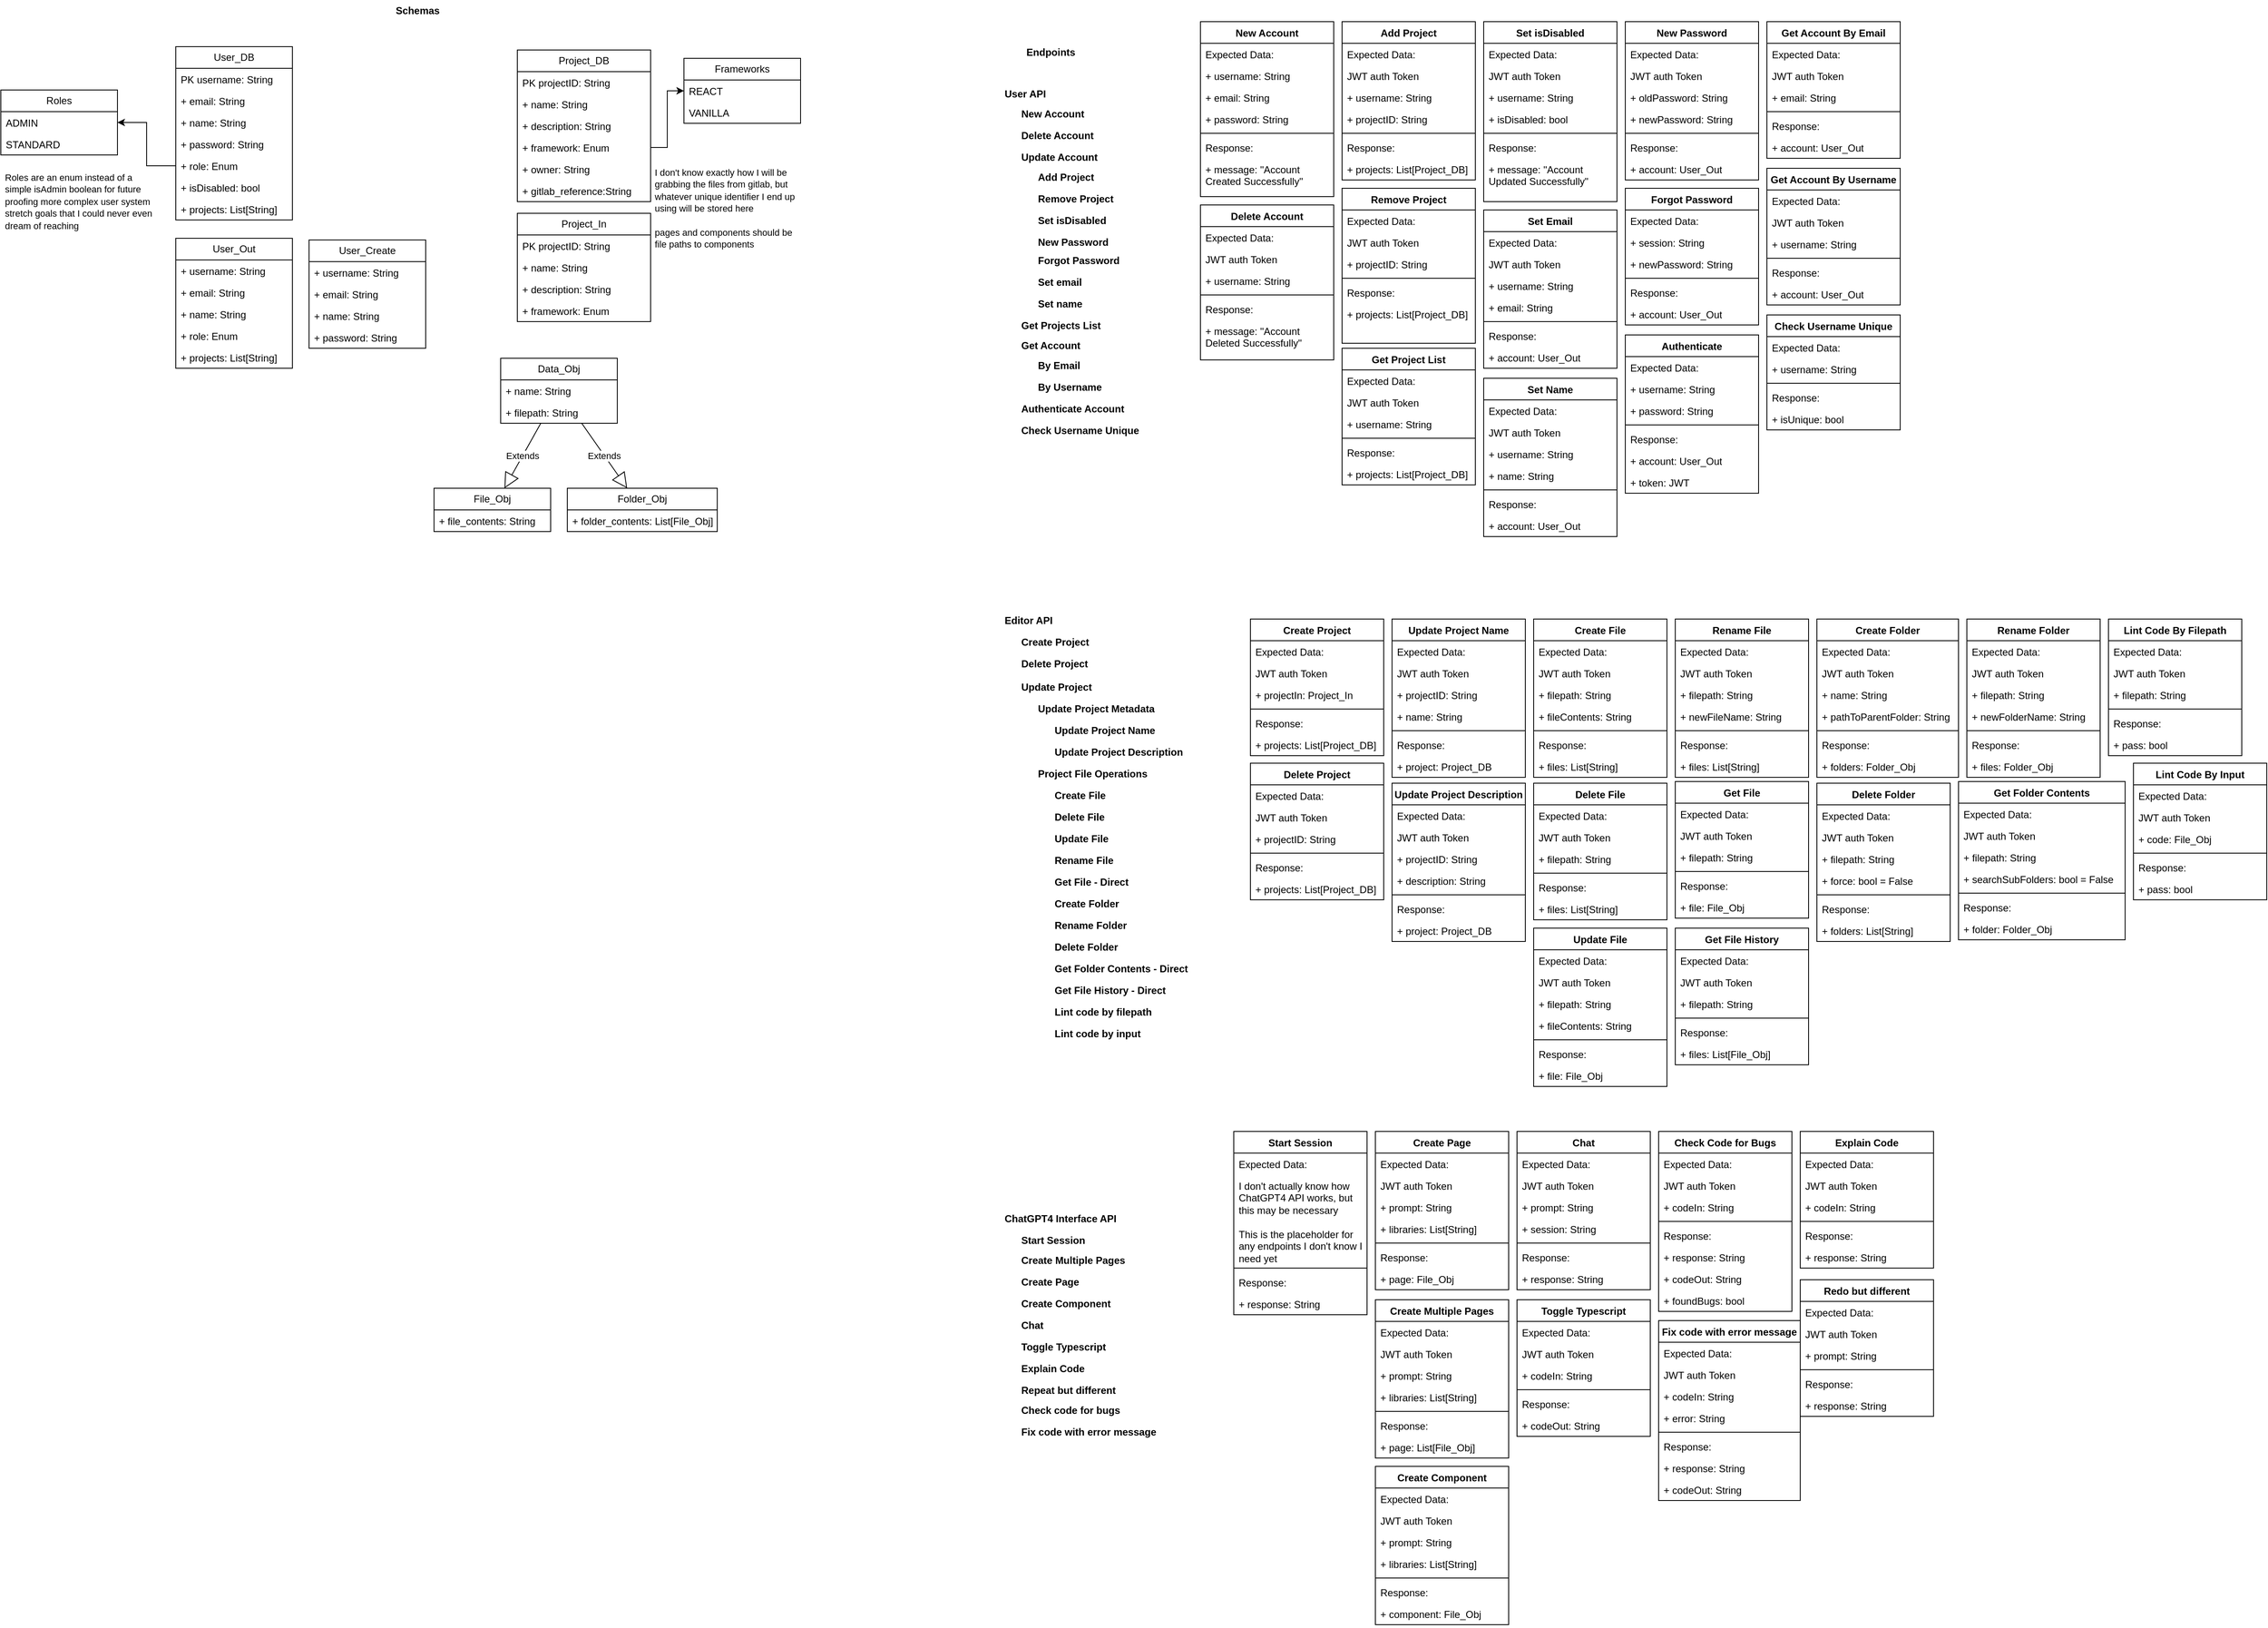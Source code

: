<mxfile version="21.6.1" type="device">
  <diagram name="Page-1" id="Tnnti2QI78DkkMwHbGgA">
    <mxGraphModel dx="2045" dy="735" grid="1" gridSize="10" guides="1" tooltips="1" connect="1" arrows="1" fold="1" page="1" pageScale="1" pageWidth="850" pageHeight="1100" math="0" shadow="0">
      <root>
        <mxCell id="0" />
        <mxCell id="1" parent="0" />
        <mxCell id="Id2sm8sXSiFgrlO3pFlQ-1" value="User_DB" style="swimlane;fontStyle=0;childLayout=stackLayout;horizontal=1;startSize=26;fillColor=none;horizontalStack=0;resizeParent=1;resizeParentMax=0;resizeLast=0;collapsible=1;marginBottom=0;whiteSpace=wrap;html=1;" parent="1" vertex="1">
          <mxGeometry x="-30" y="146" width="140" height="208" as="geometry" />
        </mxCell>
        <mxCell id="Id2sm8sXSiFgrlO3pFlQ-2" value="PK username: String" style="text;strokeColor=none;fillColor=none;align=left;verticalAlign=top;spacingLeft=4;spacingRight=4;overflow=hidden;rotatable=0;points=[[0,0.5],[1,0.5]];portConstraint=eastwest;whiteSpace=wrap;html=1;" parent="Id2sm8sXSiFgrlO3pFlQ-1" vertex="1">
          <mxGeometry y="26" width="140" height="26" as="geometry" />
        </mxCell>
        <mxCell id="Id2sm8sXSiFgrlO3pFlQ-3" value="+ email: String" style="text;strokeColor=none;fillColor=none;align=left;verticalAlign=top;spacingLeft=4;spacingRight=4;overflow=hidden;rotatable=0;points=[[0,0.5],[1,0.5]];portConstraint=eastwest;whiteSpace=wrap;html=1;" parent="Id2sm8sXSiFgrlO3pFlQ-1" vertex="1">
          <mxGeometry y="52" width="140" height="26" as="geometry" />
        </mxCell>
        <mxCell id="Id2sm8sXSiFgrlO3pFlQ-5" value="+ name: String" style="text;strokeColor=none;fillColor=none;align=left;verticalAlign=top;spacingLeft=4;spacingRight=4;overflow=hidden;rotatable=0;points=[[0,0.5],[1,0.5]];portConstraint=eastwest;whiteSpace=wrap;html=1;" parent="Id2sm8sXSiFgrlO3pFlQ-1" vertex="1">
          <mxGeometry y="78" width="140" height="26" as="geometry" />
        </mxCell>
        <mxCell id="Id2sm8sXSiFgrlO3pFlQ-4" value="+ password: String" style="text;strokeColor=none;fillColor=none;align=left;verticalAlign=top;spacingLeft=4;spacingRight=4;overflow=hidden;rotatable=0;points=[[0,0.5],[1,0.5]];portConstraint=eastwest;whiteSpace=wrap;html=1;" parent="Id2sm8sXSiFgrlO3pFlQ-1" vertex="1">
          <mxGeometry y="104" width="140" height="26" as="geometry" />
        </mxCell>
        <mxCell id="Id2sm8sXSiFgrlO3pFlQ-22" value="+ role: Enum" style="text;strokeColor=none;fillColor=none;align=left;verticalAlign=top;spacingLeft=4;spacingRight=4;overflow=hidden;rotatable=0;points=[[0,0.5],[1,0.5]];portConstraint=eastwest;whiteSpace=wrap;html=1;" parent="Id2sm8sXSiFgrlO3pFlQ-1" vertex="1">
          <mxGeometry y="130" width="140" height="26" as="geometry" />
        </mxCell>
        <mxCell id="Id2sm8sXSiFgrlO3pFlQ-6" value="+ isDisabled: bool" style="text;strokeColor=none;fillColor=none;align=left;verticalAlign=top;spacingLeft=4;spacingRight=4;overflow=hidden;rotatable=0;points=[[0,0.5],[1,0.5]];portConstraint=eastwest;whiteSpace=wrap;html=1;" parent="Id2sm8sXSiFgrlO3pFlQ-1" vertex="1">
          <mxGeometry y="156" width="140" height="26" as="geometry" />
        </mxCell>
        <mxCell id="Id2sm8sXSiFgrlO3pFlQ-51" value="+ projects: List[String]" style="text;strokeColor=none;fillColor=none;align=left;verticalAlign=top;spacingLeft=4;spacingRight=4;overflow=hidden;rotatable=0;points=[[0,0.5],[1,0.5]];portConstraint=eastwest;whiteSpace=wrap;html=1;" parent="Id2sm8sXSiFgrlO3pFlQ-1" vertex="1">
          <mxGeometry y="182" width="140" height="26" as="geometry" />
        </mxCell>
        <mxCell id="Id2sm8sXSiFgrlO3pFlQ-8" value="Project_DB" style="swimlane;fontStyle=0;childLayout=stackLayout;horizontal=1;startSize=26;fillColor=none;horizontalStack=0;resizeParent=1;resizeParentMax=0;resizeLast=0;collapsible=1;marginBottom=0;whiteSpace=wrap;html=1;" parent="1" vertex="1">
          <mxGeometry x="380" y="150" width="160" height="182" as="geometry" />
        </mxCell>
        <mxCell id="Id2sm8sXSiFgrlO3pFlQ-9" value="PK projectID: String" style="text;strokeColor=none;fillColor=none;align=left;verticalAlign=top;spacingLeft=4;spacingRight=4;overflow=hidden;rotatable=0;points=[[0,0.5],[1,0.5]];portConstraint=eastwest;whiteSpace=wrap;html=1;" parent="Id2sm8sXSiFgrlO3pFlQ-8" vertex="1">
          <mxGeometry y="26" width="160" height="26" as="geometry" />
        </mxCell>
        <mxCell id="Id2sm8sXSiFgrlO3pFlQ-11" value="+ name: String" style="text;strokeColor=none;fillColor=none;align=left;verticalAlign=top;spacingLeft=4;spacingRight=4;overflow=hidden;rotatable=0;points=[[0,0.5],[1,0.5]];portConstraint=eastwest;whiteSpace=wrap;html=1;" parent="Id2sm8sXSiFgrlO3pFlQ-8" vertex="1">
          <mxGeometry y="52" width="160" height="26" as="geometry" />
        </mxCell>
        <mxCell id="Id2sm8sXSiFgrlO3pFlQ-10" value="+ description: String" style="text;strokeColor=none;fillColor=none;align=left;verticalAlign=top;spacingLeft=4;spacingRight=4;overflow=hidden;rotatable=0;points=[[0,0.5],[1,0.5]];portConstraint=eastwest;whiteSpace=wrap;html=1;" parent="Id2sm8sXSiFgrlO3pFlQ-8" vertex="1">
          <mxGeometry y="78" width="160" height="26" as="geometry" />
        </mxCell>
        <mxCell id="Id2sm8sXSiFgrlO3pFlQ-28" value="+ framework: Enum" style="text;strokeColor=none;fillColor=none;align=left;verticalAlign=top;spacingLeft=4;spacingRight=4;overflow=hidden;rotatable=0;points=[[0,0.5],[1,0.5]];portConstraint=eastwest;whiteSpace=wrap;html=1;" parent="Id2sm8sXSiFgrlO3pFlQ-8" vertex="1">
          <mxGeometry y="104" width="160" height="26" as="geometry" />
        </mxCell>
        <mxCell id="Id2sm8sXSiFgrlO3pFlQ-12" value="+ owner: String" style="text;strokeColor=none;fillColor=none;align=left;verticalAlign=top;spacingLeft=4;spacingRight=4;overflow=hidden;rotatable=0;points=[[0,0.5],[1,0.5]];portConstraint=eastwest;whiteSpace=wrap;html=1;" parent="Id2sm8sXSiFgrlO3pFlQ-8" vertex="1">
          <mxGeometry y="130" width="160" height="26" as="geometry" />
        </mxCell>
        <mxCell id="Id2sm8sXSiFgrlO3pFlQ-13" value="+ gitlab_reference:String" style="text;strokeColor=none;fillColor=none;align=left;verticalAlign=top;spacingLeft=4;spacingRight=4;overflow=hidden;rotatable=0;points=[[0,0.5],[1,0.5]];portConstraint=eastwest;whiteSpace=wrap;html=1;" parent="Id2sm8sXSiFgrlO3pFlQ-8" vertex="1">
          <mxGeometry y="156" width="160" height="26" as="geometry" />
        </mxCell>
        <mxCell id="Id2sm8sXSiFgrlO3pFlQ-14" value="&lt;span style=&quot;font-size: 11px;&quot;&gt;I don&#39;t know exactly how I will be grabbing the files from gitlab, but whatever unique identifier I end up using will be stored here&lt;br&gt;&lt;br&gt;pages and components should be file paths to components&lt;br&gt;&lt;/span&gt;" style="text;html=1;strokeColor=none;fillColor=none;spacing=5;spacingTop=-20;whiteSpace=wrap;overflow=hidden;rounded=0;" parent="1" vertex="1">
          <mxGeometry x="540" y="300" width="190" height="90" as="geometry" />
        </mxCell>
        <mxCell id="Id2sm8sXSiFgrlO3pFlQ-16" value="User_Out" style="swimlane;fontStyle=0;childLayout=stackLayout;horizontal=1;startSize=26;fillColor=none;horizontalStack=0;resizeParent=1;resizeParentMax=0;resizeLast=0;collapsible=1;marginBottom=0;whiteSpace=wrap;html=1;" parent="1" vertex="1">
          <mxGeometry x="-30" y="376" width="140" height="156" as="geometry" />
        </mxCell>
        <mxCell id="Id2sm8sXSiFgrlO3pFlQ-17" value="+ username: String" style="text;strokeColor=none;fillColor=none;align=left;verticalAlign=top;spacingLeft=4;spacingRight=4;overflow=hidden;rotatable=0;points=[[0,0.5],[1,0.5]];portConstraint=eastwest;whiteSpace=wrap;html=1;" parent="Id2sm8sXSiFgrlO3pFlQ-16" vertex="1">
          <mxGeometry y="26" width="140" height="26" as="geometry" />
        </mxCell>
        <mxCell id="Id2sm8sXSiFgrlO3pFlQ-18" value="+ email: String" style="text;strokeColor=none;fillColor=none;align=left;verticalAlign=top;spacingLeft=4;spacingRight=4;overflow=hidden;rotatable=0;points=[[0,0.5],[1,0.5]];portConstraint=eastwest;whiteSpace=wrap;html=1;" parent="Id2sm8sXSiFgrlO3pFlQ-16" vertex="1">
          <mxGeometry y="52" width="140" height="26" as="geometry" />
        </mxCell>
        <mxCell id="Id2sm8sXSiFgrlO3pFlQ-19" value="+ name: String" style="text;strokeColor=none;fillColor=none;align=left;verticalAlign=top;spacingLeft=4;spacingRight=4;overflow=hidden;rotatable=0;points=[[0,0.5],[1,0.5]];portConstraint=eastwest;whiteSpace=wrap;html=1;" parent="Id2sm8sXSiFgrlO3pFlQ-16" vertex="1">
          <mxGeometry y="78" width="140" height="26" as="geometry" />
        </mxCell>
        <mxCell id="Id2sm8sXSiFgrlO3pFlQ-124" value="+ role: Enum" style="text;strokeColor=none;fillColor=none;align=left;verticalAlign=top;spacingLeft=4;spacingRight=4;overflow=hidden;rotatable=0;points=[[0,0.5],[1,0.5]];portConstraint=eastwest;whiteSpace=wrap;html=1;" parent="Id2sm8sXSiFgrlO3pFlQ-16" vertex="1">
          <mxGeometry y="104" width="140" height="26" as="geometry" />
        </mxCell>
        <mxCell id="Id2sm8sXSiFgrlO3pFlQ-21" value="+ projects: List[String]" style="text;strokeColor=none;fillColor=none;align=left;verticalAlign=top;spacingLeft=4;spacingRight=4;overflow=hidden;rotatable=0;points=[[0,0.5],[1,0.5]];portConstraint=eastwest;whiteSpace=wrap;html=1;" parent="Id2sm8sXSiFgrlO3pFlQ-16" vertex="1">
          <mxGeometry y="130" width="140" height="26" as="geometry" />
        </mxCell>
        <mxCell id="Id2sm8sXSiFgrlO3pFlQ-23" value="Roles" style="swimlane;fontStyle=0;childLayout=stackLayout;horizontal=1;startSize=26;fillColor=none;horizontalStack=0;resizeParent=1;resizeParentMax=0;resizeLast=0;collapsible=1;marginBottom=0;whiteSpace=wrap;html=1;" parent="1" vertex="1">
          <mxGeometry x="-240" y="198" width="140" height="78" as="geometry" />
        </mxCell>
        <mxCell id="Id2sm8sXSiFgrlO3pFlQ-24" value="ADMIN" style="text;strokeColor=none;fillColor=none;align=left;verticalAlign=top;spacingLeft=4;spacingRight=4;overflow=hidden;rotatable=0;points=[[0,0.5],[1,0.5]];portConstraint=eastwest;whiteSpace=wrap;html=1;" parent="Id2sm8sXSiFgrlO3pFlQ-23" vertex="1">
          <mxGeometry y="26" width="140" height="26" as="geometry" />
        </mxCell>
        <mxCell id="Id2sm8sXSiFgrlO3pFlQ-25" value="STANDARD" style="text;strokeColor=none;fillColor=none;align=left;verticalAlign=top;spacingLeft=4;spacingRight=4;overflow=hidden;rotatable=0;points=[[0,0.5],[1,0.5]];portConstraint=eastwest;whiteSpace=wrap;html=1;" parent="Id2sm8sXSiFgrlO3pFlQ-23" vertex="1">
          <mxGeometry y="52" width="140" height="26" as="geometry" />
        </mxCell>
        <mxCell id="Id2sm8sXSiFgrlO3pFlQ-27" value="&lt;span style=&quot;font-size: 11px;&quot;&gt;Roles are an enum instead of a simple isAdmin boolean for future proofing more complex user system stretch goals that I could never even dream of reaching&lt;/span&gt;" style="text;html=1;strokeColor=none;fillColor=none;spacing=5;spacingTop=-20;whiteSpace=wrap;overflow=hidden;rounded=0;" parent="1" vertex="1">
          <mxGeometry x="-240" y="306" width="190" height="90" as="geometry" />
        </mxCell>
        <mxCell id="Id2sm8sXSiFgrlO3pFlQ-29" value="Frameworks" style="swimlane;fontStyle=0;childLayout=stackLayout;horizontal=1;startSize=26;fillColor=none;horizontalStack=0;resizeParent=1;resizeParentMax=0;resizeLast=0;collapsible=1;marginBottom=0;whiteSpace=wrap;html=1;" parent="1" vertex="1">
          <mxGeometry x="580" y="160" width="140" height="78" as="geometry" />
        </mxCell>
        <mxCell id="Id2sm8sXSiFgrlO3pFlQ-30" value="REACT" style="text;strokeColor=none;fillColor=none;align=left;verticalAlign=top;spacingLeft=4;spacingRight=4;overflow=hidden;rotatable=0;points=[[0,0.5],[1,0.5]];portConstraint=eastwest;whiteSpace=wrap;html=1;" parent="Id2sm8sXSiFgrlO3pFlQ-29" vertex="1">
          <mxGeometry y="26" width="140" height="26" as="geometry" />
        </mxCell>
        <mxCell id="Id2sm8sXSiFgrlO3pFlQ-31" value="VANILLA" style="text;strokeColor=none;fillColor=none;align=left;verticalAlign=top;spacingLeft=4;spacingRight=4;overflow=hidden;rotatable=0;points=[[0,0.5],[1,0.5]];portConstraint=eastwest;whiteSpace=wrap;html=1;" parent="Id2sm8sXSiFgrlO3pFlQ-29" vertex="1">
          <mxGeometry y="52" width="140" height="26" as="geometry" />
        </mxCell>
        <mxCell id="Id2sm8sXSiFgrlO3pFlQ-32" style="edgeStyle=orthogonalEdgeStyle;rounded=0;orthogonalLoop=1;jettySize=auto;html=1;exitX=0;exitY=0.5;exitDx=0;exitDy=0;entryX=1;entryY=0.5;entryDx=0;entryDy=0;" parent="1" source="Id2sm8sXSiFgrlO3pFlQ-22" target="Id2sm8sXSiFgrlO3pFlQ-24" edge="1">
          <mxGeometry relative="1" as="geometry" />
        </mxCell>
        <mxCell id="Id2sm8sXSiFgrlO3pFlQ-33" style="edgeStyle=orthogonalEdgeStyle;rounded=0;orthogonalLoop=1;jettySize=auto;html=1;exitX=1;exitY=0.5;exitDx=0;exitDy=0;entryX=0;entryY=0.5;entryDx=0;entryDy=0;" parent="1" source="Id2sm8sXSiFgrlO3pFlQ-28" target="Id2sm8sXSiFgrlO3pFlQ-30" edge="1">
          <mxGeometry relative="1" as="geometry" />
        </mxCell>
        <mxCell id="Id2sm8sXSiFgrlO3pFlQ-44" value="Schemas" style="text;align=center;fontStyle=1;verticalAlign=middle;spacingLeft=3;spacingRight=3;strokeColor=none;rotatable=0;points=[[0,0.5],[1,0.5]];portConstraint=eastwest;html=1;" parent="1" vertex="1">
          <mxGeometry x="220" y="90" width="80" height="26" as="geometry" />
        </mxCell>
        <mxCell id="Id2sm8sXSiFgrlO3pFlQ-49" value="New Account" style="text;align=left;fontStyle=1;verticalAlign=middle;spacingLeft=3;spacingRight=3;strokeColor=none;rotatable=0;points=[[0,0.5],[1,0.5]];portConstraint=eastwest;html=1;" parent="1" vertex="1">
          <mxGeometry x="980" y="214" width="80" height="26" as="geometry" />
        </mxCell>
        <mxCell id="Id2sm8sXSiFgrlO3pFlQ-50" value="Delete Account" style="text;align=left;fontStyle=1;verticalAlign=middle;spacingLeft=3;spacingRight=3;strokeColor=none;rotatable=0;points=[[0,0.5],[1,0.5]];portConstraint=eastwest;html=1;" parent="1" vertex="1">
          <mxGeometry x="980" y="240" width="80" height="26" as="geometry" />
        </mxCell>
        <mxCell id="Id2sm8sXSiFgrlO3pFlQ-54" value="Update Account" style="text;align=left;fontStyle=1;verticalAlign=middle;spacingLeft=3;spacingRight=3;strokeColor=none;rotatable=0;points=[[0,0.5],[1,0.5]];portConstraint=eastwest;html=1;" parent="1" vertex="1">
          <mxGeometry x="980" y="266" width="80" height="26" as="geometry" />
        </mxCell>
        <mxCell id="Id2sm8sXSiFgrlO3pFlQ-55" value="User API" style="text;align=left;fontStyle=1;verticalAlign=middle;spacingLeft=3;spacingRight=3;strokeColor=none;rotatable=0;points=[[0,0.5],[1,0.5]];portConstraint=eastwest;html=1;" parent="1" vertex="1">
          <mxGeometry x="960" y="190" width="80" height="26" as="geometry" />
        </mxCell>
        <mxCell id="Id2sm8sXSiFgrlO3pFlQ-56" value="Add Project" style="text;align=left;fontStyle=1;verticalAlign=middle;spacingLeft=3;spacingRight=3;strokeColor=none;rotatable=0;points=[[0,0.5],[1,0.5]];portConstraint=eastwest;html=1;" parent="1" vertex="1">
          <mxGeometry x="1000" y="290" width="80" height="26" as="geometry" />
        </mxCell>
        <mxCell id="Id2sm8sXSiFgrlO3pFlQ-57" value="Set isDisabled" style="text;align=left;fontStyle=1;verticalAlign=middle;spacingLeft=3;spacingRight=3;strokeColor=none;rotatable=0;points=[[0,0.5],[1,0.5]];portConstraint=eastwest;html=1;" parent="1" vertex="1">
          <mxGeometry x="1000" y="342" width="80" height="26" as="geometry" />
        </mxCell>
        <mxCell id="Id2sm8sXSiFgrlO3pFlQ-58" value="Remove Project" style="text;align=left;fontStyle=1;verticalAlign=middle;spacingLeft=3;spacingRight=3;strokeColor=none;rotatable=0;points=[[0,0.5],[1,0.5]];portConstraint=eastwest;html=1;" parent="1" vertex="1">
          <mxGeometry x="1000" y="316" width="80" height="26" as="geometry" />
        </mxCell>
        <mxCell id="Id2sm8sXSiFgrlO3pFlQ-60" value="New Password" style="text;align=left;fontStyle=1;verticalAlign=middle;spacingLeft=3;spacingRight=3;strokeColor=none;rotatable=0;points=[[0,0.5],[1,0.5]];portConstraint=eastwest;html=1;" parent="1" vertex="1">
          <mxGeometry x="1000" y="368" width="80" height="26" as="geometry" />
        </mxCell>
        <mxCell id="Id2sm8sXSiFgrlO3pFlQ-61" value="Set email" style="text;align=left;fontStyle=1;verticalAlign=middle;spacingLeft=3;spacingRight=3;strokeColor=none;rotatable=0;points=[[0,0.5],[1,0.5]];portConstraint=eastwest;html=1;" parent="1" vertex="1">
          <mxGeometry x="1000" y="416" width="80" height="26" as="geometry" />
        </mxCell>
        <mxCell id="Id2sm8sXSiFgrlO3pFlQ-62" value="Set name" style="text;align=left;fontStyle=1;verticalAlign=middle;spacingLeft=3;spacingRight=3;strokeColor=none;rotatable=0;points=[[0,0.5],[1,0.5]];portConstraint=eastwest;html=1;" parent="1" vertex="1">
          <mxGeometry x="1000" y="442" width="80" height="26" as="geometry" />
        </mxCell>
        <mxCell id="Id2sm8sXSiFgrlO3pFlQ-63" value="Authenticate Account" style="text;align=left;fontStyle=1;verticalAlign=middle;spacingLeft=3;spacingRight=3;strokeColor=none;rotatable=0;points=[[0,0.5],[1,0.5]];portConstraint=eastwest;html=1;" parent="1" vertex="1">
          <mxGeometry x="980" y="568" width="140" height="26" as="geometry" />
        </mxCell>
        <mxCell id="Id2sm8sXSiFgrlO3pFlQ-64" value="Get Account" style="text;align=left;fontStyle=1;verticalAlign=middle;spacingLeft=3;spacingRight=3;strokeColor=none;rotatable=0;points=[[0,0.5],[1,0.5]];portConstraint=eastwest;html=1;" parent="1" vertex="1">
          <mxGeometry x="980" y="492" width="80" height="26" as="geometry" />
        </mxCell>
        <mxCell id="Id2sm8sXSiFgrlO3pFlQ-66" value="By Email" style="text;align=left;fontStyle=1;verticalAlign=middle;spacingLeft=3;spacingRight=3;strokeColor=none;rotatable=0;points=[[0,0.5],[1,0.5]];portConstraint=eastwest;html=1;" parent="1" vertex="1">
          <mxGeometry x="1000" y="516" width="80" height="26" as="geometry" />
        </mxCell>
        <mxCell id="Id2sm8sXSiFgrlO3pFlQ-67" value="By Username" style="text;align=left;fontStyle=1;verticalAlign=middle;spacingLeft=3;spacingRight=3;strokeColor=none;rotatable=0;points=[[0,0.5],[1,0.5]];portConstraint=eastwest;html=1;" parent="1" vertex="1">
          <mxGeometry x="1000" y="542" width="90" height="26" as="geometry" />
        </mxCell>
        <mxCell id="Id2sm8sXSiFgrlO3pFlQ-68" value="Editor API" style="text;align=left;fontStyle=1;verticalAlign=middle;spacingLeft=3;spacingRight=3;strokeColor=none;rotatable=0;points=[[0,0.5],[1,0.5]];portConstraint=eastwest;html=1;" parent="1" vertex="1">
          <mxGeometry x="960" y="822" width="80" height="26" as="geometry" />
        </mxCell>
        <mxCell id="Id2sm8sXSiFgrlO3pFlQ-69" value="Create Project" style="text;align=left;fontStyle=1;verticalAlign=middle;spacingLeft=3;spacingRight=3;strokeColor=none;rotatable=0;points=[[0,0.5],[1,0.5]];portConstraint=eastwest;html=1;" parent="1" vertex="1">
          <mxGeometry x="980" y="848" width="80" height="26" as="geometry" />
        </mxCell>
        <mxCell id="Id2sm8sXSiFgrlO3pFlQ-70" value="Delete Project" style="text;align=left;fontStyle=1;verticalAlign=middle;spacingLeft=3;spacingRight=3;strokeColor=none;rotatable=0;points=[[0,0.5],[1,0.5]];portConstraint=eastwest;html=1;" parent="1" vertex="1">
          <mxGeometry x="980" y="874" width="80" height="26" as="geometry" />
        </mxCell>
        <mxCell id="Id2sm8sXSiFgrlO3pFlQ-71" value="Update Project" style="text;align=left;fontStyle=1;verticalAlign=middle;spacingLeft=3;spacingRight=3;strokeColor=none;rotatable=0;points=[[0,0.5],[1,0.5]];portConstraint=eastwest;html=1;" parent="1" vertex="1">
          <mxGeometry x="980" y="902" width="80" height="26" as="geometry" />
        </mxCell>
        <mxCell id="Id2sm8sXSiFgrlO3pFlQ-72" value="Update Project Metadata" style="text;align=left;fontStyle=1;verticalAlign=middle;spacingLeft=3;spacingRight=3;strokeColor=none;rotatable=0;points=[[0,0.5],[1,0.5]];portConstraint=eastwest;html=1;" parent="1" vertex="1">
          <mxGeometry x="1000" y="928" width="80" height="26" as="geometry" />
        </mxCell>
        <mxCell id="Id2sm8sXSiFgrlO3pFlQ-73" value="Update Project Name" style="text;align=left;fontStyle=1;verticalAlign=middle;spacingLeft=3;spacingRight=3;strokeColor=none;rotatable=0;points=[[0,0.5],[1,0.5]];portConstraint=eastwest;html=1;" parent="1" vertex="1">
          <mxGeometry x="1020" y="954" width="80" height="26" as="geometry" />
        </mxCell>
        <mxCell id="Id2sm8sXSiFgrlO3pFlQ-74" value="Update Project Description" style="text;align=left;fontStyle=1;verticalAlign=middle;spacingLeft=3;spacingRight=3;strokeColor=none;rotatable=0;points=[[0,0.5],[1,0.5]];portConstraint=eastwest;html=1;" parent="1" vertex="1">
          <mxGeometry x="1020" y="980" width="80" height="26" as="geometry" />
        </mxCell>
        <mxCell id="Id2sm8sXSiFgrlO3pFlQ-76" value="Project File Operations" style="text;align=left;fontStyle=1;verticalAlign=middle;spacingLeft=3;spacingRight=3;strokeColor=none;rotatable=0;points=[[0,0.5],[1,0.5]];portConstraint=eastwest;html=1;" parent="1" vertex="1">
          <mxGeometry x="1000" y="1006" width="80" height="26" as="geometry" />
        </mxCell>
        <mxCell id="Id2sm8sXSiFgrlO3pFlQ-77" value="Create File" style="text;align=left;fontStyle=1;verticalAlign=middle;spacingLeft=3;spacingRight=3;strokeColor=none;rotatable=0;points=[[0,0.5],[1,0.5]];portConstraint=eastwest;html=1;" parent="1" vertex="1">
          <mxGeometry x="1020" y="1032" width="80" height="26" as="geometry" />
        </mxCell>
        <mxCell id="Id2sm8sXSiFgrlO3pFlQ-78" value="Update File" style="text;align=left;fontStyle=1;verticalAlign=middle;spacingLeft=3;spacingRight=3;strokeColor=none;rotatable=0;points=[[0,0.5],[1,0.5]];portConstraint=eastwest;html=1;" parent="1" vertex="1">
          <mxGeometry x="1020" y="1084" width="80" height="26" as="geometry" />
        </mxCell>
        <mxCell id="Id2sm8sXSiFgrlO3pFlQ-79" value="Rename File" style="text;align=left;fontStyle=1;verticalAlign=middle;spacingLeft=3;spacingRight=3;strokeColor=none;rotatable=0;points=[[0,0.5],[1,0.5]];portConstraint=eastwest;html=1;" parent="1" vertex="1">
          <mxGeometry x="1020" y="1110" width="80" height="26" as="geometry" />
        </mxCell>
        <mxCell id="Id2sm8sXSiFgrlO3pFlQ-80" value="Get File - Direct" style="text;align=left;fontStyle=1;verticalAlign=middle;spacingLeft=3;spacingRight=3;strokeColor=none;rotatable=0;points=[[0,0.5],[1,0.5]];portConstraint=eastwest;html=1;" parent="1" vertex="1">
          <mxGeometry x="1020" y="1136" width="80" height="26" as="geometry" />
        </mxCell>
        <mxCell id="Id2sm8sXSiFgrlO3pFlQ-81" value="Create Folder" style="text;align=left;fontStyle=1;verticalAlign=middle;spacingLeft=3;spacingRight=3;strokeColor=none;rotatable=0;points=[[0,0.5],[1,0.5]];portConstraint=eastwest;html=1;" parent="1" vertex="1">
          <mxGeometry x="1020" y="1162" width="80" height="26" as="geometry" />
        </mxCell>
        <mxCell id="Id2sm8sXSiFgrlO3pFlQ-82" value="Rename Folder" style="text;align=left;fontStyle=1;verticalAlign=middle;spacingLeft=3;spacingRight=3;strokeColor=none;rotatable=0;points=[[0,0.5],[1,0.5]];portConstraint=eastwest;html=1;" parent="1" vertex="1">
          <mxGeometry x="1020" y="1188" width="80" height="26" as="geometry" />
        </mxCell>
        <mxCell id="Id2sm8sXSiFgrlO3pFlQ-83" value="Delete Folder" style="text;align=left;fontStyle=1;verticalAlign=middle;spacingLeft=3;spacingRight=3;strokeColor=none;rotatable=0;points=[[0,0.5],[1,0.5]];portConstraint=eastwest;html=1;" parent="1" vertex="1">
          <mxGeometry x="1020" y="1214" width="80" height="26" as="geometry" />
        </mxCell>
        <mxCell id="Id2sm8sXSiFgrlO3pFlQ-84" value="ChatGPT4 Interface API" style="text;align=left;fontStyle=1;verticalAlign=middle;spacingLeft=3;spacingRight=3;strokeColor=none;rotatable=0;points=[[0,0.5],[1,0.5]];portConstraint=eastwest;html=1;" parent="1" vertex="1">
          <mxGeometry x="960" y="1540" width="80" height="26" as="geometry" />
        </mxCell>
        <mxCell id="Id2sm8sXSiFgrlO3pFlQ-85" value="Start Session" style="text;align=left;fontStyle=1;verticalAlign=middle;spacingLeft=3;spacingRight=3;strokeColor=none;rotatable=0;points=[[0,0.5],[1,0.5]];portConstraint=eastwest;html=1;" parent="1" vertex="1">
          <mxGeometry x="980" y="1566" width="80" height="26" as="geometry" />
        </mxCell>
        <mxCell id="Id2sm8sXSiFgrlO3pFlQ-86" value="Create Multiple Pages" style="text;align=left;fontStyle=1;verticalAlign=middle;spacingLeft=3;spacingRight=3;strokeColor=none;rotatable=0;points=[[0,0.5],[1,0.5]];portConstraint=eastwest;html=1;" parent="1" vertex="1">
          <mxGeometry x="980" y="1590" width="80" height="26" as="geometry" />
        </mxCell>
        <mxCell id="Id2sm8sXSiFgrlO3pFlQ-87" value="Create Page" style="text;align=left;fontStyle=1;verticalAlign=middle;spacingLeft=3;spacingRight=3;strokeColor=none;rotatable=0;points=[[0,0.5],[1,0.5]];portConstraint=eastwest;html=1;" parent="1" vertex="1">
          <mxGeometry x="980" y="1616" width="80" height="26" as="geometry" />
        </mxCell>
        <mxCell id="Id2sm8sXSiFgrlO3pFlQ-88" value="Create Component" style="text;align=left;fontStyle=1;verticalAlign=middle;spacingLeft=3;spacingRight=3;strokeColor=none;rotatable=0;points=[[0,0.5],[1,0.5]];portConstraint=eastwest;html=1;" parent="1" vertex="1">
          <mxGeometry x="980" y="1642" width="80" height="26" as="geometry" />
        </mxCell>
        <mxCell id="Id2sm8sXSiFgrlO3pFlQ-89" value="Chat" style="text;align=left;fontStyle=1;verticalAlign=middle;spacingLeft=3;spacingRight=3;strokeColor=none;rotatable=0;points=[[0,0.5],[1,0.5]];portConstraint=eastwest;html=1;" parent="1" vertex="1">
          <mxGeometry x="980" y="1668" width="80" height="26" as="geometry" />
        </mxCell>
        <mxCell id="Id2sm8sXSiFgrlO3pFlQ-90" value="Toggle Typescript" style="text;align=left;fontStyle=1;verticalAlign=middle;spacingLeft=3;spacingRight=3;strokeColor=none;rotatable=0;points=[[0,0.5],[1,0.5]];portConstraint=eastwest;html=1;" parent="1" vertex="1">
          <mxGeometry x="980" y="1694" width="80" height="26" as="geometry" />
        </mxCell>
        <mxCell id="Id2sm8sXSiFgrlO3pFlQ-91" value="Explain Code" style="text;align=left;fontStyle=1;verticalAlign=middle;spacingLeft=3;spacingRight=3;strokeColor=none;rotatable=0;points=[[0,0.5],[1,0.5]];portConstraint=eastwest;html=1;" parent="1" vertex="1">
          <mxGeometry x="980" y="1720" width="80" height="26" as="geometry" />
        </mxCell>
        <mxCell id="Id2sm8sXSiFgrlO3pFlQ-92" value="Repeat but different" style="text;align=left;fontStyle=1;verticalAlign=middle;spacingLeft=3;spacingRight=3;strokeColor=none;rotatable=0;points=[[0,0.5],[1,0.5]];portConstraint=eastwest;html=1;" parent="1" vertex="1">
          <mxGeometry x="980" y="1746" width="80" height="26" as="geometry" />
        </mxCell>
        <mxCell id="Id2sm8sXSiFgrlO3pFlQ-93" value="Check code for bugs" style="text;align=left;fontStyle=1;verticalAlign=middle;spacingLeft=3;spacingRight=3;strokeColor=none;rotatable=0;points=[[0,0.5],[1,0.5]];portConstraint=eastwest;html=1;" parent="1" vertex="1">
          <mxGeometry x="980" y="1770" width="80" height="26" as="geometry" />
        </mxCell>
        <mxCell id="Id2sm8sXSiFgrlO3pFlQ-94" value="Fix code with error message" style="text;align=left;fontStyle=1;verticalAlign=middle;spacingLeft=3;spacingRight=3;strokeColor=none;rotatable=0;points=[[0,0.5],[1,0.5]];portConstraint=eastwest;html=1;" parent="1" vertex="1">
          <mxGeometry x="980" y="1796" width="80" height="26" as="geometry" />
        </mxCell>
        <mxCell id="Id2sm8sXSiFgrlO3pFlQ-95" value="Lint code by filepath" style="text;align=left;fontStyle=1;verticalAlign=middle;spacingLeft=3;spacingRight=3;strokeColor=none;rotatable=0;points=[[0,0.5],[1,0.5]];portConstraint=eastwest;html=1;" parent="1" vertex="1">
          <mxGeometry x="1020" y="1292" width="80" height="26" as="geometry" />
        </mxCell>
        <mxCell id="Id2sm8sXSiFgrlO3pFlQ-97" value="Get File History - Direct" style="text;align=left;fontStyle=1;verticalAlign=middle;spacingLeft=3;spacingRight=3;strokeColor=none;rotatable=0;points=[[0,0.5],[1,0.5]];portConstraint=eastwest;html=1;" parent="1" vertex="1">
          <mxGeometry x="1020" y="1266" width="80" height="26" as="geometry" />
        </mxCell>
        <mxCell id="Id2sm8sXSiFgrlO3pFlQ-98" value="Endpoints" style="text;align=center;fontStyle=1;verticalAlign=middle;spacingLeft=3;spacingRight=3;strokeColor=none;rotatable=0;points=[[0,0.5],[1,0.5]];portConstraint=eastwest;html=1;" parent="1" vertex="1">
          <mxGeometry x="980" y="140" width="80" height="26" as="geometry" />
        </mxCell>
        <mxCell id="Id2sm8sXSiFgrlO3pFlQ-100" value="Delete File" style="text;align=left;fontStyle=1;verticalAlign=middle;spacingLeft=3;spacingRight=3;strokeColor=none;rotatable=0;points=[[0,0.5],[1,0.5]];portConstraint=eastwest;html=1;" parent="1" vertex="1">
          <mxGeometry x="1020" y="1058" width="80" height="26" as="geometry" />
        </mxCell>
        <mxCell id="Id2sm8sXSiFgrlO3pFlQ-107" value="New Account" style="swimlane;fontStyle=1;align=center;verticalAlign=top;childLayout=stackLayout;horizontal=1;startSize=26;horizontalStack=0;resizeParent=1;resizeParentMax=0;resizeLast=0;collapsible=1;marginBottom=0;whiteSpace=wrap;html=1;" parent="1" vertex="1">
          <mxGeometry x="1200" y="116" width="160" height="210" as="geometry" />
        </mxCell>
        <mxCell id="Id2sm8sXSiFgrlO3pFlQ-108" value="Expected Data:" style="text;strokeColor=none;fillColor=none;align=left;verticalAlign=top;spacingLeft=4;spacingRight=4;overflow=hidden;rotatable=0;points=[[0,0.5],[1,0.5]];portConstraint=eastwest;whiteSpace=wrap;html=1;" parent="Id2sm8sXSiFgrlO3pFlQ-107" vertex="1">
          <mxGeometry y="26" width="160" height="26" as="geometry" />
        </mxCell>
        <mxCell id="Id2sm8sXSiFgrlO3pFlQ-109" value="+ username: String" style="text;strokeColor=none;fillColor=none;align=left;verticalAlign=top;spacingLeft=4;spacingRight=4;overflow=hidden;rotatable=0;points=[[0,0.5],[1,0.5]];portConstraint=eastwest;whiteSpace=wrap;html=1;" parent="Id2sm8sXSiFgrlO3pFlQ-107" vertex="1">
          <mxGeometry y="52" width="160" height="26" as="geometry" />
        </mxCell>
        <mxCell id="Id2sm8sXSiFgrlO3pFlQ-113" value="+ email: String" style="text;strokeColor=none;fillColor=none;align=left;verticalAlign=top;spacingLeft=4;spacingRight=4;overflow=hidden;rotatable=0;points=[[0,0.5],[1,0.5]];portConstraint=eastwest;whiteSpace=wrap;html=1;" parent="Id2sm8sXSiFgrlO3pFlQ-107" vertex="1">
          <mxGeometry y="78" width="160" height="26" as="geometry" />
        </mxCell>
        <mxCell id="Id2sm8sXSiFgrlO3pFlQ-114" value="+ password: String" style="text;strokeColor=none;fillColor=none;align=left;verticalAlign=top;spacingLeft=4;spacingRight=4;overflow=hidden;rotatable=0;points=[[0,0.5],[1,0.5]];portConstraint=eastwest;whiteSpace=wrap;html=1;" parent="Id2sm8sXSiFgrlO3pFlQ-107" vertex="1">
          <mxGeometry y="104" width="160" height="26" as="geometry" />
        </mxCell>
        <mxCell id="Id2sm8sXSiFgrlO3pFlQ-110" value="" style="line;strokeWidth=1;fillColor=none;align=left;verticalAlign=middle;spacingTop=-1;spacingLeft=3;spacingRight=3;rotatable=0;labelPosition=right;points=[];portConstraint=eastwest;strokeColor=inherit;" parent="Id2sm8sXSiFgrlO3pFlQ-107" vertex="1">
          <mxGeometry y="130" width="160" height="8" as="geometry" />
        </mxCell>
        <mxCell id="Id2sm8sXSiFgrlO3pFlQ-111" value="Response:" style="text;strokeColor=none;fillColor=none;align=left;verticalAlign=top;spacingLeft=4;spacingRight=4;overflow=hidden;rotatable=0;points=[[0,0.5],[1,0.5]];portConstraint=eastwest;whiteSpace=wrap;html=1;" parent="Id2sm8sXSiFgrlO3pFlQ-107" vertex="1">
          <mxGeometry y="138" width="160" height="26" as="geometry" />
        </mxCell>
        <mxCell id="Id2sm8sXSiFgrlO3pFlQ-112" value="+ message: &quot;Account Created Successfully&quot;" style="text;strokeColor=none;fillColor=none;align=left;verticalAlign=top;spacingLeft=4;spacingRight=4;overflow=hidden;rotatable=0;points=[[0,0.5],[1,0.5]];portConstraint=eastwest;whiteSpace=wrap;html=1;" parent="Id2sm8sXSiFgrlO3pFlQ-107" vertex="1">
          <mxGeometry y="164" width="160" height="46" as="geometry" />
        </mxCell>
        <mxCell id="Id2sm8sXSiFgrlO3pFlQ-116" value="User_Create" style="swimlane;fontStyle=0;childLayout=stackLayout;horizontal=1;startSize=26;fillColor=none;horizontalStack=0;resizeParent=1;resizeParentMax=0;resizeLast=0;collapsible=1;marginBottom=0;whiteSpace=wrap;html=1;" parent="1" vertex="1">
          <mxGeometry x="130" y="378" width="140" height="130" as="geometry" />
        </mxCell>
        <mxCell id="Id2sm8sXSiFgrlO3pFlQ-117" value="+ username: String" style="text;strokeColor=none;fillColor=none;align=left;verticalAlign=top;spacingLeft=4;spacingRight=4;overflow=hidden;rotatable=0;points=[[0,0.5],[1,0.5]];portConstraint=eastwest;whiteSpace=wrap;html=1;" parent="Id2sm8sXSiFgrlO3pFlQ-116" vertex="1">
          <mxGeometry y="26" width="140" height="26" as="geometry" />
        </mxCell>
        <mxCell id="Id2sm8sXSiFgrlO3pFlQ-118" value="+ email: String" style="text;strokeColor=none;fillColor=none;align=left;verticalAlign=top;spacingLeft=4;spacingRight=4;overflow=hidden;rotatable=0;points=[[0,0.5],[1,0.5]];portConstraint=eastwest;whiteSpace=wrap;html=1;" parent="Id2sm8sXSiFgrlO3pFlQ-116" vertex="1">
          <mxGeometry y="52" width="140" height="26" as="geometry" />
        </mxCell>
        <mxCell id="Id2sm8sXSiFgrlO3pFlQ-119" value="+ name: String" style="text;strokeColor=none;fillColor=none;align=left;verticalAlign=top;spacingLeft=4;spacingRight=4;overflow=hidden;rotatable=0;points=[[0,0.5],[1,0.5]];portConstraint=eastwest;whiteSpace=wrap;html=1;" parent="Id2sm8sXSiFgrlO3pFlQ-116" vertex="1">
          <mxGeometry y="78" width="140" height="26" as="geometry" />
        </mxCell>
        <mxCell id="Id2sm8sXSiFgrlO3pFlQ-120" value="+ password: String" style="text;strokeColor=none;fillColor=none;align=left;verticalAlign=top;spacingLeft=4;spacingRight=4;overflow=hidden;rotatable=0;points=[[0,0.5],[1,0.5]];portConstraint=eastwest;whiteSpace=wrap;html=1;" parent="Id2sm8sXSiFgrlO3pFlQ-116" vertex="1">
          <mxGeometry y="104" width="140" height="26" as="geometry" />
        </mxCell>
        <mxCell id="Id2sm8sXSiFgrlO3pFlQ-125" value="Delete Account" style="swimlane;fontStyle=1;align=center;verticalAlign=top;childLayout=stackLayout;horizontal=1;startSize=26;horizontalStack=0;resizeParent=1;resizeParentMax=0;resizeLast=0;collapsible=1;marginBottom=0;whiteSpace=wrap;html=1;" parent="1" vertex="1">
          <mxGeometry x="1200" y="336" width="160" height="186" as="geometry" />
        </mxCell>
        <mxCell id="Id2sm8sXSiFgrlO3pFlQ-126" value="Expected Data:" style="text;strokeColor=none;fillColor=none;align=left;verticalAlign=top;spacingLeft=4;spacingRight=4;overflow=hidden;rotatable=0;points=[[0,0.5],[1,0.5]];portConstraint=eastwest;whiteSpace=wrap;html=1;" parent="Id2sm8sXSiFgrlO3pFlQ-125" vertex="1">
          <mxGeometry y="26" width="160" height="26" as="geometry" />
        </mxCell>
        <mxCell id="Id2sm8sXSiFgrlO3pFlQ-233" value="JWT auth Token" style="text;strokeColor=none;fillColor=none;align=left;verticalAlign=top;spacingLeft=4;spacingRight=4;overflow=hidden;rotatable=0;points=[[0,0.5],[1,0.5]];portConstraint=eastwest;whiteSpace=wrap;html=1;" parent="Id2sm8sXSiFgrlO3pFlQ-125" vertex="1">
          <mxGeometry y="52" width="160" height="26" as="geometry" />
        </mxCell>
        <mxCell id="Id2sm8sXSiFgrlO3pFlQ-127" value="+ username: String" style="text;strokeColor=none;fillColor=none;align=left;verticalAlign=top;spacingLeft=4;spacingRight=4;overflow=hidden;rotatable=0;points=[[0,0.5],[1,0.5]];portConstraint=eastwest;whiteSpace=wrap;html=1;" parent="Id2sm8sXSiFgrlO3pFlQ-125" vertex="1">
          <mxGeometry y="78" width="160" height="26" as="geometry" />
        </mxCell>
        <mxCell id="Id2sm8sXSiFgrlO3pFlQ-128" value="" style="line;strokeWidth=1;fillColor=none;align=left;verticalAlign=middle;spacingTop=-1;spacingLeft=3;spacingRight=3;rotatable=0;labelPosition=right;points=[];portConstraint=eastwest;strokeColor=inherit;" parent="Id2sm8sXSiFgrlO3pFlQ-125" vertex="1">
          <mxGeometry y="104" width="160" height="8" as="geometry" />
        </mxCell>
        <mxCell id="Id2sm8sXSiFgrlO3pFlQ-129" value="Response:" style="text;strokeColor=none;fillColor=none;align=left;verticalAlign=top;spacingLeft=4;spacingRight=4;overflow=hidden;rotatable=0;points=[[0,0.5],[1,0.5]];portConstraint=eastwest;whiteSpace=wrap;html=1;" parent="Id2sm8sXSiFgrlO3pFlQ-125" vertex="1">
          <mxGeometry y="112" width="160" height="26" as="geometry" />
        </mxCell>
        <mxCell id="Id2sm8sXSiFgrlO3pFlQ-131" value="+ message: &quot;Account Deleted Successfully&quot;" style="text;strokeColor=none;fillColor=none;align=left;verticalAlign=top;spacingLeft=4;spacingRight=4;overflow=hidden;rotatable=0;points=[[0,0.5],[1,0.5]];portConstraint=eastwest;whiteSpace=wrap;html=1;" parent="Id2sm8sXSiFgrlO3pFlQ-125" vertex="1">
          <mxGeometry y="138" width="160" height="48" as="geometry" />
        </mxCell>
        <mxCell id="Id2sm8sXSiFgrlO3pFlQ-132" value="Add Project" style="swimlane;fontStyle=1;align=center;verticalAlign=top;childLayout=stackLayout;horizontal=1;startSize=26;horizontalStack=0;resizeParent=1;resizeParentMax=0;resizeLast=0;collapsible=1;marginBottom=0;whiteSpace=wrap;html=1;" parent="1" vertex="1">
          <mxGeometry x="1370" y="116" width="160" height="190" as="geometry" />
        </mxCell>
        <mxCell id="Id2sm8sXSiFgrlO3pFlQ-133" value="Expected Data:" style="text;strokeColor=none;fillColor=none;align=left;verticalAlign=top;spacingLeft=4;spacingRight=4;overflow=hidden;rotatable=0;points=[[0,0.5],[1,0.5]];portConstraint=eastwest;whiteSpace=wrap;html=1;" parent="Id2sm8sXSiFgrlO3pFlQ-132" vertex="1">
          <mxGeometry y="26" width="160" height="26" as="geometry" />
        </mxCell>
        <mxCell id="Id2sm8sXSiFgrlO3pFlQ-232" value="JWT auth Token" style="text;strokeColor=none;fillColor=none;align=left;verticalAlign=top;spacingLeft=4;spacingRight=4;overflow=hidden;rotatable=0;points=[[0,0.5],[1,0.5]];portConstraint=eastwest;whiteSpace=wrap;html=1;" parent="Id2sm8sXSiFgrlO3pFlQ-132" vertex="1">
          <mxGeometry y="52" width="160" height="26" as="geometry" />
        </mxCell>
        <mxCell id="Id2sm8sXSiFgrlO3pFlQ-138" value="+ username: String" style="text;strokeColor=none;fillColor=none;align=left;verticalAlign=top;spacingLeft=4;spacingRight=4;overflow=hidden;rotatable=0;points=[[0,0.5],[1,0.5]];portConstraint=eastwest;whiteSpace=wrap;html=1;" parent="Id2sm8sXSiFgrlO3pFlQ-132" vertex="1">
          <mxGeometry y="78" width="160" height="26" as="geometry" />
        </mxCell>
        <mxCell id="Id2sm8sXSiFgrlO3pFlQ-134" value="+ projectID: String" style="text;strokeColor=none;fillColor=none;align=left;verticalAlign=top;spacingLeft=4;spacingRight=4;overflow=hidden;rotatable=0;points=[[0,0.5],[1,0.5]];portConstraint=eastwest;whiteSpace=wrap;html=1;" parent="Id2sm8sXSiFgrlO3pFlQ-132" vertex="1">
          <mxGeometry y="104" width="160" height="26" as="geometry" />
        </mxCell>
        <mxCell id="Id2sm8sXSiFgrlO3pFlQ-135" value="" style="line;strokeWidth=1;fillColor=none;align=left;verticalAlign=middle;spacingTop=-1;spacingLeft=3;spacingRight=3;rotatable=0;labelPosition=right;points=[];portConstraint=eastwest;strokeColor=inherit;" parent="Id2sm8sXSiFgrlO3pFlQ-132" vertex="1">
          <mxGeometry y="130" width="160" height="8" as="geometry" />
        </mxCell>
        <mxCell id="Id2sm8sXSiFgrlO3pFlQ-136" value="Response:" style="text;strokeColor=none;fillColor=none;align=left;verticalAlign=top;spacingLeft=4;spacingRight=4;overflow=hidden;rotatable=0;points=[[0,0.5],[1,0.5]];portConstraint=eastwest;whiteSpace=wrap;html=1;" parent="Id2sm8sXSiFgrlO3pFlQ-132" vertex="1">
          <mxGeometry y="138" width="160" height="26" as="geometry" />
        </mxCell>
        <mxCell id="Id2sm8sXSiFgrlO3pFlQ-137" value="+ projects: List[Project_DB]" style="text;strokeColor=none;fillColor=none;align=left;verticalAlign=top;spacingLeft=4;spacingRight=4;overflow=hidden;rotatable=0;points=[[0,0.5],[1,0.5]];portConstraint=eastwest;whiteSpace=wrap;html=1;" parent="Id2sm8sXSiFgrlO3pFlQ-132" vertex="1">
          <mxGeometry y="164" width="160" height="26" as="geometry" />
        </mxCell>
        <mxCell id="Id2sm8sXSiFgrlO3pFlQ-139" value="Remove Project" style="swimlane;fontStyle=1;align=center;verticalAlign=top;childLayout=stackLayout;horizontal=1;startSize=26;horizontalStack=0;resizeParent=1;resizeParentMax=0;resizeLast=0;collapsible=1;marginBottom=0;whiteSpace=wrap;html=1;" parent="1" vertex="1">
          <mxGeometry x="1370" y="316" width="160" height="186" as="geometry" />
        </mxCell>
        <mxCell id="Id2sm8sXSiFgrlO3pFlQ-140" value="Expected Data:" style="text;strokeColor=none;fillColor=none;align=left;verticalAlign=top;spacingLeft=4;spacingRight=4;overflow=hidden;rotatable=0;points=[[0,0.5],[1,0.5]];portConstraint=eastwest;whiteSpace=wrap;html=1;" parent="Id2sm8sXSiFgrlO3pFlQ-139" vertex="1">
          <mxGeometry y="26" width="160" height="26" as="geometry" />
        </mxCell>
        <mxCell id="Id2sm8sXSiFgrlO3pFlQ-234" value="JWT auth Token" style="text;strokeColor=none;fillColor=none;align=left;verticalAlign=top;spacingLeft=4;spacingRight=4;overflow=hidden;rotatable=0;points=[[0,0.5],[1,0.5]];portConstraint=eastwest;whiteSpace=wrap;html=1;" parent="Id2sm8sXSiFgrlO3pFlQ-139" vertex="1">
          <mxGeometry y="52" width="160" height="26" as="geometry" />
        </mxCell>
        <mxCell id="Id2sm8sXSiFgrlO3pFlQ-142" value="+ projectID: String" style="text;strokeColor=none;fillColor=none;align=left;verticalAlign=top;spacingLeft=4;spacingRight=4;overflow=hidden;rotatable=0;points=[[0,0.5],[1,0.5]];portConstraint=eastwest;whiteSpace=wrap;html=1;" parent="Id2sm8sXSiFgrlO3pFlQ-139" vertex="1">
          <mxGeometry y="78" width="160" height="26" as="geometry" />
        </mxCell>
        <mxCell id="Id2sm8sXSiFgrlO3pFlQ-143" value="" style="line;strokeWidth=1;fillColor=none;align=left;verticalAlign=middle;spacingTop=-1;spacingLeft=3;spacingRight=3;rotatable=0;labelPosition=right;points=[];portConstraint=eastwest;strokeColor=inherit;" parent="Id2sm8sXSiFgrlO3pFlQ-139" vertex="1">
          <mxGeometry y="104" width="160" height="8" as="geometry" />
        </mxCell>
        <mxCell id="Id2sm8sXSiFgrlO3pFlQ-144" value="Response:" style="text;strokeColor=none;fillColor=none;align=left;verticalAlign=top;spacingLeft=4;spacingRight=4;overflow=hidden;rotatable=0;points=[[0,0.5],[1,0.5]];portConstraint=eastwest;whiteSpace=wrap;html=1;" parent="Id2sm8sXSiFgrlO3pFlQ-139" vertex="1">
          <mxGeometry y="112" width="160" height="26" as="geometry" />
        </mxCell>
        <mxCell id="Id2sm8sXSiFgrlO3pFlQ-146" value="+ projects: List[Project_DB]" style="text;strokeColor=none;fillColor=none;align=left;verticalAlign=top;spacingLeft=4;spacingRight=4;overflow=hidden;rotatable=0;points=[[0,0.5],[1,0.5]];portConstraint=eastwest;whiteSpace=wrap;html=1;" parent="Id2sm8sXSiFgrlO3pFlQ-139" vertex="1">
          <mxGeometry y="138" width="160" height="48" as="geometry" />
        </mxCell>
        <mxCell id="Id2sm8sXSiFgrlO3pFlQ-147" value="Set isDisabled" style="swimlane;fontStyle=1;align=center;verticalAlign=top;childLayout=stackLayout;horizontal=1;startSize=26;horizontalStack=0;resizeParent=1;resizeParentMax=0;resizeLast=0;collapsible=1;marginBottom=0;whiteSpace=wrap;html=1;" parent="1" vertex="1">
          <mxGeometry x="1540" y="116" width="160" height="216" as="geometry" />
        </mxCell>
        <mxCell id="Id2sm8sXSiFgrlO3pFlQ-148" value="Expected Data:" style="text;strokeColor=none;fillColor=none;align=left;verticalAlign=top;spacingLeft=4;spacingRight=4;overflow=hidden;rotatable=0;points=[[0,0.5],[1,0.5]];portConstraint=eastwest;whiteSpace=wrap;html=1;" parent="Id2sm8sXSiFgrlO3pFlQ-147" vertex="1">
          <mxGeometry y="26" width="160" height="26" as="geometry" />
        </mxCell>
        <mxCell id="Id2sm8sXSiFgrlO3pFlQ-231" value="JWT auth Token" style="text;strokeColor=none;fillColor=none;align=left;verticalAlign=top;spacingLeft=4;spacingRight=4;overflow=hidden;rotatable=0;points=[[0,0.5],[1,0.5]];portConstraint=eastwest;whiteSpace=wrap;html=1;" parent="Id2sm8sXSiFgrlO3pFlQ-147" vertex="1">
          <mxGeometry y="52" width="160" height="26" as="geometry" />
        </mxCell>
        <mxCell id="Id2sm8sXSiFgrlO3pFlQ-149" value="+ username: String" style="text;strokeColor=none;fillColor=none;align=left;verticalAlign=top;spacingLeft=4;spacingRight=4;overflow=hidden;rotatable=0;points=[[0,0.5],[1,0.5]];portConstraint=eastwest;whiteSpace=wrap;html=1;" parent="Id2sm8sXSiFgrlO3pFlQ-147" vertex="1">
          <mxGeometry y="78" width="160" height="26" as="geometry" />
        </mxCell>
        <mxCell id="Id2sm8sXSiFgrlO3pFlQ-153" value="+ isDisabled: bool" style="text;strokeColor=none;fillColor=none;align=left;verticalAlign=top;spacingLeft=4;spacingRight=4;overflow=hidden;rotatable=0;points=[[0,0.5],[1,0.5]];portConstraint=eastwest;whiteSpace=wrap;html=1;" parent="Id2sm8sXSiFgrlO3pFlQ-147" vertex="1">
          <mxGeometry y="104" width="160" height="26" as="geometry" />
        </mxCell>
        <mxCell id="Id2sm8sXSiFgrlO3pFlQ-150" value="" style="line;strokeWidth=1;fillColor=none;align=left;verticalAlign=middle;spacingTop=-1;spacingLeft=3;spacingRight=3;rotatable=0;labelPosition=right;points=[];portConstraint=eastwest;strokeColor=inherit;" parent="Id2sm8sXSiFgrlO3pFlQ-147" vertex="1">
          <mxGeometry y="130" width="160" height="8" as="geometry" />
        </mxCell>
        <mxCell id="Id2sm8sXSiFgrlO3pFlQ-151" value="Response:" style="text;strokeColor=none;fillColor=none;align=left;verticalAlign=top;spacingLeft=4;spacingRight=4;overflow=hidden;rotatable=0;points=[[0,0.5],[1,0.5]];portConstraint=eastwest;whiteSpace=wrap;html=1;" parent="Id2sm8sXSiFgrlO3pFlQ-147" vertex="1">
          <mxGeometry y="138" width="160" height="26" as="geometry" />
        </mxCell>
        <mxCell id="Id2sm8sXSiFgrlO3pFlQ-152" value="+ message: &quot;Account Updated Successfully&quot;" style="text;strokeColor=none;fillColor=none;align=left;verticalAlign=top;spacingLeft=4;spacingRight=4;overflow=hidden;rotatable=0;points=[[0,0.5],[1,0.5]];portConstraint=eastwest;whiteSpace=wrap;html=1;" parent="Id2sm8sXSiFgrlO3pFlQ-147" vertex="1">
          <mxGeometry y="164" width="160" height="52" as="geometry" />
        </mxCell>
        <mxCell id="Id2sm8sXSiFgrlO3pFlQ-154" value="New Password" style="swimlane;fontStyle=1;align=center;verticalAlign=top;childLayout=stackLayout;horizontal=1;startSize=26;horizontalStack=0;resizeParent=1;resizeParentMax=0;resizeLast=0;collapsible=1;marginBottom=0;whiteSpace=wrap;html=1;" parent="1" vertex="1">
          <mxGeometry x="1710" y="116" width="160" height="190" as="geometry" />
        </mxCell>
        <mxCell id="Id2sm8sXSiFgrlO3pFlQ-155" value="Expected Data:" style="text;strokeColor=none;fillColor=none;align=left;verticalAlign=top;spacingLeft=4;spacingRight=4;overflow=hidden;rotatable=0;points=[[0,0.5],[1,0.5]];portConstraint=eastwest;whiteSpace=wrap;html=1;" parent="Id2sm8sXSiFgrlO3pFlQ-154" vertex="1">
          <mxGeometry y="26" width="160" height="26" as="geometry" />
        </mxCell>
        <mxCell id="Id2sm8sXSiFgrlO3pFlQ-228" value="JWT auth Token" style="text;strokeColor=none;fillColor=none;align=left;verticalAlign=top;spacingLeft=4;spacingRight=4;overflow=hidden;rotatable=0;points=[[0,0.5],[1,0.5]];portConstraint=eastwest;whiteSpace=wrap;html=1;" parent="Id2sm8sXSiFgrlO3pFlQ-154" vertex="1">
          <mxGeometry y="52" width="160" height="26" as="geometry" />
        </mxCell>
        <mxCell id="Id2sm8sXSiFgrlO3pFlQ-160" value="+ oldPassword: String" style="text;strokeColor=none;fillColor=none;align=left;verticalAlign=top;spacingLeft=4;spacingRight=4;overflow=hidden;rotatable=0;points=[[0,0.5],[1,0.5]];portConstraint=eastwest;whiteSpace=wrap;html=1;" parent="Id2sm8sXSiFgrlO3pFlQ-154" vertex="1">
          <mxGeometry y="78" width="160" height="26" as="geometry" />
        </mxCell>
        <mxCell id="Id2sm8sXSiFgrlO3pFlQ-161" value="+ newPassword: String" style="text;strokeColor=none;fillColor=none;align=left;verticalAlign=top;spacingLeft=4;spacingRight=4;overflow=hidden;rotatable=0;points=[[0,0.5],[1,0.5]];portConstraint=eastwest;whiteSpace=wrap;html=1;" parent="Id2sm8sXSiFgrlO3pFlQ-154" vertex="1">
          <mxGeometry y="104" width="160" height="26" as="geometry" />
        </mxCell>
        <mxCell id="Id2sm8sXSiFgrlO3pFlQ-157" value="" style="line;strokeWidth=1;fillColor=none;align=left;verticalAlign=middle;spacingTop=-1;spacingLeft=3;spacingRight=3;rotatable=0;labelPosition=right;points=[];portConstraint=eastwest;strokeColor=inherit;" parent="Id2sm8sXSiFgrlO3pFlQ-154" vertex="1">
          <mxGeometry y="130" width="160" height="8" as="geometry" />
        </mxCell>
        <mxCell id="Id2sm8sXSiFgrlO3pFlQ-158" value="Response:" style="text;strokeColor=none;fillColor=none;align=left;verticalAlign=top;spacingLeft=4;spacingRight=4;overflow=hidden;rotatable=0;points=[[0,0.5],[1,0.5]];portConstraint=eastwest;whiteSpace=wrap;html=1;" parent="Id2sm8sXSiFgrlO3pFlQ-154" vertex="1">
          <mxGeometry y="138" width="160" height="26" as="geometry" />
        </mxCell>
        <mxCell id="Id2sm8sXSiFgrlO3pFlQ-181" value="+ account: User_Out" style="text;strokeColor=none;fillColor=none;align=left;verticalAlign=top;spacingLeft=4;spacingRight=4;overflow=hidden;rotatable=0;points=[[0,0.5],[1,0.5]];portConstraint=eastwest;whiteSpace=wrap;html=1;" parent="Id2sm8sXSiFgrlO3pFlQ-154" vertex="1">
          <mxGeometry y="164" width="160" height="26" as="geometry" />
        </mxCell>
        <mxCell id="Id2sm8sXSiFgrlO3pFlQ-163" value="Forgot Password" style="text;align=left;fontStyle=1;verticalAlign=middle;spacingLeft=3;spacingRight=3;strokeColor=none;rotatable=0;points=[[0,0.5],[1,0.5]];portConstraint=eastwest;html=1;" parent="1" vertex="1">
          <mxGeometry x="1000" y="390" width="80" height="26" as="geometry" />
        </mxCell>
        <mxCell id="Id2sm8sXSiFgrlO3pFlQ-164" value="Forgot Password" style="swimlane;fontStyle=1;align=center;verticalAlign=top;childLayout=stackLayout;horizontal=1;startSize=26;horizontalStack=0;resizeParent=1;resizeParentMax=0;resizeLast=0;collapsible=1;marginBottom=0;whiteSpace=wrap;html=1;" parent="1" vertex="1">
          <mxGeometry x="1710" y="316" width="160" height="164" as="geometry" />
        </mxCell>
        <mxCell id="Id2sm8sXSiFgrlO3pFlQ-165" value="Expected Data:" style="text;strokeColor=none;fillColor=none;align=left;verticalAlign=top;spacingLeft=4;spacingRight=4;overflow=hidden;rotatable=0;points=[[0,0.5],[1,0.5]];portConstraint=eastwest;whiteSpace=wrap;html=1;" parent="Id2sm8sXSiFgrlO3pFlQ-164" vertex="1">
          <mxGeometry y="26" width="160" height="26" as="geometry" />
        </mxCell>
        <mxCell id="Id2sm8sXSiFgrlO3pFlQ-166" value="+ session: String" style="text;strokeColor=none;fillColor=none;align=left;verticalAlign=top;spacingLeft=4;spacingRight=4;overflow=hidden;rotatable=0;points=[[0,0.5],[1,0.5]];portConstraint=eastwest;whiteSpace=wrap;html=1;" parent="Id2sm8sXSiFgrlO3pFlQ-164" vertex="1">
          <mxGeometry y="52" width="160" height="26" as="geometry" />
        </mxCell>
        <mxCell id="Id2sm8sXSiFgrlO3pFlQ-168" value="+ newPassword: String" style="text;strokeColor=none;fillColor=none;align=left;verticalAlign=top;spacingLeft=4;spacingRight=4;overflow=hidden;rotatable=0;points=[[0,0.5],[1,0.5]];portConstraint=eastwest;whiteSpace=wrap;html=1;" parent="Id2sm8sXSiFgrlO3pFlQ-164" vertex="1">
          <mxGeometry y="78" width="160" height="26" as="geometry" />
        </mxCell>
        <mxCell id="Id2sm8sXSiFgrlO3pFlQ-169" value="" style="line;strokeWidth=1;fillColor=none;align=left;verticalAlign=middle;spacingTop=-1;spacingLeft=3;spacingRight=3;rotatable=0;labelPosition=right;points=[];portConstraint=eastwest;strokeColor=inherit;" parent="Id2sm8sXSiFgrlO3pFlQ-164" vertex="1">
          <mxGeometry y="104" width="160" height="8" as="geometry" />
        </mxCell>
        <mxCell id="Id2sm8sXSiFgrlO3pFlQ-170" value="Response:" style="text;strokeColor=none;fillColor=none;align=left;verticalAlign=top;spacingLeft=4;spacingRight=4;overflow=hidden;rotatable=0;points=[[0,0.5],[1,0.5]];portConstraint=eastwest;whiteSpace=wrap;html=1;" parent="Id2sm8sXSiFgrlO3pFlQ-164" vertex="1">
          <mxGeometry y="112" width="160" height="26" as="geometry" />
        </mxCell>
        <mxCell id="Id2sm8sXSiFgrlO3pFlQ-182" value="+ account: User_Out" style="text;strokeColor=none;fillColor=none;align=left;verticalAlign=top;spacingLeft=4;spacingRight=4;overflow=hidden;rotatable=0;points=[[0,0.5],[1,0.5]];portConstraint=eastwest;whiteSpace=wrap;html=1;" parent="Id2sm8sXSiFgrlO3pFlQ-164" vertex="1">
          <mxGeometry y="138" width="160" height="26" as="geometry" />
        </mxCell>
        <mxCell id="Id2sm8sXSiFgrlO3pFlQ-172" value="Set Email" style="swimlane;fontStyle=1;align=center;verticalAlign=top;childLayout=stackLayout;horizontal=1;startSize=26;horizontalStack=0;resizeParent=1;resizeParentMax=0;resizeLast=0;collapsible=1;marginBottom=0;whiteSpace=wrap;html=1;" parent="1" vertex="1">
          <mxGeometry x="1540" y="342" width="160" height="190" as="geometry" />
        </mxCell>
        <mxCell id="Id2sm8sXSiFgrlO3pFlQ-173" value="Expected Data:" style="text;strokeColor=none;fillColor=none;align=left;verticalAlign=top;spacingLeft=4;spacingRight=4;overflow=hidden;rotatable=0;points=[[0,0.5],[1,0.5]];portConstraint=eastwest;whiteSpace=wrap;html=1;" parent="Id2sm8sXSiFgrlO3pFlQ-172" vertex="1">
          <mxGeometry y="26" width="160" height="26" as="geometry" />
        </mxCell>
        <mxCell id="Id2sm8sXSiFgrlO3pFlQ-230" value="JWT auth Token" style="text;strokeColor=none;fillColor=none;align=left;verticalAlign=top;spacingLeft=4;spacingRight=4;overflow=hidden;rotatable=0;points=[[0,0.5],[1,0.5]];portConstraint=eastwest;whiteSpace=wrap;html=1;" parent="Id2sm8sXSiFgrlO3pFlQ-172" vertex="1">
          <mxGeometry y="52" width="160" height="26" as="geometry" />
        </mxCell>
        <mxCell id="Id2sm8sXSiFgrlO3pFlQ-174" value="+ username: String" style="text;strokeColor=none;fillColor=none;align=left;verticalAlign=top;spacingLeft=4;spacingRight=4;overflow=hidden;rotatable=0;points=[[0,0.5],[1,0.5]];portConstraint=eastwest;whiteSpace=wrap;html=1;" parent="Id2sm8sXSiFgrlO3pFlQ-172" vertex="1">
          <mxGeometry y="78" width="160" height="26" as="geometry" />
        </mxCell>
        <mxCell id="Id2sm8sXSiFgrlO3pFlQ-178" value="+ email: String" style="text;strokeColor=none;fillColor=none;align=left;verticalAlign=top;spacingLeft=4;spacingRight=4;overflow=hidden;rotatable=0;points=[[0,0.5],[1,0.5]];portConstraint=eastwest;whiteSpace=wrap;html=1;" parent="Id2sm8sXSiFgrlO3pFlQ-172" vertex="1">
          <mxGeometry y="104" width="160" height="26" as="geometry" />
        </mxCell>
        <mxCell id="Id2sm8sXSiFgrlO3pFlQ-175" value="" style="line;strokeWidth=1;fillColor=none;align=left;verticalAlign=middle;spacingTop=-1;spacingLeft=3;spacingRight=3;rotatable=0;labelPosition=right;points=[];portConstraint=eastwest;strokeColor=inherit;" parent="Id2sm8sXSiFgrlO3pFlQ-172" vertex="1">
          <mxGeometry y="130" width="160" height="8" as="geometry" />
        </mxCell>
        <mxCell id="Id2sm8sXSiFgrlO3pFlQ-176" value="Response:" style="text;strokeColor=none;fillColor=none;align=left;verticalAlign=top;spacingLeft=4;spacingRight=4;overflow=hidden;rotatable=0;points=[[0,0.5],[1,0.5]];portConstraint=eastwest;whiteSpace=wrap;html=1;" parent="Id2sm8sXSiFgrlO3pFlQ-172" vertex="1">
          <mxGeometry y="138" width="160" height="26" as="geometry" />
        </mxCell>
        <mxCell id="Id2sm8sXSiFgrlO3pFlQ-183" value="+ account: User_Out" style="text;strokeColor=none;fillColor=none;align=left;verticalAlign=top;spacingLeft=4;spacingRight=4;overflow=hidden;rotatable=0;points=[[0,0.5],[1,0.5]];portConstraint=eastwest;whiteSpace=wrap;html=1;" parent="Id2sm8sXSiFgrlO3pFlQ-172" vertex="1">
          <mxGeometry y="164" width="160" height="26" as="geometry" />
        </mxCell>
        <mxCell id="Id2sm8sXSiFgrlO3pFlQ-184" value="Set Name" style="swimlane;fontStyle=1;align=center;verticalAlign=top;childLayout=stackLayout;horizontal=1;startSize=26;horizontalStack=0;resizeParent=1;resizeParentMax=0;resizeLast=0;collapsible=1;marginBottom=0;whiteSpace=wrap;html=1;" parent="1" vertex="1">
          <mxGeometry x="1540" y="544" width="160" height="190" as="geometry" />
        </mxCell>
        <mxCell id="Id2sm8sXSiFgrlO3pFlQ-185" value="Expected Data:" style="text;strokeColor=none;fillColor=none;align=left;verticalAlign=top;spacingLeft=4;spacingRight=4;overflow=hidden;rotatable=0;points=[[0,0.5],[1,0.5]];portConstraint=eastwest;whiteSpace=wrap;html=1;" parent="Id2sm8sXSiFgrlO3pFlQ-184" vertex="1">
          <mxGeometry y="26" width="160" height="26" as="geometry" />
        </mxCell>
        <mxCell id="Id2sm8sXSiFgrlO3pFlQ-229" value="JWT auth Token" style="text;strokeColor=none;fillColor=none;align=left;verticalAlign=top;spacingLeft=4;spacingRight=4;overflow=hidden;rotatable=0;points=[[0,0.5],[1,0.5]];portConstraint=eastwest;whiteSpace=wrap;html=1;" parent="Id2sm8sXSiFgrlO3pFlQ-184" vertex="1">
          <mxGeometry y="52" width="160" height="26" as="geometry" />
        </mxCell>
        <mxCell id="Id2sm8sXSiFgrlO3pFlQ-186" value="+ username: String" style="text;strokeColor=none;fillColor=none;align=left;verticalAlign=top;spacingLeft=4;spacingRight=4;overflow=hidden;rotatable=0;points=[[0,0.5],[1,0.5]];portConstraint=eastwest;whiteSpace=wrap;html=1;" parent="Id2sm8sXSiFgrlO3pFlQ-184" vertex="1">
          <mxGeometry y="78" width="160" height="26" as="geometry" />
        </mxCell>
        <mxCell id="Id2sm8sXSiFgrlO3pFlQ-187" value="+ name: String" style="text;strokeColor=none;fillColor=none;align=left;verticalAlign=top;spacingLeft=4;spacingRight=4;overflow=hidden;rotatable=0;points=[[0,0.5],[1,0.5]];portConstraint=eastwest;whiteSpace=wrap;html=1;" parent="Id2sm8sXSiFgrlO3pFlQ-184" vertex="1">
          <mxGeometry y="104" width="160" height="26" as="geometry" />
        </mxCell>
        <mxCell id="Id2sm8sXSiFgrlO3pFlQ-188" value="" style="line;strokeWidth=1;fillColor=none;align=left;verticalAlign=middle;spacingTop=-1;spacingLeft=3;spacingRight=3;rotatable=0;labelPosition=right;points=[];portConstraint=eastwest;strokeColor=inherit;" parent="Id2sm8sXSiFgrlO3pFlQ-184" vertex="1">
          <mxGeometry y="130" width="160" height="8" as="geometry" />
        </mxCell>
        <mxCell id="Id2sm8sXSiFgrlO3pFlQ-189" value="Response:" style="text;strokeColor=none;fillColor=none;align=left;verticalAlign=top;spacingLeft=4;spacingRight=4;overflow=hidden;rotatable=0;points=[[0,0.5],[1,0.5]];portConstraint=eastwest;whiteSpace=wrap;html=1;" parent="Id2sm8sXSiFgrlO3pFlQ-184" vertex="1">
          <mxGeometry y="138" width="160" height="26" as="geometry" />
        </mxCell>
        <mxCell id="Id2sm8sXSiFgrlO3pFlQ-190" value="+ account: User_Out" style="text;strokeColor=none;fillColor=none;align=left;verticalAlign=top;spacingLeft=4;spacingRight=4;overflow=hidden;rotatable=0;points=[[0,0.5],[1,0.5]];portConstraint=eastwest;whiteSpace=wrap;html=1;" parent="Id2sm8sXSiFgrlO3pFlQ-184" vertex="1">
          <mxGeometry y="164" width="160" height="26" as="geometry" />
        </mxCell>
        <mxCell id="Id2sm8sXSiFgrlO3pFlQ-191" value="Get Account By Email" style="swimlane;fontStyle=1;align=center;verticalAlign=top;childLayout=stackLayout;horizontal=1;startSize=26;horizontalStack=0;resizeParent=1;resizeParentMax=0;resizeLast=0;collapsible=1;marginBottom=0;whiteSpace=wrap;html=1;" parent="1" vertex="1">
          <mxGeometry x="1880" y="116" width="160" height="164" as="geometry" />
        </mxCell>
        <mxCell id="Id2sm8sXSiFgrlO3pFlQ-192" value="Expected Data:" style="text;strokeColor=none;fillColor=none;align=left;verticalAlign=top;spacingLeft=4;spacingRight=4;overflow=hidden;rotatable=0;points=[[0,0.5],[1,0.5]];portConstraint=eastwest;whiteSpace=wrap;html=1;" parent="Id2sm8sXSiFgrlO3pFlQ-191" vertex="1">
          <mxGeometry y="26" width="160" height="26" as="geometry" />
        </mxCell>
        <mxCell id="Id2sm8sXSiFgrlO3pFlQ-235" value="JWT auth Token" style="text;strokeColor=none;fillColor=none;align=left;verticalAlign=top;spacingLeft=4;spacingRight=4;overflow=hidden;rotatable=0;points=[[0,0.5],[1,0.5]];portConstraint=eastwest;whiteSpace=wrap;html=1;" parent="Id2sm8sXSiFgrlO3pFlQ-191" vertex="1">
          <mxGeometry y="52" width="160" height="26" as="geometry" />
        </mxCell>
        <mxCell id="Id2sm8sXSiFgrlO3pFlQ-193" value="+ email: String" style="text;strokeColor=none;fillColor=none;align=left;verticalAlign=top;spacingLeft=4;spacingRight=4;overflow=hidden;rotatable=0;points=[[0,0.5],[1,0.5]];portConstraint=eastwest;whiteSpace=wrap;html=1;" parent="Id2sm8sXSiFgrlO3pFlQ-191" vertex="1">
          <mxGeometry y="78" width="160" height="26" as="geometry" />
        </mxCell>
        <mxCell id="Id2sm8sXSiFgrlO3pFlQ-194" value="" style="line;strokeWidth=1;fillColor=none;align=left;verticalAlign=middle;spacingTop=-1;spacingLeft=3;spacingRight=3;rotatable=0;labelPosition=right;points=[];portConstraint=eastwest;strokeColor=inherit;" parent="Id2sm8sXSiFgrlO3pFlQ-191" vertex="1">
          <mxGeometry y="104" width="160" height="8" as="geometry" />
        </mxCell>
        <mxCell id="Id2sm8sXSiFgrlO3pFlQ-195" value="Response:" style="text;strokeColor=none;fillColor=none;align=left;verticalAlign=top;spacingLeft=4;spacingRight=4;overflow=hidden;rotatable=0;points=[[0,0.5],[1,0.5]];portConstraint=eastwest;whiteSpace=wrap;html=1;" parent="Id2sm8sXSiFgrlO3pFlQ-191" vertex="1">
          <mxGeometry y="112" width="160" height="26" as="geometry" />
        </mxCell>
        <mxCell id="Id2sm8sXSiFgrlO3pFlQ-196" value="+ account: User_Out" style="text;strokeColor=none;fillColor=none;align=left;verticalAlign=top;spacingLeft=4;spacingRight=4;overflow=hidden;rotatable=0;points=[[0,0.5],[1,0.5]];portConstraint=eastwest;whiteSpace=wrap;html=1;" parent="Id2sm8sXSiFgrlO3pFlQ-191" vertex="1">
          <mxGeometry y="138" width="160" height="26" as="geometry" />
        </mxCell>
        <mxCell id="Id2sm8sXSiFgrlO3pFlQ-197" value="Get Account By Username" style="swimlane;fontStyle=1;align=center;verticalAlign=top;childLayout=stackLayout;horizontal=1;startSize=26;horizontalStack=0;resizeParent=1;resizeParentMax=0;resizeLast=0;collapsible=1;marginBottom=0;whiteSpace=wrap;html=1;" parent="1" vertex="1">
          <mxGeometry x="1880" y="292" width="160" height="164" as="geometry" />
        </mxCell>
        <mxCell id="Id2sm8sXSiFgrlO3pFlQ-198" value="Expected Data:" style="text;strokeColor=none;fillColor=none;align=left;verticalAlign=top;spacingLeft=4;spacingRight=4;overflow=hidden;rotatable=0;points=[[0,0.5],[1,0.5]];portConstraint=eastwest;whiteSpace=wrap;html=1;" parent="Id2sm8sXSiFgrlO3pFlQ-197" vertex="1">
          <mxGeometry y="26" width="160" height="26" as="geometry" />
        </mxCell>
        <mxCell id="Id2sm8sXSiFgrlO3pFlQ-236" value="JWT auth Token" style="text;strokeColor=none;fillColor=none;align=left;verticalAlign=top;spacingLeft=4;spacingRight=4;overflow=hidden;rotatable=0;points=[[0,0.5],[1,0.5]];portConstraint=eastwest;whiteSpace=wrap;html=1;" parent="Id2sm8sXSiFgrlO3pFlQ-197" vertex="1">
          <mxGeometry y="52" width="160" height="26" as="geometry" />
        </mxCell>
        <mxCell id="Id2sm8sXSiFgrlO3pFlQ-199" value="+ username: String" style="text;strokeColor=none;fillColor=none;align=left;verticalAlign=top;spacingLeft=4;spacingRight=4;overflow=hidden;rotatable=0;points=[[0,0.5],[1,0.5]];portConstraint=eastwest;whiteSpace=wrap;html=1;" parent="Id2sm8sXSiFgrlO3pFlQ-197" vertex="1">
          <mxGeometry y="78" width="160" height="26" as="geometry" />
        </mxCell>
        <mxCell id="Id2sm8sXSiFgrlO3pFlQ-200" value="" style="line;strokeWidth=1;fillColor=none;align=left;verticalAlign=middle;spacingTop=-1;spacingLeft=3;spacingRight=3;rotatable=0;labelPosition=right;points=[];portConstraint=eastwest;strokeColor=inherit;" parent="Id2sm8sXSiFgrlO3pFlQ-197" vertex="1">
          <mxGeometry y="104" width="160" height="8" as="geometry" />
        </mxCell>
        <mxCell id="Id2sm8sXSiFgrlO3pFlQ-201" value="Response:" style="text;strokeColor=none;fillColor=none;align=left;verticalAlign=top;spacingLeft=4;spacingRight=4;overflow=hidden;rotatable=0;points=[[0,0.5],[1,0.5]];portConstraint=eastwest;whiteSpace=wrap;html=1;" parent="Id2sm8sXSiFgrlO3pFlQ-197" vertex="1">
          <mxGeometry y="112" width="160" height="26" as="geometry" />
        </mxCell>
        <mxCell id="Id2sm8sXSiFgrlO3pFlQ-202" value="+ account: User_Out" style="text;strokeColor=none;fillColor=none;align=left;verticalAlign=top;spacingLeft=4;spacingRight=4;overflow=hidden;rotatable=0;points=[[0,0.5],[1,0.5]];portConstraint=eastwest;whiteSpace=wrap;html=1;" parent="Id2sm8sXSiFgrlO3pFlQ-197" vertex="1">
          <mxGeometry y="138" width="160" height="26" as="geometry" />
        </mxCell>
        <mxCell id="Id2sm8sXSiFgrlO3pFlQ-203" value="Check Username Unique" style="text;align=left;fontStyle=1;verticalAlign=middle;spacingLeft=3;spacingRight=3;strokeColor=none;rotatable=0;points=[[0,0.5],[1,0.5]];portConstraint=eastwest;html=1;" parent="1" vertex="1">
          <mxGeometry x="980" y="594" width="140" height="26" as="geometry" />
        </mxCell>
        <mxCell id="Id2sm8sXSiFgrlO3pFlQ-205" value="Authenticate" style="swimlane;fontStyle=1;align=center;verticalAlign=top;childLayout=stackLayout;horizontal=1;startSize=26;horizontalStack=0;resizeParent=1;resizeParentMax=0;resizeLast=0;collapsible=1;marginBottom=0;whiteSpace=wrap;html=1;" parent="1" vertex="1">
          <mxGeometry x="1710" y="492" width="160" height="190" as="geometry" />
        </mxCell>
        <mxCell id="Id2sm8sXSiFgrlO3pFlQ-206" value="Expected Data:" style="text;strokeColor=none;fillColor=none;align=left;verticalAlign=top;spacingLeft=4;spacingRight=4;overflow=hidden;rotatable=0;points=[[0,0.5],[1,0.5]];portConstraint=eastwest;whiteSpace=wrap;html=1;" parent="Id2sm8sXSiFgrlO3pFlQ-205" vertex="1">
          <mxGeometry y="26" width="160" height="26" as="geometry" />
        </mxCell>
        <mxCell id="Id2sm8sXSiFgrlO3pFlQ-207" value="+ username: String" style="text;strokeColor=none;fillColor=none;align=left;verticalAlign=top;spacingLeft=4;spacingRight=4;overflow=hidden;rotatable=0;points=[[0,0.5],[1,0.5]];portConstraint=eastwest;whiteSpace=wrap;html=1;" parent="Id2sm8sXSiFgrlO3pFlQ-205" vertex="1">
          <mxGeometry y="52" width="160" height="26" as="geometry" />
        </mxCell>
        <mxCell id="Id2sm8sXSiFgrlO3pFlQ-211" value="+ password: String" style="text;strokeColor=none;fillColor=none;align=left;verticalAlign=top;spacingLeft=4;spacingRight=4;overflow=hidden;rotatable=0;points=[[0,0.5],[1,0.5]];portConstraint=eastwest;whiteSpace=wrap;html=1;" parent="Id2sm8sXSiFgrlO3pFlQ-205" vertex="1">
          <mxGeometry y="78" width="160" height="26" as="geometry" />
        </mxCell>
        <mxCell id="Id2sm8sXSiFgrlO3pFlQ-208" value="" style="line;strokeWidth=1;fillColor=none;align=left;verticalAlign=middle;spacingTop=-1;spacingLeft=3;spacingRight=3;rotatable=0;labelPosition=right;points=[];portConstraint=eastwest;strokeColor=inherit;" parent="Id2sm8sXSiFgrlO3pFlQ-205" vertex="1">
          <mxGeometry y="104" width="160" height="8" as="geometry" />
        </mxCell>
        <mxCell id="Id2sm8sXSiFgrlO3pFlQ-209" value="Response:" style="text;strokeColor=none;fillColor=none;align=left;verticalAlign=top;spacingLeft=4;spacingRight=4;overflow=hidden;rotatable=0;points=[[0,0.5],[1,0.5]];portConstraint=eastwest;whiteSpace=wrap;html=1;" parent="Id2sm8sXSiFgrlO3pFlQ-205" vertex="1">
          <mxGeometry y="112" width="160" height="26" as="geometry" />
        </mxCell>
        <mxCell id="Id2sm8sXSiFgrlO3pFlQ-210" value="+ account: User_Out" style="text;strokeColor=none;fillColor=none;align=left;verticalAlign=top;spacingLeft=4;spacingRight=4;overflow=hidden;rotatable=0;points=[[0,0.5],[1,0.5]];portConstraint=eastwest;whiteSpace=wrap;html=1;" parent="Id2sm8sXSiFgrlO3pFlQ-205" vertex="1">
          <mxGeometry y="138" width="160" height="26" as="geometry" />
        </mxCell>
        <mxCell id="Id2sm8sXSiFgrlO3pFlQ-237" value="+ token: JWT" style="text;strokeColor=none;fillColor=none;align=left;verticalAlign=top;spacingLeft=4;spacingRight=4;overflow=hidden;rotatable=0;points=[[0,0.5],[1,0.5]];portConstraint=eastwest;whiteSpace=wrap;html=1;" parent="Id2sm8sXSiFgrlO3pFlQ-205" vertex="1">
          <mxGeometry y="164" width="160" height="26" as="geometry" />
        </mxCell>
        <mxCell id="Id2sm8sXSiFgrlO3pFlQ-213" value="Check Username Unique" style="swimlane;fontStyle=1;align=center;verticalAlign=top;childLayout=stackLayout;horizontal=1;startSize=26;horizontalStack=0;resizeParent=1;resizeParentMax=0;resizeLast=0;collapsible=1;marginBottom=0;whiteSpace=wrap;html=1;" parent="1" vertex="1">
          <mxGeometry x="1880" y="468" width="160" height="138" as="geometry" />
        </mxCell>
        <mxCell id="Id2sm8sXSiFgrlO3pFlQ-214" value="Expected Data:" style="text;strokeColor=none;fillColor=none;align=left;verticalAlign=top;spacingLeft=4;spacingRight=4;overflow=hidden;rotatable=0;points=[[0,0.5],[1,0.5]];portConstraint=eastwest;whiteSpace=wrap;html=1;" parent="Id2sm8sXSiFgrlO3pFlQ-213" vertex="1">
          <mxGeometry y="26" width="160" height="26" as="geometry" />
        </mxCell>
        <mxCell id="Id2sm8sXSiFgrlO3pFlQ-215" value="+ username: String" style="text;strokeColor=none;fillColor=none;align=left;verticalAlign=top;spacingLeft=4;spacingRight=4;overflow=hidden;rotatable=0;points=[[0,0.5],[1,0.5]];portConstraint=eastwest;whiteSpace=wrap;html=1;" parent="Id2sm8sXSiFgrlO3pFlQ-213" vertex="1">
          <mxGeometry y="52" width="160" height="26" as="geometry" />
        </mxCell>
        <mxCell id="Id2sm8sXSiFgrlO3pFlQ-216" value="" style="line;strokeWidth=1;fillColor=none;align=left;verticalAlign=middle;spacingTop=-1;spacingLeft=3;spacingRight=3;rotatable=0;labelPosition=right;points=[];portConstraint=eastwest;strokeColor=inherit;" parent="Id2sm8sXSiFgrlO3pFlQ-213" vertex="1">
          <mxGeometry y="78" width="160" height="8" as="geometry" />
        </mxCell>
        <mxCell id="Id2sm8sXSiFgrlO3pFlQ-217" value="Response:" style="text;strokeColor=none;fillColor=none;align=left;verticalAlign=top;spacingLeft=4;spacingRight=4;overflow=hidden;rotatable=0;points=[[0,0.5],[1,0.5]];portConstraint=eastwest;whiteSpace=wrap;html=1;" parent="Id2sm8sXSiFgrlO3pFlQ-213" vertex="1">
          <mxGeometry y="86" width="160" height="26" as="geometry" />
        </mxCell>
        <mxCell id="Id2sm8sXSiFgrlO3pFlQ-218" value="+ isUnique: bool" style="text;strokeColor=none;fillColor=none;align=left;verticalAlign=top;spacingLeft=4;spacingRight=4;overflow=hidden;rotatable=0;points=[[0,0.5],[1,0.5]];portConstraint=eastwest;whiteSpace=wrap;html=1;" parent="Id2sm8sXSiFgrlO3pFlQ-213" vertex="1">
          <mxGeometry y="112" width="160" height="26" as="geometry" />
        </mxCell>
        <mxCell id="Id2sm8sXSiFgrlO3pFlQ-219" value="Create Project" style="swimlane;fontStyle=1;align=center;verticalAlign=top;childLayout=stackLayout;horizontal=1;startSize=26;horizontalStack=0;resizeParent=1;resizeParentMax=0;resizeLast=0;collapsible=1;marginBottom=0;whiteSpace=wrap;html=1;" parent="1" vertex="1">
          <mxGeometry x="1260" y="833" width="160" height="164" as="geometry" />
        </mxCell>
        <mxCell id="Id2sm8sXSiFgrlO3pFlQ-220" value="Expected Data:" style="text;strokeColor=none;fillColor=none;align=left;verticalAlign=top;spacingLeft=4;spacingRight=4;overflow=hidden;rotatable=0;points=[[0,0.5],[1,0.5]];portConstraint=eastwest;whiteSpace=wrap;html=1;" parent="Id2sm8sXSiFgrlO3pFlQ-219" vertex="1">
          <mxGeometry y="26" width="160" height="26" as="geometry" />
        </mxCell>
        <mxCell id="Id2sm8sXSiFgrlO3pFlQ-227" value="JWT auth Token" style="text;strokeColor=none;fillColor=none;align=left;verticalAlign=top;spacingLeft=4;spacingRight=4;overflow=hidden;rotatable=0;points=[[0,0.5],[1,0.5]];portConstraint=eastwest;whiteSpace=wrap;html=1;" parent="Id2sm8sXSiFgrlO3pFlQ-219" vertex="1">
          <mxGeometry y="52" width="160" height="26" as="geometry" />
        </mxCell>
        <mxCell id="Id2sm8sXSiFgrlO3pFlQ-226" value="+ projectIn: Project_In" style="text;strokeColor=none;fillColor=none;align=left;verticalAlign=top;spacingLeft=4;spacingRight=4;overflow=hidden;rotatable=0;points=[[0,0.5],[1,0.5]];portConstraint=eastwest;whiteSpace=wrap;html=1;" parent="Id2sm8sXSiFgrlO3pFlQ-219" vertex="1">
          <mxGeometry y="78" width="160" height="26" as="geometry" />
        </mxCell>
        <mxCell id="Id2sm8sXSiFgrlO3pFlQ-222" value="" style="line;strokeWidth=1;fillColor=none;align=left;verticalAlign=middle;spacingTop=-1;spacingLeft=3;spacingRight=3;rotatable=0;labelPosition=right;points=[];portConstraint=eastwest;strokeColor=inherit;" parent="Id2sm8sXSiFgrlO3pFlQ-219" vertex="1">
          <mxGeometry y="104" width="160" height="8" as="geometry" />
        </mxCell>
        <mxCell id="Id2sm8sXSiFgrlO3pFlQ-223" value="Response:" style="text;strokeColor=none;fillColor=none;align=left;verticalAlign=top;spacingLeft=4;spacingRight=4;overflow=hidden;rotatable=0;points=[[0,0.5],[1,0.5]];portConstraint=eastwest;whiteSpace=wrap;html=1;" parent="Id2sm8sXSiFgrlO3pFlQ-219" vertex="1">
          <mxGeometry y="112" width="160" height="26" as="geometry" />
        </mxCell>
        <mxCell id="Id2sm8sXSiFgrlO3pFlQ-224" value="+ projects: List[Project_DB]" style="text;strokeColor=none;fillColor=none;align=left;verticalAlign=top;spacingLeft=4;spacingRight=4;overflow=hidden;rotatable=0;points=[[0,0.5],[1,0.5]];portConstraint=eastwest;whiteSpace=wrap;html=1;" parent="Id2sm8sXSiFgrlO3pFlQ-219" vertex="1">
          <mxGeometry y="138" width="160" height="26" as="geometry" />
        </mxCell>
        <mxCell id="Id2sm8sXSiFgrlO3pFlQ-238" value="Update Project Name" style="swimlane;fontStyle=1;align=center;verticalAlign=top;childLayout=stackLayout;horizontal=1;startSize=26;horizontalStack=0;resizeParent=1;resizeParentMax=0;resizeLast=0;collapsible=1;marginBottom=0;whiteSpace=wrap;html=1;" parent="1" vertex="1">
          <mxGeometry x="1430" y="833" width="160" height="190" as="geometry" />
        </mxCell>
        <mxCell id="Id2sm8sXSiFgrlO3pFlQ-239" value="Expected Data:" style="text;strokeColor=none;fillColor=none;align=left;verticalAlign=top;spacingLeft=4;spacingRight=4;overflow=hidden;rotatable=0;points=[[0,0.5],[1,0.5]];portConstraint=eastwest;whiteSpace=wrap;html=1;" parent="Id2sm8sXSiFgrlO3pFlQ-238" vertex="1">
          <mxGeometry y="26" width="160" height="26" as="geometry" />
        </mxCell>
        <mxCell id="Id2sm8sXSiFgrlO3pFlQ-254" value="JWT auth Token" style="text;strokeColor=none;fillColor=none;align=left;verticalAlign=top;spacingLeft=4;spacingRight=4;overflow=hidden;rotatable=0;points=[[0,0.5],[1,0.5]];portConstraint=eastwest;whiteSpace=wrap;html=1;" parent="Id2sm8sXSiFgrlO3pFlQ-238" vertex="1">
          <mxGeometry y="52" width="160" height="26" as="geometry" />
        </mxCell>
        <mxCell id="Id2sm8sXSiFgrlO3pFlQ-240" value="+ projectID: String" style="text;strokeColor=none;fillColor=none;align=left;verticalAlign=top;spacingLeft=4;spacingRight=4;overflow=hidden;rotatable=0;points=[[0,0.5],[1,0.5]];portConstraint=eastwest;whiteSpace=wrap;html=1;" parent="Id2sm8sXSiFgrlO3pFlQ-238" vertex="1">
          <mxGeometry y="78" width="160" height="26" as="geometry" />
        </mxCell>
        <mxCell id="Id2sm8sXSiFgrlO3pFlQ-255" value="+ name: String" style="text;strokeColor=none;fillColor=none;align=left;verticalAlign=top;spacingLeft=4;spacingRight=4;overflow=hidden;rotatable=0;points=[[0,0.5],[1,0.5]];portConstraint=eastwest;whiteSpace=wrap;html=1;" parent="Id2sm8sXSiFgrlO3pFlQ-238" vertex="1">
          <mxGeometry y="104" width="160" height="26" as="geometry" />
        </mxCell>
        <mxCell id="Id2sm8sXSiFgrlO3pFlQ-241" value="" style="line;strokeWidth=1;fillColor=none;align=left;verticalAlign=middle;spacingTop=-1;spacingLeft=3;spacingRight=3;rotatable=0;labelPosition=right;points=[];portConstraint=eastwest;strokeColor=inherit;" parent="Id2sm8sXSiFgrlO3pFlQ-238" vertex="1">
          <mxGeometry y="130" width="160" height="8" as="geometry" />
        </mxCell>
        <mxCell id="Id2sm8sXSiFgrlO3pFlQ-242" value="Response:" style="text;strokeColor=none;fillColor=none;align=left;verticalAlign=top;spacingLeft=4;spacingRight=4;overflow=hidden;rotatable=0;points=[[0,0.5],[1,0.5]];portConstraint=eastwest;whiteSpace=wrap;html=1;" parent="Id2sm8sXSiFgrlO3pFlQ-238" vertex="1">
          <mxGeometry y="138" width="160" height="26" as="geometry" />
        </mxCell>
        <mxCell id="Id2sm8sXSiFgrlO3pFlQ-243" value="+ project: Project_DB" style="text;strokeColor=none;fillColor=none;align=left;verticalAlign=top;spacingLeft=4;spacingRight=4;overflow=hidden;rotatable=0;points=[[0,0.5],[1,0.5]];portConstraint=eastwest;whiteSpace=wrap;html=1;" parent="Id2sm8sXSiFgrlO3pFlQ-238" vertex="1">
          <mxGeometry y="164" width="160" height="26" as="geometry" />
        </mxCell>
        <mxCell id="Id2sm8sXSiFgrlO3pFlQ-244" value="Delete Project" style="swimlane;fontStyle=1;align=center;verticalAlign=top;childLayout=stackLayout;horizontal=1;startSize=26;horizontalStack=0;resizeParent=1;resizeParentMax=0;resizeLast=0;collapsible=1;marginBottom=0;whiteSpace=wrap;html=1;" parent="1" vertex="1">
          <mxGeometry x="1260" y="1006" width="160" height="164" as="geometry" />
        </mxCell>
        <mxCell id="Id2sm8sXSiFgrlO3pFlQ-245" value="Expected Data:" style="text;strokeColor=none;fillColor=none;align=left;verticalAlign=top;spacingLeft=4;spacingRight=4;overflow=hidden;rotatable=0;points=[[0,0.5],[1,0.5]];portConstraint=eastwest;whiteSpace=wrap;html=1;" parent="Id2sm8sXSiFgrlO3pFlQ-244" vertex="1">
          <mxGeometry y="26" width="160" height="26" as="geometry" />
        </mxCell>
        <mxCell id="Id2sm8sXSiFgrlO3pFlQ-246" value="JWT auth Token" style="text;strokeColor=none;fillColor=none;align=left;verticalAlign=top;spacingLeft=4;spacingRight=4;overflow=hidden;rotatable=0;points=[[0,0.5],[1,0.5]];portConstraint=eastwest;whiteSpace=wrap;html=1;" parent="Id2sm8sXSiFgrlO3pFlQ-244" vertex="1">
          <mxGeometry y="52" width="160" height="26" as="geometry" />
        </mxCell>
        <mxCell id="Id2sm8sXSiFgrlO3pFlQ-249" value="+ projectID: String" style="text;strokeColor=none;fillColor=none;align=left;verticalAlign=top;spacingLeft=4;spacingRight=4;overflow=hidden;rotatable=0;points=[[0,0.5],[1,0.5]];portConstraint=eastwest;whiteSpace=wrap;html=1;" parent="Id2sm8sXSiFgrlO3pFlQ-244" vertex="1">
          <mxGeometry y="78" width="160" height="26" as="geometry" />
        </mxCell>
        <mxCell id="Id2sm8sXSiFgrlO3pFlQ-250" value="" style="line;strokeWidth=1;fillColor=none;align=left;verticalAlign=middle;spacingTop=-1;spacingLeft=3;spacingRight=3;rotatable=0;labelPosition=right;points=[];portConstraint=eastwest;strokeColor=inherit;" parent="Id2sm8sXSiFgrlO3pFlQ-244" vertex="1">
          <mxGeometry y="104" width="160" height="8" as="geometry" />
        </mxCell>
        <mxCell id="Id2sm8sXSiFgrlO3pFlQ-251" value="Response:" style="text;strokeColor=none;fillColor=none;align=left;verticalAlign=top;spacingLeft=4;spacingRight=4;overflow=hidden;rotatable=0;points=[[0,0.5],[1,0.5]];portConstraint=eastwest;whiteSpace=wrap;html=1;" parent="Id2sm8sXSiFgrlO3pFlQ-244" vertex="1">
          <mxGeometry y="112" width="160" height="26" as="geometry" />
        </mxCell>
        <mxCell id="Id2sm8sXSiFgrlO3pFlQ-252" value="+ projects: List[Project_DB]" style="text;strokeColor=none;fillColor=none;align=left;verticalAlign=top;spacingLeft=4;spacingRight=4;overflow=hidden;rotatable=0;points=[[0,0.5],[1,0.5]];portConstraint=eastwest;whiteSpace=wrap;html=1;" parent="Id2sm8sXSiFgrlO3pFlQ-244" vertex="1">
          <mxGeometry y="138" width="160" height="26" as="geometry" />
        </mxCell>
        <mxCell id="Id2sm8sXSiFgrlO3pFlQ-256" value="Update Project Description" style="swimlane;fontStyle=1;align=center;verticalAlign=top;childLayout=stackLayout;horizontal=1;startSize=26;horizontalStack=0;resizeParent=1;resizeParentMax=0;resizeLast=0;collapsible=1;marginBottom=0;whiteSpace=wrap;html=1;" parent="1" vertex="1">
          <mxGeometry x="1430" y="1030" width="160" height="190" as="geometry" />
        </mxCell>
        <mxCell id="Id2sm8sXSiFgrlO3pFlQ-257" value="Expected Data:" style="text;strokeColor=none;fillColor=none;align=left;verticalAlign=top;spacingLeft=4;spacingRight=4;overflow=hidden;rotatable=0;points=[[0,0.5],[1,0.5]];portConstraint=eastwest;whiteSpace=wrap;html=1;" parent="Id2sm8sXSiFgrlO3pFlQ-256" vertex="1">
          <mxGeometry y="26" width="160" height="26" as="geometry" />
        </mxCell>
        <mxCell id="Id2sm8sXSiFgrlO3pFlQ-258" value="JWT auth Token" style="text;strokeColor=none;fillColor=none;align=left;verticalAlign=top;spacingLeft=4;spacingRight=4;overflow=hidden;rotatable=0;points=[[0,0.5],[1,0.5]];portConstraint=eastwest;whiteSpace=wrap;html=1;" parent="Id2sm8sXSiFgrlO3pFlQ-256" vertex="1">
          <mxGeometry y="52" width="160" height="26" as="geometry" />
        </mxCell>
        <mxCell id="Id2sm8sXSiFgrlO3pFlQ-259" value="+ projectID: String" style="text;strokeColor=none;fillColor=none;align=left;verticalAlign=top;spacingLeft=4;spacingRight=4;overflow=hidden;rotatable=0;points=[[0,0.5],[1,0.5]];portConstraint=eastwest;whiteSpace=wrap;html=1;" parent="Id2sm8sXSiFgrlO3pFlQ-256" vertex="1">
          <mxGeometry y="78" width="160" height="26" as="geometry" />
        </mxCell>
        <mxCell id="Id2sm8sXSiFgrlO3pFlQ-260" value="+ description: String" style="text;strokeColor=none;fillColor=none;align=left;verticalAlign=top;spacingLeft=4;spacingRight=4;overflow=hidden;rotatable=0;points=[[0,0.5],[1,0.5]];portConstraint=eastwest;whiteSpace=wrap;html=1;" parent="Id2sm8sXSiFgrlO3pFlQ-256" vertex="1">
          <mxGeometry y="104" width="160" height="26" as="geometry" />
        </mxCell>
        <mxCell id="Id2sm8sXSiFgrlO3pFlQ-261" value="" style="line;strokeWidth=1;fillColor=none;align=left;verticalAlign=middle;spacingTop=-1;spacingLeft=3;spacingRight=3;rotatable=0;labelPosition=right;points=[];portConstraint=eastwest;strokeColor=inherit;" parent="Id2sm8sXSiFgrlO3pFlQ-256" vertex="1">
          <mxGeometry y="130" width="160" height="8" as="geometry" />
        </mxCell>
        <mxCell id="Id2sm8sXSiFgrlO3pFlQ-262" value="Response:" style="text;strokeColor=none;fillColor=none;align=left;verticalAlign=top;spacingLeft=4;spacingRight=4;overflow=hidden;rotatable=0;points=[[0,0.5],[1,0.5]];portConstraint=eastwest;whiteSpace=wrap;html=1;" parent="Id2sm8sXSiFgrlO3pFlQ-256" vertex="1">
          <mxGeometry y="138" width="160" height="26" as="geometry" />
        </mxCell>
        <mxCell id="Id2sm8sXSiFgrlO3pFlQ-263" value="+ project: Project_DB" style="text;strokeColor=none;fillColor=none;align=left;verticalAlign=top;spacingLeft=4;spacingRight=4;overflow=hidden;rotatable=0;points=[[0,0.5],[1,0.5]];portConstraint=eastwest;whiteSpace=wrap;html=1;" parent="Id2sm8sXSiFgrlO3pFlQ-256" vertex="1">
          <mxGeometry y="164" width="160" height="26" as="geometry" />
        </mxCell>
        <mxCell id="Id2sm8sXSiFgrlO3pFlQ-272" value="Create File" style="swimlane;fontStyle=1;align=center;verticalAlign=top;childLayout=stackLayout;horizontal=1;startSize=26;horizontalStack=0;resizeParent=1;resizeParentMax=0;resizeLast=0;collapsible=1;marginBottom=0;whiteSpace=wrap;html=1;" parent="1" vertex="1">
          <mxGeometry x="1600" y="833" width="160" height="190" as="geometry" />
        </mxCell>
        <mxCell id="Id2sm8sXSiFgrlO3pFlQ-273" value="Expected Data:" style="text;strokeColor=none;fillColor=none;align=left;verticalAlign=top;spacingLeft=4;spacingRight=4;overflow=hidden;rotatable=0;points=[[0,0.5],[1,0.5]];portConstraint=eastwest;whiteSpace=wrap;html=1;" parent="Id2sm8sXSiFgrlO3pFlQ-272" vertex="1">
          <mxGeometry y="26" width="160" height="26" as="geometry" />
        </mxCell>
        <mxCell id="Id2sm8sXSiFgrlO3pFlQ-274" value="JWT auth Token" style="text;strokeColor=none;fillColor=none;align=left;verticalAlign=top;spacingLeft=4;spacingRight=4;overflow=hidden;rotatable=0;points=[[0,0.5],[1,0.5]];portConstraint=eastwest;whiteSpace=wrap;html=1;" parent="Id2sm8sXSiFgrlO3pFlQ-272" vertex="1">
          <mxGeometry y="52" width="160" height="26" as="geometry" />
        </mxCell>
        <mxCell id="Id2sm8sXSiFgrlO3pFlQ-277" value="+ filepath: String" style="text;strokeColor=none;fillColor=none;align=left;verticalAlign=top;spacingLeft=4;spacingRight=4;overflow=hidden;rotatable=0;points=[[0,0.5],[1,0.5]];portConstraint=eastwest;whiteSpace=wrap;html=1;" parent="Id2sm8sXSiFgrlO3pFlQ-272" vertex="1">
          <mxGeometry y="78" width="160" height="26" as="geometry" />
        </mxCell>
        <mxCell id="Id2sm8sXSiFgrlO3pFlQ-276" value="+ fileContents: String" style="text;strokeColor=none;fillColor=none;align=left;verticalAlign=top;spacingLeft=4;spacingRight=4;overflow=hidden;rotatable=0;points=[[0,0.5],[1,0.5]];portConstraint=eastwest;whiteSpace=wrap;html=1;" parent="Id2sm8sXSiFgrlO3pFlQ-272" vertex="1">
          <mxGeometry y="104" width="160" height="26" as="geometry" />
        </mxCell>
        <mxCell id="Id2sm8sXSiFgrlO3pFlQ-278" value="" style="line;strokeWidth=1;fillColor=none;align=left;verticalAlign=middle;spacingTop=-1;spacingLeft=3;spacingRight=3;rotatable=0;labelPosition=right;points=[];portConstraint=eastwest;strokeColor=inherit;" parent="Id2sm8sXSiFgrlO3pFlQ-272" vertex="1">
          <mxGeometry y="130" width="160" height="8" as="geometry" />
        </mxCell>
        <mxCell id="Id2sm8sXSiFgrlO3pFlQ-279" value="Response:" style="text;strokeColor=none;fillColor=none;align=left;verticalAlign=top;spacingLeft=4;spacingRight=4;overflow=hidden;rotatable=0;points=[[0,0.5],[1,0.5]];portConstraint=eastwest;whiteSpace=wrap;html=1;" parent="Id2sm8sXSiFgrlO3pFlQ-272" vertex="1">
          <mxGeometry y="138" width="160" height="26" as="geometry" />
        </mxCell>
        <mxCell id="Id2sm8sXSiFgrlO3pFlQ-280" value="+ files: List[String]" style="text;strokeColor=none;fillColor=none;align=left;verticalAlign=top;spacingLeft=4;spacingRight=4;overflow=hidden;rotatable=0;points=[[0,0.5],[1,0.5]];portConstraint=eastwest;whiteSpace=wrap;html=1;" parent="Id2sm8sXSiFgrlO3pFlQ-272" vertex="1">
          <mxGeometry y="164" width="160" height="26" as="geometry" />
        </mxCell>
        <mxCell id="Id2sm8sXSiFgrlO3pFlQ-281" value="Delete File" style="swimlane;fontStyle=1;align=center;verticalAlign=top;childLayout=stackLayout;horizontal=1;startSize=26;horizontalStack=0;resizeParent=1;resizeParentMax=0;resizeLast=0;collapsible=1;marginBottom=0;whiteSpace=wrap;html=1;" parent="1" vertex="1">
          <mxGeometry x="1600" y="1030" width="160" height="164" as="geometry" />
        </mxCell>
        <mxCell id="Id2sm8sXSiFgrlO3pFlQ-282" value="Expected Data:" style="text;strokeColor=none;fillColor=none;align=left;verticalAlign=top;spacingLeft=4;spacingRight=4;overflow=hidden;rotatable=0;points=[[0,0.5],[1,0.5]];portConstraint=eastwest;whiteSpace=wrap;html=1;" parent="Id2sm8sXSiFgrlO3pFlQ-281" vertex="1">
          <mxGeometry y="26" width="160" height="26" as="geometry" />
        </mxCell>
        <mxCell id="Id2sm8sXSiFgrlO3pFlQ-283" value="JWT auth Token" style="text;strokeColor=none;fillColor=none;align=left;verticalAlign=top;spacingLeft=4;spacingRight=4;overflow=hidden;rotatable=0;points=[[0,0.5],[1,0.5]];portConstraint=eastwest;whiteSpace=wrap;html=1;" parent="Id2sm8sXSiFgrlO3pFlQ-281" vertex="1">
          <mxGeometry y="52" width="160" height="26" as="geometry" />
        </mxCell>
        <mxCell id="Id2sm8sXSiFgrlO3pFlQ-284" value="+ filepath: String" style="text;strokeColor=none;fillColor=none;align=left;verticalAlign=top;spacingLeft=4;spacingRight=4;overflow=hidden;rotatable=0;points=[[0,0.5],[1,0.5]];portConstraint=eastwest;whiteSpace=wrap;html=1;" parent="Id2sm8sXSiFgrlO3pFlQ-281" vertex="1">
          <mxGeometry y="78" width="160" height="26" as="geometry" />
        </mxCell>
        <mxCell id="Id2sm8sXSiFgrlO3pFlQ-287" value="" style="line;strokeWidth=1;fillColor=none;align=left;verticalAlign=middle;spacingTop=-1;spacingLeft=3;spacingRight=3;rotatable=0;labelPosition=right;points=[];portConstraint=eastwest;strokeColor=inherit;" parent="Id2sm8sXSiFgrlO3pFlQ-281" vertex="1">
          <mxGeometry y="104" width="160" height="8" as="geometry" />
        </mxCell>
        <mxCell id="Id2sm8sXSiFgrlO3pFlQ-288" value="Response:" style="text;strokeColor=none;fillColor=none;align=left;verticalAlign=top;spacingLeft=4;spacingRight=4;overflow=hidden;rotatable=0;points=[[0,0.5],[1,0.5]];portConstraint=eastwest;whiteSpace=wrap;html=1;" parent="Id2sm8sXSiFgrlO3pFlQ-281" vertex="1">
          <mxGeometry y="112" width="160" height="26" as="geometry" />
        </mxCell>
        <mxCell id="Id2sm8sXSiFgrlO3pFlQ-289" value="+ files: List[String]" style="text;strokeColor=none;fillColor=none;align=left;verticalAlign=top;spacingLeft=4;spacingRight=4;overflow=hidden;rotatable=0;points=[[0,0.5],[1,0.5]];portConstraint=eastwest;whiteSpace=wrap;html=1;" parent="Id2sm8sXSiFgrlO3pFlQ-281" vertex="1">
          <mxGeometry y="138" width="160" height="26" as="geometry" />
        </mxCell>
        <mxCell id="Id2sm8sXSiFgrlO3pFlQ-290" value="Update File" style="swimlane;fontStyle=1;align=center;verticalAlign=top;childLayout=stackLayout;horizontal=1;startSize=26;horizontalStack=0;resizeParent=1;resizeParentMax=0;resizeLast=0;collapsible=1;marginBottom=0;whiteSpace=wrap;html=1;" parent="1" vertex="1">
          <mxGeometry x="1600" y="1204" width="160" height="190" as="geometry" />
        </mxCell>
        <mxCell id="Id2sm8sXSiFgrlO3pFlQ-291" value="Expected Data:" style="text;strokeColor=none;fillColor=none;align=left;verticalAlign=top;spacingLeft=4;spacingRight=4;overflow=hidden;rotatable=0;points=[[0,0.5],[1,0.5]];portConstraint=eastwest;whiteSpace=wrap;html=1;" parent="Id2sm8sXSiFgrlO3pFlQ-290" vertex="1">
          <mxGeometry y="26" width="160" height="26" as="geometry" />
        </mxCell>
        <mxCell id="Id2sm8sXSiFgrlO3pFlQ-292" value="JWT auth Token" style="text;strokeColor=none;fillColor=none;align=left;verticalAlign=top;spacingLeft=4;spacingRight=4;overflow=hidden;rotatable=0;points=[[0,0.5],[1,0.5]];portConstraint=eastwest;whiteSpace=wrap;html=1;" parent="Id2sm8sXSiFgrlO3pFlQ-290" vertex="1">
          <mxGeometry y="52" width="160" height="26" as="geometry" />
        </mxCell>
        <mxCell id="Id2sm8sXSiFgrlO3pFlQ-293" value="+ filepath: String" style="text;strokeColor=none;fillColor=none;align=left;verticalAlign=top;spacingLeft=4;spacingRight=4;overflow=hidden;rotatable=0;points=[[0,0.5],[1,0.5]];portConstraint=eastwest;whiteSpace=wrap;html=1;" parent="Id2sm8sXSiFgrlO3pFlQ-290" vertex="1">
          <mxGeometry y="78" width="160" height="26" as="geometry" />
        </mxCell>
        <mxCell id="Id2sm8sXSiFgrlO3pFlQ-294" value="+ fileContents: String" style="text;strokeColor=none;fillColor=none;align=left;verticalAlign=top;spacingLeft=4;spacingRight=4;overflow=hidden;rotatable=0;points=[[0,0.5],[1,0.5]];portConstraint=eastwest;whiteSpace=wrap;html=1;" parent="Id2sm8sXSiFgrlO3pFlQ-290" vertex="1">
          <mxGeometry y="104" width="160" height="26" as="geometry" />
        </mxCell>
        <mxCell id="Id2sm8sXSiFgrlO3pFlQ-295" value="" style="line;strokeWidth=1;fillColor=none;align=left;verticalAlign=middle;spacingTop=-1;spacingLeft=3;spacingRight=3;rotatable=0;labelPosition=right;points=[];portConstraint=eastwest;strokeColor=inherit;" parent="Id2sm8sXSiFgrlO3pFlQ-290" vertex="1">
          <mxGeometry y="130" width="160" height="8" as="geometry" />
        </mxCell>
        <mxCell id="Id2sm8sXSiFgrlO3pFlQ-296" value="Response:" style="text;strokeColor=none;fillColor=none;align=left;verticalAlign=top;spacingLeft=4;spacingRight=4;overflow=hidden;rotatable=0;points=[[0,0.5],[1,0.5]];portConstraint=eastwest;whiteSpace=wrap;html=1;" parent="Id2sm8sXSiFgrlO3pFlQ-290" vertex="1">
          <mxGeometry y="138" width="160" height="26" as="geometry" />
        </mxCell>
        <mxCell id="Id2sm8sXSiFgrlO3pFlQ-297" value="+ file: File_Obj" style="text;strokeColor=none;fillColor=none;align=left;verticalAlign=top;spacingLeft=4;spacingRight=4;overflow=hidden;rotatable=0;points=[[0,0.5],[1,0.5]];portConstraint=eastwest;whiteSpace=wrap;html=1;" parent="Id2sm8sXSiFgrlO3pFlQ-290" vertex="1">
          <mxGeometry y="164" width="160" height="26" as="geometry" />
        </mxCell>
        <mxCell id="Id2sm8sXSiFgrlO3pFlQ-298" value="Rename File" style="swimlane;fontStyle=1;align=center;verticalAlign=top;childLayout=stackLayout;horizontal=1;startSize=26;horizontalStack=0;resizeParent=1;resizeParentMax=0;resizeLast=0;collapsible=1;marginBottom=0;whiteSpace=wrap;html=1;" parent="1" vertex="1">
          <mxGeometry x="1770" y="833" width="160" height="190" as="geometry" />
        </mxCell>
        <mxCell id="Id2sm8sXSiFgrlO3pFlQ-299" value="Expected Data:" style="text;strokeColor=none;fillColor=none;align=left;verticalAlign=top;spacingLeft=4;spacingRight=4;overflow=hidden;rotatable=0;points=[[0,0.5],[1,0.5]];portConstraint=eastwest;whiteSpace=wrap;html=1;" parent="Id2sm8sXSiFgrlO3pFlQ-298" vertex="1">
          <mxGeometry y="26" width="160" height="26" as="geometry" />
        </mxCell>
        <mxCell id="Id2sm8sXSiFgrlO3pFlQ-300" value="JWT auth Token" style="text;strokeColor=none;fillColor=none;align=left;verticalAlign=top;spacingLeft=4;spacingRight=4;overflow=hidden;rotatable=0;points=[[0,0.5],[1,0.5]];portConstraint=eastwest;whiteSpace=wrap;html=1;" parent="Id2sm8sXSiFgrlO3pFlQ-298" vertex="1">
          <mxGeometry y="52" width="160" height="26" as="geometry" />
        </mxCell>
        <mxCell id="Id2sm8sXSiFgrlO3pFlQ-301" value="+ filepath: String" style="text;strokeColor=none;fillColor=none;align=left;verticalAlign=top;spacingLeft=4;spacingRight=4;overflow=hidden;rotatable=0;points=[[0,0.5],[1,0.5]];portConstraint=eastwest;whiteSpace=wrap;html=1;" parent="Id2sm8sXSiFgrlO3pFlQ-298" vertex="1">
          <mxGeometry y="78" width="160" height="26" as="geometry" />
        </mxCell>
        <mxCell id="Id2sm8sXSiFgrlO3pFlQ-302" value="+ newFileName: String" style="text;strokeColor=none;fillColor=none;align=left;verticalAlign=top;spacingLeft=4;spacingRight=4;overflow=hidden;rotatable=0;points=[[0,0.5],[1,0.5]];portConstraint=eastwest;whiteSpace=wrap;html=1;" parent="Id2sm8sXSiFgrlO3pFlQ-298" vertex="1">
          <mxGeometry y="104" width="160" height="26" as="geometry" />
        </mxCell>
        <mxCell id="Id2sm8sXSiFgrlO3pFlQ-303" value="" style="line;strokeWidth=1;fillColor=none;align=left;verticalAlign=middle;spacingTop=-1;spacingLeft=3;spacingRight=3;rotatable=0;labelPosition=right;points=[];portConstraint=eastwest;strokeColor=inherit;" parent="Id2sm8sXSiFgrlO3pFlQ-298" vertex="1">
          <mxGeometry y="130" width="160" height="8" as="geometry" />
        </mxCell>
        <mxCell id="Id2sm8sXSiFgrlO3pFlQ-304" value="Response:" style="text;strokeColor=none;fillColor=none;align=left;verticalAlign=top;spacingLeft=4;spacingRight=4;overflow=hidden;rotatable=0;points=[[0,0.5],[1,0.5]];portConstraint=eastwest;whiteSpace=wrap;html=1;" parent="Id2sm8sXSiFgrlO3pFlQ-298" vertex="1">
          <mxGeometry y="138" width="160" height="26" as="geometry" />
        </mxCell>
        <mxCell id="Id2sm8sXSiFgrlO3pFlQ-305" value="+ files: List[String]" style="text;strokeColor=none;fillColor=none;align=left;verticalAlign=top;spacingLeft=4;spacingRight=4;overflow=hidden;rotatable=0;points=[[0,0.5],[1,0.5]];portConstraint=eastwest;whiteSpace=wrap;html=1;" parent="Id2sm8sXSiFgrlO3pFlQ-298" vertex="1">
          <mxGeometry y="164" width="160" height="26" as="geometry" />
        </mxCell>
        <mxCell id="Id2sm8sXSiFgrlO3pFlQ-306" value="Get File" style="swimlane;fontStyle=1;align=center;verticalAlign=top;childLayout=stackLayout;horizontal=1;startSize=26;horizontalStack=0;resizeParent=1;resizeParentMax=0;resizeLast=0;collapsible=1;marginBottom=0;whiteSpace=wrap;html=1;" parent="1" vertex="1">
          <mxGeometry x="1770" y="1028" width="160" height="164" as="geometry" />
        </mxCell>
        <mxCell id="Id2sm8sXSiFgrlO3pFlQ-307" value="Expected Data:" style="text;strokeColor=none;fillColor=none;align=left;verticalAlign=top;spacingLeft=4;spacingRight=4;overflow=hidden;rotatable=0;points=[[0,0.5],[1,0.5]];portConstraint=eastwest;whiteSpace=wrap;html=1;" parent="Id2sm8sXSiFgrlO3pFlQ-306" vertex="1">
          <mxGeometry y="26" width="160" height="26" as="geometry" />
        </mxCell>
        <mxCell id="Id2sm8sXSiFgrlO3pFlQ-308" value="JWT auth Token" style="text;strokeColor=none;fillColor=none;align=left;verticalAlign=top;spacingLeft=4;spacingRight=4;overflow=hidden;rotatable=0;points=[[0,0.5],[1,0.5]];portConstraint=eastwest;whiteSpace=wrap;html=1;" parent="Id2sm8sXSiFgrlO3pFlQ-306" vertex="1">
          <mxGeometry y="52" width="160" height="26" as="geometry" />
        </mxCell>
        <mxCell id="Id2sm8sXSiFgrlO3pFlQ-309" value="+ filepath: String" style="text;strokeColor=none;fillColor=none;align=left;verticalAlign=top;spacingLeft=4;spacingRight=4;overflow=hidden;rotatable=0;points=[[0,0.5],[1,0.5]];portConstraint=eastwest;whiteSpace=wrap;html=1;" parent="Id2sm8sXSiFgrlO3pFlQ-306" vertex="1">
          <mxGeometry y="78" width="160" height="26" as="geometry" />
        </mxCell>
        <mxCell id="Id2sm8sXSiFgrlO3pFlQ-311" value="" style="line;strokeWidth=1;fillColor=none;align=left;verticalAlign=middle;spacingTop=-1;spacingLeft=3;spacingRight=3;rotatable=0;labelPosition=right;points=[];portConstraint=eastwest;strokeColor=inherit;" parent="Id2sm8sXSiFgrlO3pFlQ-306" vertex="1">
          <mxGeometry y="104" width="160" height="8" as="geometry" />
        </mxCell>
        <mxCell id="Id2sm8sXSiFgrlO3pFlQ-312" value="Response:" style="text;strokeColor=none;fillColor=none;align=left;verticalAlign=top;spacingLeft=4;spacingRight=4;overflow=hidden;rotatable=0;points=[[0,0.5],[1,0.5]];portConstraint=eastwest;whiteSpace=wrap;html=1;" parent="Id2sm8sXSiFgrlO3pFlQ-306" vertex="1">
          <mxGeometry y="112" width="160" height="26" as="geometry" />
        </mxCell>
        <mxCell id="Id2sm8sXSiFgrlO3pFlQ-314" value="+ file: File_Obj" style="text;strokeColor=none;fillColor=none;align=left;verticalAlign=top;spacingLeft=4;spacingRight=4;overflow=hidden;rotatable=0;points=[[0,0.5],[1,0.5]];portConstraint=eastwest;whiteSpace=wrap;html=1;" parent="Id2sm8sXSiFgrlO3pFlQ-306" vertex="1">
          <mxGeometry y="138" width="160" height="26" as="geometry" />
        </mxCell>
        <mxCell id="Id2sm8sXSiFgrlO3pFlQ-316" value="File_Obj" style="swimlane;fontStyle=0;childLayout=stackLayout;horizontal=1;startSize=26;fillColor=none;horizontalStack=0;resizeParent=1;resizeParentMax=0;resizeLast=0;collapsible=1;marginBottom=0;whiteSpace=wrap;html=1;" parent="1" vertex="1">
          <mxGeometry x="280" y="676" width="140" height="52" as="geometry" />
        </mxCell>
        <mxCell id="Id2sm8sXSiFgrlO3pFlQ-319" value="+ file_contents: String" style="text;strokeColor=none;fillColor=none;align=left;verticalAlign=top;spacingLeft=4;spacingRight=4;overflow=hidden;rotatable=0;points=[[0,0.5],[1,0.5]];portConstraint=eastwest;whiteSpace=wrap;html=1;" parent="Id2sm8sXSiFgrlO3pFlQ-316" vertex="1">
          <mxGeometry y="26" width="140" height="26" as="geometry" />
        </mxCell>
        <mxCell id="FS16WTNMtHt62DxSgHRT-1" value="Create Folder" style="swimlane;fontStyle=1;align=center;verticalAlign=top;childLayout=stackLayout;horizontal=1;startSize=26;horizontalStack=0;resizeParent=1;resizeParentMax=0;resizeLast=0;collapsible=1;marginBottom=0;whiteSpace=wrap;html=1;" parent="1" vertex="1">
          <mxGeometry x="1940" y="833" width="170" height="190" as="geometry" />
        </mxCell>
        <mxCell id="FS16WTNMtHt62DxSgHRT-2" value="Expected Data:" style="text;strokeColor=none;fillColor=none;align=left;verticalAlign=top;spacingLeft=4;spacingRight=4;overflow=hidden;rotatable=0;points=[[0,0.5],[1,0.5]];portConstraint=eastwest;whiteSpace=wrap;html=1;" parent="FS16WTNMtHt62DxSgHRT-1" vertex="1">
          <mxGeometry y="26" width="170" height="26" as="geometry" />
        </mxCell>
        <mxCell id="FS16WTNMtHt62DxSgHRT-3" value="JWT auth Token" style="text;strokeColor=none;fillColor=none;align=left;verticalAlign=top;spacingLeft=4;spacingRight=4;overflow=hidden;rotatable=0;points=[[0,0.5],[1,0.5]];portConstraint=eastwest;whiteSpace=wrap;html=1;" parent="FS16WTNMtHt62DxSgHRT-1" vertex="1">
          <mxGeometry y="52" width="170" height="26" as="geometry" />
        </mxCell>
        <mxCell id="FS16WTNMtHt62DxSgHRT-5" value="+ name: String" style="text;strokeColor=none;fillColor=none;align=left;verticalAlign=top;spacingLeft=4;spacingRight=4;overflow=hidden;rotatable=0;points=[[0,0.5],[1,0.5]];portConstraint=eastwest;whiteSpace=wrap;html=1;" parent="FS16WTNMtHt62DxSgHRT-1" vertex="1">
          <mxGeometry y="78" width="170" height="26" as="geometry" />
        </mxCell>
        <mxCell id="FS16WTNMtHt62DxSgHRT-4" value="+ pathToParentFolder: String" style="text;strokeColor=none;fillColor=none;align=left;verticalAlign=top;spacingLeft=4;spacingRight=4;overflow=hidden;rotatable=0;points=[[0,0.5],[1,0.5]];portConstraint=eastwest;whiteSpace=wrap;html=1;" parent="FS16WTNMtHt62DxSgHRT-1" vertex="1">
          <mxGeometry y="104" width="170" height="26" as="geometry" />
        </mxCell>
        <mxCell id="FS16WTNMtHt62DxSgHRT-6" value="" style="line;strokeWidth=1;fillColor=none;align=left;verticalAlign=middle;spacingTop=-1;spacingLeft=3;spacingRight=3;rotatable=0;labelPosition=right;points=[];portConstraint=eastwest;strokeColor=inherit;" parent="FS16WTNMtHt62DxSgHRT-1" vertex="1">
          <mxGeometry y="130" width="170" height="8" as="geometry" />
        </mxCell>
        <mxCell id="FS16WTNMtHt62DxSgHRT-7" value="Response:" style="text;strokeColor=none;fillColor=none;align=left;verticalAlign=top;spacingLeft=4;spacingRight=4;overflow=hidden;rotatable=0;points=[[0,0.5],[1,0.5]];portConstraint=eastwest;whiteSpace=wrap;html=1;" parent="FS16WTNMtHt62DxSgHRT-1" vertex="1">
          <mxGeometry y="138" width="170" height="26" as="geometry" />
        </mxCell>
        <mxCell id="FS16WTNMtHt62DxSgHRT-8" value="+ folders: Folder_Obj" style="text;strokeColor=none;fillColor=none;align=left;verticalAlign=top;spacingLeft=4;spacingRight=4;overflow=hidden;rotatable=0;points=[[0,0.5],[1,0.5]];portConstraint=eastwest;whiteSpace=wrap;html=1;" parent="FS16WTNMtHt62DxSgHRT-1" vertex="1">
          <mxGeometry y="164" width="170" height="26" as="geometry" />
        </mxCell>
        <mxCell id="FS16WTNMtHt62DxSgHRT-9" value="Delete Folder" style="swimlane;fontStyle=1;align=center;verticalAlign=top;childLayout=stackLayout;horizontal=1;startSize=26;horizontalStack=0;resizeParent=1;resizeParentMax=0;resizeLast=0;collapsible=1;marginBottom=0;whiteSpace=wrap;html=1;" parent="1" vertex="1">
          <mxGeometry x="1940" y="1030" width="160" height="190" as="geometry" />
        </mxCell>
        <mxCell id="FS16WTNMtHt62DxSgHRT-10" value="Expected Data:" style="text;strokeColor=none;fillColor=none;align=left;verticalAlign=top;spacingLeft=4;spacingRight=4;overflow=hidden;rotatable=0;points=[[0,0.5],[1,0.5]];portConstraint=eastwest;whiteSpace=wrap;html=1;" parent="FS16WTNMtHt62DxSgHRT-9" vertex="1">
          <mxGeometry y="26" width="160" height="26" as="geometry" />
        </mxCell>
        <mxCell id="FS16WTNMtHt62DxSgHRT-11" value="JWT auth Token" style="text;strokeColor=none;fillColor=none;align=left;verticalAlign=top;spacingLeft=4;spacingRight=4;overflow=hidden;rotatable=0;points=[[0,0.5],[1,0.5]];portConstraint=eastwest;whiteSpace=wrap;html=1;" parent="FS16WTNMtHt62DxSgHRT-9" vertex="1">
          <mxGeometry y="52" width="160" height="26" as="geometry" />
        </mxCell>
        <mxCell id="FS16WTNMtHt62DxSgHRT-12" value="+ filepath: String" style="text;strokeColor=none;fillColor=none;align=left;verticalAlign=top;spacingLeft=4;spacingRight=4;overflow=hidden;rotatable=0;points=[[0,0.5],[1,0.5]];portConstraint=eastwest;whiteSpace=wrap;html=1;" parent="FS16WTNMtHt62DxSgHRT-9" vertex="1">
          <mxGeometry y="78" width="160" height="26" as="geometry" />
        </mxCell>
        <mxCell id="FS16WTNMtHt62DxSgHRT-31" value="+ force: bool = False" style="text;strokeColor=none;fillColor=none;align=left;verticalAlign=top;spacingLeft=4;spacingRight=4;overflow=hidden;rotatable=0;points=[[0,0.5],[1,0.5]];portConstraint=eastwest;whiteSpace=wrap;html=1;" parent="FS16WTNMtHt62DxSgHRT-9" vertex="1">
          <mxGeometry y="104" width="160" height="26" as="geometry" />
        </mxCell>
        <mxCell id="FS16WTNMtHt62DxSgHRT-13" value="" style="line;strokeWidth=1;fillColor=none;align=left;verticalAlign=middle;spacingTop=-1;spacingLeft=3;spacingRight=3;rotatable=0;labelPosition=right;points=[];portConstraint=eastwest;strokeColor=inherit;" parent="FS16WTNMtHt62DxSgHRT-9" vertex="1">
          <mxGeometry y="130" width="160" height="8" as="geometry" />
        </mxCell>
        <mxCell id="FS16WTNMtHt62DxSgHRT-14" value="Response:" style="text;strokeColor=none;fillColor=none;align=left;verticalAlign=top;spacingLeft=4;spacingRight=4;overflow=hidden;rotatable=0;points=[[0,0.5],[1,0.5]];portConstraint=eastwest;whiteSpace=wrap;html=1;" parent="FS16WTNMtHt62DxSgHRT-9" vertex="1">
          <mxGeometry y="138" width="160" height="26" as="geometry" />
        </mxCell>
        <mxCell id="FS16WTNMtHt62DxSgHRT-15" value="+ folders: List[String]" style="text;strokeColor=none;fillColor=none;align=left;verticalAlign=top;spacingLeft=4;spacingRight=4;overflow=hidden;rotatable=0;points=[[0,0.5],[1,0.5]];portConstraint=eastwest;whiteSpace=wrap;html=1;" parent="FS16WTNMtHt62DxSgHRT-9" vertex="1">
          <mxGeometry y="164" width="160" height="26" as="geometry" />
        </mxCell>
        <mxCell id="FS16WTNMtHt62DxSgHRT-16" value="Rename Folder" style="swimlane;fontStyle=1;align=center;verticalAlign=top;childLayout=stackLayout;horizontal=1;startSize=26;horizontalStack=0;resizeParent=1;resizeParentMax=0;resizeLast=0;collapsible=1;marginBottom=0;whiteSpace=wrap;html=1;" parent="1" vertex="1">
          <mxGeometry x="2120" y="833" width="160" height="190" as="geometry" />
        </mxCell>
        <mxCell id="FS16WTNMtHt62DxSgHRT-17" value="Expected Data:" style="text;strokeColor=none;fillColor=none;align=left;verticalAlign=top;spacingLeft=4;spacingRight=4;overflow=hidden;rotatable=0;points=[[0,0.5],[1,0.5]];portConstraint=eastwest;whiteSpace=wrap;html=1;" parent="FS16WTNMtHt62DxSgHRT-16" vertex="1">
          <mxGeometry y="26" width="160" height="26" as="geometry" />
        </mxCell>
        <mxCell id="FS16WTNMtHt62DxSgHRT-18" value="JWT auth Token" style="text;strokeColor=none;fillColor=none;align=left;verticalAlign=top;spacingLeft=4;spacingRight=4;overflow=hidden;rotatable=0;points=[[0,0.5],[1,0.5]];portConstraint=eastwest;whiteSpace=wrap;html=1;" parent="FS16WTNMtHt62DxSgHRT-16" vertex="1">
          <mxGeometry y="52" width="160" height="26" as="geometry" />
        </mxCell>
        <mxCell id="FS16WTNMtHt62DxSgHRT-19" value="+ filepath: String" style="text;strokeColor=none;fillColor=none;align=left;verticalAlign=top;spacingLeft=4;spacingRight=4;overflow=hidden;rotatable=0;points=[[0,0.5],[1,0.5]];portConstraint=eastwest;whiteSpace=wrap;html=1;" parent="FS16WTNMtHt62DxSgHRT-16" vertex="1">
          <mxGeometry y="78" width="160" height="26" as="geometry" />
        </mxCell>
        <mxCell id="FS16WTNMtHt62DxSgHRT-20" value="+ newFolderName: String" style="text;strokeColor=none;fillColor=none;align=left;verticalAlign=top;spacingLeft=4;spacingRight=4;overflow=hidden;rotatable=0;points=[[0,0.5],[1,0.5]];portConstraint=eastwest;whiteSpace=wrap;html=1;" parent="FS16WTNMtHt62DxSgHRT-16" vertex="1">
          <mxGeometry y="104" width="160" height="26" as="geometry" />
        </mxCell>
        <mxCell id="FS16WTNMtHt62DxSgHRT-21" value="" style="line;strokeWidth=1;fillColor=none;align=left;verticalAlign=middle;spacingTop=-1;spacingLeft=3;spacingRight=3;rotatable=0;labelPosition=right;points=[];portConstraint=eastwest;strokeColor=inherit;" parent="FS16WTNMtHt62DxSgHRT-16" vertex="1">
          <mxGeometry y="130" width="160" height="8" as="geometry" />
        </mxCell>
        <mxCell id="FS16WTNMtHt62DxSgHRT-22" value="Response:" style="text;strokeColor=none;fillColor=none;align=left;verticalAlign=top;spacingLeft=4;spacingRight=4;overflow=hidden;rotatable=0;points=[[0,0.5],[1,0.5]];portConstraint=eastwest;whiteSpace=wrap;html=1;" parent="FS16WTNMtHt62DxSgHRT-16" vertex="1">
          <mxGeometry y="138" width="160" height="26" as="geometry" />
        </mxCell>
        <mxCell id="FS16WTNMtHt62DxSgHRT-23" value="+ files: Folder_Obj" style="text;strokeColor=none;fillColor=none;align=left;verticalAlign=top;spacingLeft=4;spacingRight=4;overflow=hidden;rotatable=0;points=[[0,0.5],[1,0.5]];portConstraint=eastwest;whiteSpace=wrap;html=1;" parent="FS16WTNMtHt62DxSgHRT-16" vertex="1">
          <mxGeometry y="164" width="160" height="26" as="geometry" />
        </mxCell>
        <mxCell id="FS16WTNMtHt62DxSgHRT-24" value="Get Folder Contents" style="swimlane;fontStyle=1;align=center;verticalAlign=top;childLayout=stackLayout;horizontal=1;startSize=26;horizontalStack=0;resizeParent=1;resizeParentMax=0;resizeLast=0;collapsible=1;marginBottom=0;whiteSpace=wrap;html=1;" parent="1" vertex="1">
          <mxGeometry x="2110" y="1028" width="200" height="190" as="geometry" />
        </mxCell>
        <mxCell id="FS16WTNMtHt62DxSgHRT-25" value="Expected Data:" style="text;strokeColor=none;fillColor=none;align=left;verticalAlign=top;spacingLeft=4;spacingRight=4;overflow=hidden;rotatable=0;points=[[0,0.5],[1,0.5]];portConstraint=eastwest;whiteSpace=wrap;html=1;" parent="FS16WTNMtHt62DxSgHRT-24" vertex="1">
          <mxGeometry y="26" width="200" height="26" as="geometry" />
        </mxCell>
        <mxCell id="FS16WTNMtHt62DxSgHRT-26" value="JWT auth Token" style="text;strokeColor=none;fillColor=none;align=left;verticalAlign=top;spacingLeft=4;spacingRight=4;overflow=hidden;rotatable=0;points=[[0,0.5],[1,0.5]];portConstraint=eastwest;whiteSpace=wrap;html=1;" parent="FS16WTNMtHt62DxSgHRT-24" vertex="1">
          <mxGeometry y="52" width="200" height="26" as="geometry" />
        </mxCell>
        <mxCell id="FS16WTNMtHt62DxSgHRT-27" value="+ filepath: String" style="text;strokeColor=none;fillColor=none;align=left;verticalAlign=top;spacingLeft=4;spacingRight=4;overflow=hidden;rotatable=0;points=[[0,0.5],[1,0.5]];portConstraint=eastwest;whiteSpace=wrap;html=1;" parent="FS16WTNMtHt62DxSgHRT-24" vertex="1">
          <mxGeometry y="78" width="200" height="26" as="geometry" />
        </mxCell>
        <mxCell id="FS16WTNMtHt62DxSgHRT-32" value="+ searchSubFolders: bool = False" style="text;strokeColor=none;fillColor=none;align=left;verticalAlign=top;spacingLeft=4;spacingRight=4;overflow=hidden;rotatable=0;points=[[0,0.5],[1,0.5]];portConstraint=eastwest;whiteSpace=wrap;html=1;" parent="FS16WTNMtHt62DxSgHRT-24" vertex="1">
          <mxGeometry y="104" width="200" height="26" as="geometry" />
        </mxCell>
        <mxCell id="FS16WTNMtHt62DxSgHRT-28" value="" style="line;strokeWidth=1;fillColor=none;align=left;verticalAlign=middle;spacingTop=-1;spacingLeft=3;spacingRight=3;rotatable=0;labelPosition=right;points=[];portConstraint=eastwest;strokeColor=inherit;" parent="FS16WTNMtHt62DxSgHRT-24" vertex="1">
          <mxGeometry y="130" width="200" height="8" as="geometry" />
        </mxCell>
        <mxCell id="FS16WTNMtHt62DxSgHRT-29" value="Response:" style="text;strokeColor=none;fillColor=none;align=left;verticalAlign=top;spacingLeft=4;spacingRight=4;overflow=hidden;rotatable=0;points=[[0,0.5],[1,0.5]];portConstraint=eastwest;whiteSpace=wrap;html=1;" parent="FS16WTNMtHt62DxSgHRT-24" vertex="1">
          <mxGeometry y="138" width="200" height="26" as="geometry" />
        </mxCell>
        <mxCell id="FS16WTNMtHt62DxSgHRT-30" value="+ folder: Folder_Obj" style="text;strokeColor=none;fillColor=none;align=left;verticalAlign=top;spacingLeft=4;spacingRight=4;overflow=hidden;rotatable=0;points=[[0,0.5],[1,0.5]];portConstraint=eastwest;whiteSpace=wrap;html=1;" parent="FS16WTNMtHt62DxSgHRT-24" vertex="1">
          <mxGeometry y="164" width="200" height="26" as="geometry" />
        </mxCell>
        <mxCell id="FS16WTNMtHt62DxSgHRT-33" value="Folder_Obj" style="swimlane;fontStyle=0;childLayout=stackLayout;horizontal=1;startSize=26;fillColor=none;horizontalStack=0;resizeParent=1;resizeParentMax=0;resizeLast=0;collapsible=1;marginBottom=0;whiteSpace=wrap;html=1;" parent="1" vertex="1">
          <mxGeometry x="440" y="676" width="180" height="52" as="geometry" />
        </mxCell>
        <mxCell id="FS16WTNMtHt62DxSgHRT-36" value="+ folder_contents: List[File_Obj]" style="text;strokeColor=none;fillColor=none;align=left;verticalAlign=top;spacingLeft=4;spacingRight=4;overflow=hidden;rotatable=0;points=[[0,0.5],[1,0.5]];portConstraint=eastwest;whiteSpace=wrap;html=1;" parent="FS16WTNMtHt62DxSgHRT-33" vertex="1">
          <mxGeometry y="26" width="180" height="26" as="geometry" />
        </mxCell>
        <mxCell id="FS16WTNMtHt62DxSgHRT-37" value="Data_Obj" style="swimlane;fontStyle=0;childLayout=stackLayout;horizontal=1;startSize=26;fillColor=none;horizontalStack=0;resizeParent=1;resizeParentMax=0;resizeLast=0;collapsible=1;marginBottom=0;whiteSpace=wrap;html=1;" parent="1" vertex="1">
          <mxGeometry x="360" y="520" width="140" height="78" as="geometry" />
        </mxCell>
        <mxCell id="FS16WTNMtHt62DxSgHRT-38" value="+ name: String" style="text;strokeColor=none;fillColor=none;align=left;verticalAlign=top;spacingLeft=4;spacingRight=4;overflow=hidden;rotatable=0;points=[[0,0.5],[1,0.5]];portConstraint=eastwest;whiteSpace=wrap;html=1;" parent="FS16WTNMtHt62DxSgHRT-37" vertex="1">
          <mxGeometry y="26" width="140" height="26" as="geometry" />
        </mxCell>
        <mxCell id="FS16WTNMtHt62DxSgHRT-39" value="+ filepath: String" style="text;strokeColor=none;fillColor=none;align=left;verticalAlign=top;spacingLeft=4;spacingRight=4;overflow=hidden;rotatable=0;points=[[0,0.5],[1,0.5]];portConstraint=eastwest;whiteSpace=wrap;html=1;" parent="FS16WTNMtHt62DxSgHRT-37" vertex="1">
          <mxGeometry y="52" width="140" height="26" as="geometry" />
        </mxCell>
        <mxCell id="FS16WTNMtHt62DxSgHRT-41" value="Extends" style="endArrow=block;endSize=16;endFill=0;html=1;rounded=0;" parent="1" source="FS16WTNMtHt62DxSgHRT-37" target="FS16WTNMtHt62DxSgHRT-33" edge="1">
          <mxGeometry width="160" relative="1" as="geometry">
            <mxPoint x="450" y="630" as="sourcePoint" />
            <mxPoint x="320" y="640" as="targetPoint" />
          </mxGeometry>
        </mxCell>
        <mxCell id="FS16WTNMtHt62DxSgHRT-42" value="Extends" style="endArrow=block;endSize=16;endFill=0;html=1;rounded=0;" parent="1" source="FS16WTNMtHt62DxSgHRT-37" target="Id2sm8sXSiFgrlO3pFlQ-316" edge="1">
          <mxGeometry width="160" relative="1" as="geometry">
            <mxPoint x="425" y="598" as="sourcePoint" />
            <mxPoint x="370" y="686" as="targetPoint" />
          </mxGeometry>
        </mxCell>
        <mxCell id="FS16WTNMtHt62DxSgHRT-43" value="Get Folder Contents - Direct" style="text;align=left;fontStyle=1;verticalAlign=middle;spacingLeft=3;spacingRight=3;strokeColor=none;rotatable=0;points=[[0,0.5],[1,0.5]];portConstraint=eastwest;html=1;" parent="1" vertex="1">
          <mxGeometry x="1020" y="1240" width="80" height="26" as="geometry" />
        </mxCell>
        <mxCell id="FS16WTNMtHt62DxSgHRT-52" value="Get File History" style="swimlane;fontStyle=1;align=center;verticalAlign=top;childLayout=stackLayout;horizontal=1;startSize=26;horizontalStack=0;resizeParent=1;resizeParentMax=0;resizeLast=0;collapsible=1;marginBottom=0;whiteSpace=wrap;html=1;" parent="1" vertex="1">
          <mxGeometry x="1770" y="1204" width="160" height="164" as="geometry" />
        </mxCell>
        <mxCell id="FS16WTNMtHt62DxSgHRT-53" value="Expected Data:" style="text;strokeColor=none;fillColor=none;align=left;verticalAlign=top;spacingLeft=4;spacingRight=4;overflow=hidden;rotatable=0;points=[[0,0.5],[1,0.5]];portConstraint=eastwest;whiteSpace=wrap;html=1;" parent="FS16WTNMtHt62DxSgHRT-52" vertex="1">
          <mxGeometry y="26" width="160" height="26" as="geometry" />
        </mxCell>
        <mxCell id="FS16WTNMtHt62DxSgHRT-54" value="JWT auth Token" style="text;strokeColor=none;fillColor=none;align=left;verticalAlign=top;spacingLeft=4;spacingRight=4;overflow=hidden;rotatable=0;points=[[0,0.5],[1,0.5]];portConstraint=eastwest;whiteSpace=wrap;html=1;" parent="FS16WTNMtHt62DxSgHRT-52" vertex="1">
          <mxGeometry y="52" width="160" height="26" as="geometry" />
        </mxCell>
        <mxCell id="FS16WTNMtHt62DxSgHRT-55" value="+ filepath: String" style="text;strokeColor=none;fillColor=none;align=left;verticalAlign=top;spacingLeft=4;spacingRight=4;overflow=hidden;rotatable=0;points=[[0,0.5],[1,0.5]];portConstraint=eastwest;whiteSpace=wrap;html=1;" parent="FS16WTNMtHt62DxSgHRT-52" vertex="1">
          <mxGeometry y="78" width="160" height="26" as="geometry" />
        </mxCell>
        <mxCell id="FS16WTNMtHt62DxSgHRT-56" value="" style="line;strokeWidth=1;fillColor=none;align=left;verticalAlign=middle;spacingTop=-1;spacingLeft=3;spacingRight=3;rotatable=0;labelPosition=right;points=[];portConstraint=eastwest;strokeColor=inherit;" parent="FS16WTNMtHt62DxSgHRT-52" vertex="1">
          <mxGeometry y="104" width="160" height="8" as="geometry" />
        </mxCell>
        <mxCell id="FS16WTNMtHt62DxSgHRT-57" value="Response:" style="text;strokeColor=none;fillColor=none;align=left;verticalAlign=top;spacingLeft=4;spacingRight=4;overflow=hidden;rotatable=0;points=[[0,0.5],[1,0.5]];portConstraint=eastwest;whiteSpace=wrap;html=1;" parent="FS16WTNMtHt62DxSgHRT-52" vertex="1">
          <mxGeometry y="112" width="160" height="26" as="geometry" />
        </mxCell>
        <mxCell id="FS16WTNMtHt62DxSgHRT-58" value="+ files: List[File_Obj]" style="text;strokeColor=none;fillColor=none;align=left;verticalAlign=top;spacingLeft=4;spacingRight=4;overflow=hidden;rotatable=0;points=[[0,0.5],[1,0.5]];portConstraint=eastwest;whiteSpace=wrap;html=1;" parent="FS16WTNMtHt62DxSgHRT-52" vertex="1">
          <mxGeometry y="138" width="160" height="26" as="geometry" />
        </mxCell>
        <mxCell id="FS16WTNMtHt62DxSgHRT-60" value="Start Session" style="swimlane;fontStyle=1;align=center;verticalAlign=top;childLayout=stackLayout;horizontal=1;startSize=26;horizontalStack=0;resizeParent=1;resizeParentMax=0;resizeLast=0;collapsible=1;marginBottom=0;whiteSpace=wrap;html=1;" parent="1" vertex="1">
          <mxGeometry x="1240" y="1448" width="160" height="220" as="geometry" />
        </mxCell>
        <mxCell id="FS16WTNMtHt62DxSgHRT-61" value="Expected Data:" style="text;strokeColor=none;fillColor=none;align=left;verticalAlign=top;spacingLeft=4;spacingRight=4;overflow=hidden;rotatable=0;points=[[0,0.5],[1,0.5]];portConstraint=eastwest;whiteSpace=wrap;html=1;" parent="FS16WTNMtHt62DxSgHRT-60" vertex="1">
          <mxGeometry y="26" width="160" height="26" as="geometry" />
        </mxCell>
        <mxCell id="FS16WTNMtHt62DxSgHRT-62" value="I don&#39;t actually know how ChatGPT4 API works, but this may be necessary" style="text;strokeColor=none;fillColor=none;align=left;verticalAlign=top;spacingLeft=4;spacingRight=4;overflow=hidden;rotatable=0;points=[[0,0.5],[1,0.5]];portConstraint=eastwest;whiteSpace=wrap;html=1;" parent="FS16WTNMtHt62DxSgHRT-60" vertex="1">
          <mxGeometry y="52" width="160" height="58" as="geometry" />
        </mxCell>
        <mxCell id="FS16WTNMtHt62DxSgHRT-63" value="This is the placeholder for any endpoints I don&#39;t know I need yet" style="text;strokeColor=none;fillColor=none;align=left;verticalAlign=top;spacingLeft=4;spacingRight=4;overflow=hidden;rotatable=0;points=[[0,0.5],[1,0.5]];portConstraint=eastwest;whiteSpace=wrap;html=1;" parent="FS16WTNMtHt62DxSgHRT-60" vertex="1">
          <mxGeometry y="110" width="160" height="50" as="geometry" />
        </mxCell>
        <mxCell id="FS16WTNMtHt62DxSgHRT-64" value="" style="line;strokeWidth=1;fillColor=none;align=left;verticalAlign=middle;spacingTop=-1;spacingLeft=3;spacingRight=3;rotatable=0;labelPosition=right;points=[];portConstraint=eastwest;strokeColor=inherit;" parent="FS16WTNMtHt62DxSgHRT-60" vertex="1">
          <mxGeometry y="160" width="160" height="8" as="geometry" />
        </mxCell>
        <mxCell id="FS16WTNMtHt62DxSgHRT-65" value="Response:" style="text;strokeColor=none;fillColor=none;align=left;verticalAlign=top;spacingLeft=4;spacingRight=4;overflow=hidden;rotatable=0;points=[[0,0.5],[1,0.5]];portConstraint=eastwest;whiteSpace=wrap;html=1;" parent="FS16WTNMtHt62DxSgHRT-60" vertex="1">
          <mxGeometry y="168" width="160" height="26" as="geometry" />
        </mxCell>
        <mxCell id="FS16WTNMtHt62DxSgHRT-66" value="+ response: String" style="text;strokeColor=none;fillColor=none;align=left;verticalAlign=top;spacingLeft=4;spacingRight=4;overflow=hidden;rotatable=0;points=[[0,0.5],[1,0.5]];portConstraint=eastwest;whiteSpace=wrap;html=1;" parent="FS16WTNMtHt62DxSgHRT-60" vertex="1">
          <mxGeometry y="194" width="160" height="26" as="geometry" />
        </mxCell>
        <mxCell id="FS16WTNMtHt62DxSgHRT-67" value="Create Page" style="swimlane;fontStyle=1;align=center;verticalAlign=top;childLayout=stackLayout;horizontal=1;startSize=26;horizontalStack=0;resizeParent=1;resizeParentMax=0;resizeLast=0;collapsible=1;marginBottom=0;whiteSpace=wrap;html=1;" parent="1" vertex="1">
          <mxGeometry x="1410" y="1448" width="160" height="190" as="geometry" />
        </mxCell>
        <mxCell id="FS16WTNMtHt62DxSgHRT-68" value="Expected Data:" style="text;strokeColor=none;fillColor=none;align=left;verticalAlign=top;spacingLeft=4;spacingRight=4;overflow=hidden;rotatable=0;points=[[0,0.5],[1,0.5]];portConstraint=eastwest;whiteSpace=wrap;html=1;" parent="FS16WTNMtHt62DxSgHRT-67" vertex="1">
          <mxGeometry y="26" width="160" height="26" as="geometry" />
        </mxCell>
        <mxCell id="FS16WTNMtHt62DxSgHRT-69" value="JWT auth Token" style="text;strokeColor=none;fillColor=none;align=left;verticalAlign=top;spacingLeft=4;spacingRight=4;overflow=hidden;rotatable=0;points=[[0,0.5],[1,0.5]];portConstraint=eastwest;whiteSpace=wrap;html=1;" parent="FS16WTNMtHt62DxSgHRT-67" vertex="1">
          <mxGeometry y="52" width="160" height="26" as="geometry" />
        </mxCell>
        <mxCell id="FS16WTNMtHt62DxSgHRT-70" value="+ prompt: String" style="text;strokeColor=none;fillColor=none;align=left;verticalAlign=top;spacingLeft=4;spacingRight=4;overflow=hidden;rotatable=0;points=[[0,0.5],[1,0.5]];portConstraint=eastwest;whiteSpace=wrap;html=1;" parent="FS16WTNMtHt62DxSgHRT-67" vertex="1">
          <mxGeometry y="78" width="160" height="26" as="geometry" />
        </mxCell>
        <mxCell id="FS16WTNMtHt62DxSgHRT-98" value="+ libraries: List[String]" style="text;strokeColor=none;fillColor=none;align=left;verticalAlign=top;spacingLeft=4;spacingRight=4;overflow=hidden;rotatable=0;points=[[0,0.5],[1,0.5]];portConstraint=eastwest;whiteSpace=wrap;html=1;" parent="FS16WTNMtHt62DxSgHRT-67" vertex="1">
          <mxGeometry y="104" width="160" height="26" as="geometry" />
        </mxCell>
        <mxCell id="FS16WTNMtHt62DxSgHRT-71" value="" style="line;strokeWidth=1;fillColor=none;align=left;verticalAlign=middle;spacingTop=-1;spacingLeft=3;spacingRight=3;rotatable=0;labelPosition=right;points=[];portConstraint=eastwest;strokeColor=inherit;" parent="FS16WTNMtHt62DxSgHRT-67" vertex="1">
          <mxGeometry y="130" width="160" height="8" as="geometry" />
        </mxCell>
        <mxCell id="FS16WTNMtHt62DxSgHRT-72" value="Response:" style="text;strokeColor=none;fillColor=none;align=left;verticalAlign=top;spacingLeft=4;spacingRight=4;overflow=hidden;rotatable=0;points=[[0,0.5],[1,0.5]];portConstraint=eastwest;whiteSpace=wrap;html=1;" parent="FS16WTNMtHt62DxSgHRT-67" vertex="1">
          <mxGeometry y="138" width="160" height="26" as="geometry" />
        </mxCell>
        <mxCell id="FS16WTNMtHt62DxSgHRT-73" value="+ page: File_Obj" style="text;strokeColor=none;fillColor=none;align=left;verticalAlign=top;spacingLeft=4;spacingRight=4;overflow=hidden;rotatable=0;points=[[0,0.5],[1,0.5]];portConstraint=eastwest;whiteSpace=wrap;html=1;" parent="FS16WTNMtHt62DxSgHRT-67" vertex="1">
          <mxGeometry y="164" width="160" height="26" as="geometry" />
        </mxCell>
        <mxCell id="FS16WTNMtHt62DxSgHRT-84" value="Create Multiple Pages" style="swimlane;fontStyle=1;align=center;verticalAlign=top;childLayout=stackLayout;horizontal=1;startSize=26;horizontalStack=0;resizeParent=1;resizeParentMax=0;resizeLast=0;collapsible=1;marginBottom=0;whiteSpace=wrap;html=1;" parent="1" vertex="1">
          <mxGeometry x="1410" y="1650" width="160" height="190" as="geometry" />
        </mxCell>
        <mxCell id="FS16WTNMtHt62DxSgHRT-85" value="Expected Data:" style="text;strokeColor=none;fillColor=none;align=left;verticalAlign=top;spacingLeft=4;spacingRight=4;overflow=hidden;rotatable=0;points=[[0,0.5],[1,0.5]];portConstraint=eastwest;whiteSpace=wrap;html=1;" parent="FS16WTNMtHt62DxSgHRT-84" vertex="1">
          <mxGeometry y="26" width="160" height="26" as="geometry" />
        </mxCell>
        <mxCell id="FS16WTNMtHt62DxSgHRT-86" value="JWT auth Token" style="text;strokeColor=none;fillColor=none;align=left;verticalAlign=top;spacingLeft=4;spacingRight=4;overflow=hidden;rotatable=0;points=[[0,0.5],[1,0.5]];portConstraint=eastwest;whiteSpace=wrap;html=1;" parent="FS16WTNMtHt62DxSgHRT-84" vertex="1">
          <mxGeometry y="52" width="160" height="26" as="geometry" />
        </mxCell>
        <mxCell id="FS16WTNMtHt62DxSgHRT-87" value="+ prompt: String" style="text;strokeColor=none;fillColor=none;align=left;verticalAlign=top;spacingLeft=4;spacingRight=4;overflow=hidden;rotatable=0;points=[[0,0.5],[1,0.5]];portConstraint=eastwest;whiteSpace=wrap;html=1;" parent="FS16WTNMtHt62DxSgHRT-84" vertex="1">
          <mxGeometry y="78" width="160" height="26" as="geometry" />
        </mxCell>
        <mxCell id="FS16WTNMtHt62DxSgHRT-99" value="+ libraries: List[String]" style="text;strokeColor=none;fillColor=none;align=left;verticalAlign=top;spacingLeft=4;spacingRight=4;overflow=hidden;rotatable=0;points=[[0,0.5],[1,0.5]];portConstraint=eastwest;whiteSpace=wrap;html=1;" parent="FS16WTNMtHt62DxSgHRT-84" vertex="1">
          <mxGeometry y="104" width="160" height="26" as="geometry" />
        </mxCell>
        <mxCell id="FS16WTNMtHt62DxSgHRT-88" value="" style="line;strokeWidth=1;fillColor=none;align=left;verticalAlign=middle;spacingTop=-1;spacingLeft=3;spacingRight=3;rotatable=0;labelPosition=right;points=[];portConstraint=eastwest;strokeColor=inherit;" parent="FS16WTNMtHt62DxSgHRT-84" vertex="1">
          <mxGeometry y="130" width="160" height="8" as="geometry" />
        </mxCell>
        <mxCell id="FS16WTNMtHt62DxSgHRT-89" value="Response:" style="text;strokeColor=none;fillColor=none;align=left;verticalAlign=top;spacingLeft=4;spacingRight=4;overflow=hidden;rotatable=0;points=[[0,0.5],[1,0.5]];portConstraint=eastwest;whiteSpace=wrap;html=1;" parent="FS16WTNMtHt62DxSgHRT-84" vertex="1">
          <mxGeometry y="138" width="160" height="26" as="geometry" />
        </mxCell>
        <mxCell id="FS16WTNMtHt62DxSgHRT-90" value="+ page: List[File_Obj]" style="text;strokeColor=none;fillColor=none;align=left;verticalAlign=top;spacingLeft=4;spacingRight=4;overflow=hidden;rotatable=0;points=[[0,0.5],[1,0.5]];portConstraint=eastwest;whiteSpace=wrap;html=1;" parent="FS16WTNMtHt62DxSgHRT-84" vertex="1">
          <mxGeometry y="164" width="160" height="26" as="geometry" />
        </mxCell>
        <mxCell id="FS16WTNMtHt62DxSgHRT-91" value="Create Component" style="swimlane;fontStyle=1;align=center;verticalAlign=top;childLayout=stackLayout;horizontal=1;startSize=26;horizontalStack=0;resizeParent=1;resizeParentMax=0;resizeLast=0;collapsible=1;marginBottom=0;whiteSpace=wrap;html=1;" parent="1" vertex="1">
          <mxGeometry x="1410" y="1850" width="160" height="190" as="geometry" />
        </mxCell>
        <mxCell id="FS16WTNMtHt62DxSgHRT-92" value="Expected Data:" style="text;strokeColor=none;fillColor=none;align=left;verticalAlign=top;spacingLeft=4;spacingRight=4;overflow=hidden;rotatable=0;points=[[0,0.5],[1,0.5]];portConstraint=eastwest;whiteSpace=wrap;html=1;" parent="FS16WTNMtHt62DxSgHRT-91" vertex="1">
          <mxGeometry y="26" width="160" height="26" as="geometry" />
        </mxCell>
        <mxCell id="FS16WTNMtHt62DxSgHRT-93" value="JWT auth Token" style="text;strokeColor=none;fillColor=none;align=left;verticalAlign=top;spacingLeft=4;spacingRight=4;overflow=hidden;rotatable=0;points=[[0,0.5],[1,0.5]];portConstraint=eastwest;whiteSpace=wrap;html=1;" parent="FS16WTNMtHt62DxSgHRT-91" vertex="1">
          <mxGeometry y="52" width="160" height="26" as="geometry" />
        </mxCell>
        <mxCell id="FS16WTNMtHt62DxSgHRT-94" value="+ prompt: String" style="text;strokeColor=none;fillColor=none;align=left;verticalAlign=top;spacingLeft=4;spacingRight=4;overflow=hidden;rotatable=0;points=[[0,0.5],[1,0.5]];portConstraint=eastwest;whiteSpace=wrap;html=1;" parent="FS16WTNMtHt62DxSgHRT-91" vertex="1">
          <mxGeometry y="78" width="160" height="26" as="geometry" />
        </mxCell>
        <mxCell id="FS16WTNMtHt62DxSgHRT-100" value="+ libraries: List[String]" style="text;strokeColor=none;fillColor=none;align=left;verticalAlign=top;spacingLeft=4;spacingRight=4;overflow=hidden;rotatable=0;points=[[0,0.5],[1,0.5]];portConstraint=eastwest;whiteSpace=wrap;html=1;" parent="FS16WTNMtHt62DxSgHRT-91" vertex="1">
          <mxGeometry y="104" width="160" height="26" as="geometry" />
        </mxCell>
        <mxCell id="FS16WTNMtHt62DxSgHRT-95" value="" style="line;strokeWidth=1;fillColor=none;align=left;verticalAlign=middle;spacingTop=-1;spacingLeft=3;spacingRight=3;rotatable=0;labelPosition=right;points=[];portConstraint=eastwest;strokeColor=inherit;" parent="FS16WTNMtHt62DxSgHRT-91" vertex="1">
          <mxGeometry y="130" width="160" height="8" as="geometry" />
        </mxCell>
        <mxCell id="FS16WTNMtHt62DxSgHRT-96" value="Response:" style="text;strokeColor=none;fillColor=none;align=left;verticalAlign=top;spacingLeft=4;spacingRight=4;overflow=hidden;rotatable=0;points=[[0,0.5],[1,0.5]];portConstraint=eastwest;whiteSpace=wrap;html=1;" parent="FS16WTNMtHt62DxSgHRT-91" vertex="1">
          <mxGeometry y="138" width="160" height="26" as="geometry" />
        </mxCell>
        <mxCell id="FS16WTNMtHt62DxSgHRT-97" value="+ component: File_Obj" style="text;strokeColor=none;fillColor=none;align=left;verticalAlign=top;spacingLeft=4;spacingRight=4;overflow=hidden;rotatable=0;points=[[0,0.5],[1,0.5]];portConstraint=eastwest;whiteSpace=wrap;html=1;" parent="FS16WTNMtHt62DxSgHRT-91" vertex="1">
          <mxGeometry y="164" width="160" height="26" as="geometry" />
        </mxCell>
        <mxCell id="FS16WTNMtHt62DxSgHRT-101" value="Chat" style="swimlane;fontStyle=1;align=center;verticalAlign=top;childLayout=stackLayout;horizontal=1;startSize=26;horizontalStack=0;resizeParent=1;resizeParentMax=0;resizeLast=0;collapsible=1;marginBottom=0;whiteSpace=wrap;html=1;" parent="1" vertex="1">
          <mxGeometry x="1580" y="1448" width="160" height="190" as="geometry" />
        </mxCell>
        <mxCell id="FS16WTNMtHt62DxSgHRT-102" value="Expected Data:" style="text;strokeColor=none;fillColor=none;align=left;verticalAlign=top;spacingLeft=4;spacingRight=4;overflow=hidden;rotatable=0;points=[[0,0.5],[1,0.5]];portConstraint=eastwest;whiteSpace=wrap;html=1;" parent="FS16WTNMtHt62DxSgHRT-101" vertex="1">
          <mxGeometry y="26" width="160" height="26" as="geometry" />
        </mxCell>
        <mxCell id="FS16WTNMtHt62DxSgHRT-103" value="JWT auth Token" style="text;strokeColor=none;fillColor=none;align=left;verticalAlign=top;spacingLeft=4;spacingRight=4;overflow=hidden;rotatable=0;points=[[0,0.5],[1,0.5]];portConstraint=eastwest;whiteSpace=wrap;html=1;" parent="FS16WTNMtHt62DxSgHRT-101" vertex="1">
          <mxGeometry y="52" width="160" height="26" as="geometry" />
        </mxCell>
        <mxCell id="FS16WTNMtHt62DxSgHRT-104" value="+ prompt: String" style="text;strokeColor=none;fillColor=none;align=left;verticalAlign=top;spacingLeft=4;spacingRight=4;overflow=hidden;rotatable=0;points=[[0,0.5],[1,0.5]];portConstraint=eastwest;whiteSpace=wrap;html=1;" parent="FS16WTNMtHt62DxSgHRT-101" vertex="1">
          <mxGeometry y="78" width="160" height="26" as="geometry" />
        </mxCell>
        <mxCell id="FS16WTNMtHt62DxSgHRT-108" value="+ session: String" style="text;strokeColor=none;fillColor=none;align=left;verticalAlign=top;spacingLeft=4;spacingRight=4;overflow=hidden;rotatable=0;points=[[0,0.5],[1,0.5]];portConstraint=eastwest;whiteSpace=wrap;html=1;" parent="FS16WTNMtHt62DxSgHRT-101" vertex="1">
          <mxGeometry y="104" width="160" height="26" as="geometry" />
        </mxCell>
        <mxCell id="FS16WTNMtHt62DxSgHRT-105" value="" style="line;strokeWidth=1;fillColor=none;align=left;verticalAlign=middle;spacingTop=-1;spacingLeft=3;spacingRight=3;rotatable=0;labelPosition=right;points=[];portConstraint=eastwest;strokeColor=inherit;" parent="FS16WTNMtHt62DxSgHRT-101" vertex="1">
          <mxGeometry y="130" width="160" height="8" as="geometry" />
        </mxCell>
        <mxCell id="FS16WTNMtHt62DxSgHRT-106" value="Response:" style="text;strokeColor=none;fillColor=none;align=left;verticalAlign=top;spacingLeft=4;spacingRight=4;overflow=hidden;rotatable=0;points=[[0,0.5],[1,0.5]];portConstraint=eastwest;whiteSpace=wrap;html=1;" parent="FS16WTNMtHt62DxSgHRT-101" vertex="1">
          <mxGeometry y="138" width="160" height="26" as="geometry" />
        </mxCell>
        <mxCell id="FS16WTNMtHt62DxSgHRT-107" value="+ response: String" style="text;strokeColor=none;fillColor=none;align=left;verticalAlign=top;spacingLeft=4;spacingRight=4;overflow=hidden;rotatable=0;points=[[0,0.5],[1,0.5]];portConstraint=eastwest;whiteSpace=wrap;html=1;" parent="FS16WTNMtHt62DxSgHRT-101" vertex="1">
          <mxGeometry y="164" width="160" height="26" as="geometry" />
        </mxCell>
        <mxCell id="FS16WTNMtHt62DxSgHRT-109" value="Toggle Typescript" style="swimlane;fontStyle=1;align=center;verticalAlign=top;childLayout=stackLayout;horizontal=1;startSize=26;horizontalStack=0;resizeParent=1;resizeParentMax=0;resizeLast=0;collapsible=1;marginBottom=0;whiteSpace=wrap;html=1;" parent="1" vertex="1">
          <mxGeometry x="1580" y="1650" width="160" height="164" as="geometry" />
        </mxCell>
        <mxCell id="FS16WTNMtHt62DxSgHRT-110" value="Expected Data:" style="text;strokeColor=none;fillColor=none;align=left;verticalAlign=top;spacingLeft=4;spacingRight=4;overflow=hidden;rotatable=0;points=[[0,0.5],[1,0.5]];portConstraint=eastwest;whiteSpace=wrap;html=1;" parent="FS16WTNMtHt62DxSgHRT-109" vertex="1">
          <mxGeometry y="26" width="160" height="26" as="geometry" />
        </mxCell>
        <mxCell id="FS16WTNMtHt62DxSgHRT-111" value="JWT auth Token" style="text;strokeColor=none;fillColor=none;align=left;verticalAlign=top;spacingLeft=4;spacingRight=4;overflow=hidden;rotatable=0;points=[[0,0.5],[1,0.5]];portConstraint=eastwest;whiteSpace=wrap;html=1;" parent="FS16WTNMtHt62DxSgHRT-109" vertex="1">
          <mxGeometry y="52" width="160" height="26" as="geometry" />
        </mxCell>
        <mxCell id="FS16WTNMtHt62DxSgHRT-113" value="+ codeIn: String" style="text;strokeColor=none;fillColor=none;align=left;verticalAlign=top;spacingLeft=4;spacingRight=4;overflow=hidden;rotatable=0;points=[[0,0.5],[1,0.5]];portConstraint=eastwest;whiteSpace=wrap;html=1;" parent="FS16WTNMtHt62DxSgHRT-109" vertex="1">
          <mxGeometry y="78" width="160" height="26" as="geometry" />
        </mxCell>
        <mxCell id="FS16WTNMtHt62DxSgHRT-114" value="" style="line;strokeWidth=1;fillColor=none;align=left;verticalAlign=middle;spacingTop=-1;spacingLeft=3;spacingRight=3;rotatable=0;labelPosition=right;points=[];portConstraint=eastwest;strokeColor=inherit;" parent="FS16WTNMtHt62DxSgHRT-109" vertex="1">
          <mxGeometry y="104" width="160" height="8" as="geometry" />
        </mxCell>
        <mxCell id="FS16WTNMtHt62DxSgHRT-115" value="Response:" style="text;strokeColor=none;fillColor=none;align=left;verticalAlign=top;spacingLeft=4;spacingRight=4;overflow=hidden;rotatable=0;points=[[0,0.5],[1,0.5]];portConstraint=eastwest;whiteSpace=wrap;html=1;" parent="FS16WTNMtHt62DxSgHRT-109" vertex="1">
          <mxGeometry y="112" width="160" height="26" as="geometry" />
        </mxCell>
        <mxCell id="FS16WTNMtHt62DxSgHRT-116" value="+ codeOut: String" style="text;strokeColor=none;fillColor=none;align=left;verticalAlign=top;spacingLeft=4;spacingRight=4;overflow=hidden;rotatable=0;points=[[0,0.5],[1,0.5]];portConstraint=eastwest;whiteSpace=wrap;html=1;" parent="FS16WTNMtHt62DxSgHRT-109" vertex="1">
          <mxGeometry y="138" width="160" height="26" as="geometry" />
        </mxCell>
        <mxCell id="FS16WTNMtHt62DxSgHRT-117" value="Explain Code" style="swimlane;fontStyle=1;align=center;verticalAlign=top;childLayout=stackLayout;horizontal=1;startSize=26;horizontalStack=0;resizeParent=1;resizeParentMax=0;resizeLast=0;collapsible=1;marginBottom=0;whiteSpace=wrap;html=1;" parent="1" vertex="1">
          <mxGeometry x="1920" y="1448" width="160" height="164" as="geometry" />
        </mxCell>
        <mxCell id="FS16WTNMtHt62DxSgHRT-118" value="Expected Data:" style="text;strokeColor=none;fillColor=none;align=left;verticalAlign=top;spacingLeft=4;spacingRight=4;overflow=hidden;rotatable=0;points=[[0,0.5],[1,0.5]];portConstraint=eastwest;whiteSpace=wrap;html=1;" parent="FS16WTNMtHt62DxSgHRT-117" vertex="1">
          <mxGeometry y="26" width="160" height="26" as="geometry" />
        </mxCell>
        <mxCell id="FS16WTNMtHt62DxSgHRT-119" value="JWT auth Token" style="text;strokeColor=none;fillColor=none;align=left;verticalAlign=top;spacingLeft=4;spacingRight=4;overflow=hidden;rotatable=0;points=[[0,0.5],[1,0.5]];portConstraint=eastwest;whiteSpace=wrap;html=1;" parent="FS16WTNMtHt62DxSgHRT-117" vertex="1">
          <mxGeometry y="52" width="160" height="26" as="geometry" />
        </mxCell>
        <mxCell id="FS16WTNMtHt62DxSgHRT-120" value="+ codeIn: String" style="text;strokeColor=none;fillColor=none;align=left;verticalAlign=top;spacingLeft=4;spacingRight=4;overflow=hidden;rotatable=0;points=[[0,0.5],[1,0.5]];portConstraint=eastwest;whiteSpace=wrap;html=1;" parent="FS16WTNMtHt62DxSgHRT-117" vertex="1">
          <mxGeometry y="78" width="160" height="26" as="geometry" />
        </mxCell>
        <mxCell id="FS16WTNMtHt62DxSgHRT-121" value="" style="line;strokeWidth=1;fillColor=none;align=left;verticalAlign=middle;spacingTop=-1;spacingLeft=3;spacingRight=3;rotatable=0;labelPosition=right;points=[];portConstraint=eastwest;strokeColor=inherit;" parent="FS16WTNMtHt62DxSgHRT-117" vertex="1">
          <mxGeometry y="104" width="160" height="8" as="geometry" />
        </mxCell>
        <mxCell id="FS16WTNMtHt62DxSgHRT-122" value="Response:" style="text;strokeColor=none;fillColor=none;align=left;verticalAlign=top;spacingLeft=4;spacingRight=4;overflow=hidden;rotatable=0;points=[[0,0.5],[1,0.5]];portConstraint=eastwest;whiteSpace=wrap;html=1;" parent="FS16WTNMtHt62DxSgHRT-117" vertex="1">
          <mxGeometry y="112" width="160" height="26" as="geometry" />
        </mxCell>
        <mxCell id="FS16WTNMtHt62DxSgHRT-123" value="+ response: String" style="text;strokeColor=none;fillColor=none;align=left;verticalAlign=top;spacingLeft=4;spacingRight=4;overflow=hidden;rotatable=0;points=[[0,0.5],[1,0.5]];portConstraint=eastwest;whiteSpace=wrap;html=1;" parent="FS16WTNMtHt62DxSgHRT-117" vertex="1">
          <mxGeometry y="138" width="160" height="26" as="geometry" />
        </mxCell>
        <mxCell id="FS16WTNMtHt62DxSgHRT-124" value="Redo but different" style="swimlane;fontStyle=1;align=center;verticalAlign=top;childLayout=stackLayout;horizontal=1;startSize=26;horizontalStack=0;resizeParent=1;resizeParentMax=0;resizeLast=0;collapsible=1;marginBottom=0;whiteSpace=wrap;html=1;" parent="1" vertex="1">
          <mxGeometry x="1920" y="1626" width="160" height="164" as="geometry" />
        </mxCell>
        <mxCell id="FS16WTNMtHt62DxSgHRT-125" value="Expected Data:" style="text;strokeColor=none;fillColor=none;align=left;verticalAlign=top;spacingLeft=4;spacingRight=4;overflow=hidden;rotatable=0;points=[[0,0.5],[1,0.5]];portConstraint=eastwest;whiteSpace=wrap;html=1;" parent="FS16WTNMtHt62DxSgHRT-124" vertex="1">
          <mxGeometry y="26" width="160" height="26" as="geometry" />
        </mxCell>
        <mxCell id="FS16WTNMtHt62DxSgHRT-126" value="JWT auth Token" style="text;strokeColor=none;fillColor=none;align=left;verticalAlign=top;spacingLeft=4;spacingRight=4;overflow=hidden;rotatable=0;points=[[0,0.5],[1,0.5]];portConstraint=eastwest;whiteSpace=wrap;html=1;" parent="FS16WTNMtHt62DxSgHRT-124" vertex="1">
          <mxGeometry y="52" width="160" height="26" as="geometry" />
        </mxCell>
        <mxCell id="FS16WTNMtHt62DxSgHRT-127" value="+ prompt: String" style="text;strokeColor=none;fillColor=none;align=left;verticalAlign=top;spacingLeft=4;spacingRight=4;overflow=hidden;rotatable=0;points=[[0,0.5],[1,0.5]];portConstraint=eastwest;whiteSpace=wrap;html=1;" parent="FS16WTNMtHt62DxSgHRT-124" vertex="1">
          <mxGeometry y="78" width="160" height="26" as="geometry" />
        </mxCell>
        <mxCell id="FS16WTNMtHt62DxSgHRT-128" value="" style="line;strokeWidth=1;fillColor=none;align=left;verticalAlign=middle;spacingTop=-1;spacingLeft=3;spacingRight=3;rotatable=0;labelPosition=right;points=[];portConstraint=eastwest;strokeColor=inherit;" parent="FS16WTNMtHt62DxSgHRT-124" vertex="1">
          <mxGeometry y="104" width="160" height="8" as="geometry" />
        </mxCell>
        <mxCell id="FS16WTNMtHt62DxSgHRT-129" value="Response:" style="text;strokeColor=none;fillColor=none;align=left;verticalAlign=top;spacingLeft=4;spacingRight=4;overflow=hidden;rotatable=0;points=[[0,0.5],[1,0.5]];portConstraint=eastwest;whiteSpace=wrap;html=1;" parent="FS16WTNMtHt62DxSgHRT-124" vertex="1">
          <mxGeometry y="112" width="160" height="26" as="geometry" />
        </mxCell>
        <mxCell id="FS16WTNMtHt62DxSgHRT-130" value="+ response: String" style="text;strokeColor=none;fillColor=none;align=left;verticalAlign=top;spacingLeft=4;spacingRight=4;overflow=hidden;rotatable=0;points=[[0,0.5],[1,0.5]];portConstraint=eastwest;whiteSpace=wrap;html=1;" parent="FS16WTNMtHt62DxSgHRT-124" vertex="1">
          <mxGeometry y="138" width="160" height="26" as="geometry" />
        </mxCell>
        <mxCell id="FS16WTNMtHt62DxSgHRT-131" value="Check Code for Bugs" style="swimlane;fontStyle=1;align=center;verticalAlign=top;childLayout=stackLayout;horizontal=1;startSize=26;horizontalStack=0;resizeParent=1;resizeParentMax=0;resizeLast=0;collapsible=1;marginBottom=0;whiteSpace=wrap;html=1;" parent="1" vertex="1">
          <mxGeometry x="1750" y="1448" width="160" height="216" as="geometry" />
        </mxCell>
        <mxCell id="FS16WTNMtHt62DxSgHRT-132" value="Expected Data:" style="text;strokeColor=none;fillColor=none;align=left;verticalAlign=top;spacingLeft=4;spacingRight=4;overflow=hidden;rotatable=0;points=[[0,0.5],[1,0.5]];portConstraint=eastwest;whiteSpace=wrap;html=1;" parent="FS16WTNMtHt62DxSgHRT-131" vertex="1">
          <mxGeometry y="26" width="160" height="26" as="geometry" />
        </mxCell>
        <mxCell id="FS16WTNMtHt62DxSgHRT-133" value="JWT auth Token" style="text;strokeColor=none;fillColor=none;align=left;verticalAlign=top;spacingLeft=4;spacingRight=4;overflow=hidden;rotatable=0;points=[[0,0.5],[1,0.5]];portConstraint=eastwest;whiteSpace=wrap;html=1;" parent="FS16WTNMtHt62DxSgHRT-131" vertex="1">
          <mxGeometry y="52" width="160" height="26" as="geometry" />
        </mxCell>
        <mxCell id="FS16WTNMtHt62DxSgHRT-134" value="+ codeIn: String" style="text;strokeColor=none;fillColor=none;align=left;verticalAlign=top;spacingLeft=4;spacingRight=4;overflow=hidden;rotatable=0;points=[[0,0.5],[1,0.5]];portConstraint=eastwest;whiteSpace=wrap;html=1;" parent="FS16WTNMtHt62DxSgHRT-131" vertex="1">
          <mxGeometry y="78" width="160" height="26" as="geometry" />
        </mxCell>
        <mxCell id="FS16WTNMtHt62DxSgHRT-135" value="" style="line;strokeWidth=1;fillColor=none;align=left;verticalAlign=middle;spacingTop=-1;spacingLeft=3;spacingRight=3;rotatable=0;labelPosition=right;points=[];portConstraint=eastwest;strokeColor=inherit;" parent="FS16WTNMtHt62DxSgHRT-131" vertex="1">
          <mxGeometry y="104" width="160" height="8" as="geometry" />
        </mxCell>
        <mxCell id="FS16WTNMtHt62DxSgHRT-136" value="Response:" style="text;strokeColor=none;fillColor=none;align=left;verticalAlign=top;spacingLeft=4;spacingRight=4;overflow=hidden;rotatable=0;points=[[0,0.5],[1,0.5]];portConstraint=eastwest;whiteSpace=wrap;html=1;" parent="FS16WTNMtHt62DxSgHRT-131" vertex="1">
          <mxGeometry y="112" width="160" height="26" as="geometry" />
        </mxCell>
        <mxCell id="FS16WTNMtHt62DxSgHRT-148" value="+ response: String" style="text;strokeColor=none;fillColor=none;align=left;verticalAlign=top;spacingLeft=4;spacingRight=4;overflow=hidden;rotatable=0;points=[[0,0.5],[1,0.5]];portConstraint=eastwest;whiteSpace=wrap;html=1;" parent="FS16WTNMtHt62DxSgHRT-131" vertex="1">
          <mxGeometry y="138" width="160" height="26" as="geometry" />
        </mxCell>
        <mxCell id="FS16WTNMtHt62DxSgHRT-137" value="+ codeOut: String" style="text;strokeColor=none;fillColor=none;align=left;verticalAlign=top;spacingLeft=4;spacingRight=4;overflow=hidden;rotatable=0;points=[[0,0.5],[1,0.5]];portConstraint=eastwest;whiteSpace=wrap;html=1;" parent="FS16WTNMtHt62DxSgHRT-131" vertex="1">
          <mxGeometry y="164" width="160" height="26" as="geometry" />
        </mxCell>
        <mxCell id="FS16WTNMtHt62DxSgHRT-145" value="+ foundBugs: bool" style="text;strokeColor=none;fillColor=none;align=left;verticalAlign=top;spacingLeft=4;spacingRight=4;overflow=hidden;rotatable=0;points=[[0,0.5],[1,0.5]];portConstraint=eastwest;whiteSpace=wrap;html=1;" parent="FS16WTNMtHt62DxSgHRT-131" vertex="1">
          <mxGeometry y="190" width="160" height="26" as="geometry" />
        </mxCell>
        <mxCell id="FS16WTNMtHt62DxSgHRT-138" value="Fix code with error message" style="swimlane;fontStyle=1;align=center;verticalAlign=top;childLayout=stackLayout;horizontal=1;startSize=26;horizontalStack=0;resizeParent=1;resizeParentMax=0;resizeLast=0;collapsible=1;marginBottom=0;whiteSpace=wrap;html=1;" parent="1" vertex="1">
          <mxGeometry x="1750" y="1675" width="170" height="216" as="geometry" />
        </mxCell>
        <mxCell id="FS16WTNMtHt62DxSgHRT-139" value="Expected Data:" style="text;strokeColor=none;fillColor=none;align=left;verticalAlign=top;spacingLeft=4;spacingRight=4;overflow=hidden;rotatable=0;points=[[0,0.5],[1,0.5]];portConstraint=eastwest;whiteSpace=wrap;html=1;" parent="FS16WTNMtHt62DxSgHRT-138" vertex="1">
          <mxGeometry y="26" width="170" height="26" as="geometry" />
        </mxCell>
        <mxCell id="FS16WTNMtHt62DxSgHRT-140" value="JWT auth Token" style="text;strokeColor=none;fillColor=none;align=left;verticalAlign=top;spacingLeft=4;spacingRight=4;overflow=hidden;rotatable=0;points=[[0,0.5],[1,0.5]];portConstraint=eastwest;whiteSpace=wrap;html=1;" parent="FS16WTNMtHt62DxSgHRT-138" vertex="1">
          <mxGeometry y="52" width="170" height="26" as="geometry" />
        </mxCell>
        <mxCell id="FS16WTNMtHt62DxSgHRT-141" value="+ codeIn: String" style="text;strokeColor=none;fillColor=none;align=left;verticalAlign=top;spacingLeft=4;spacingRight=4;overflow=hidden;rotatable=0;points=[[0,0.5],[1,0.5]];portConstraint=eastwest;whiteSpace=wrap;html=1;" parent="FS16WTNMtHt62DxSgHRT-138" vertex="1">
          <mxGeometry y="78" width="170" height="26" as="geometry" />
        </mxCell>
        <mxCell id="FS16WTNMtHt62DxSgHRT-146" value="+ error: String" style="text;strokeColor=none;fillColor=none;align=left;verticalAlign=top;spacingLeft=4;spacingRight=4;overflow=hidden;rotatable=0;points=[[0,0.5],[1,0.5]];portConstraint=eastwest;whiteSpace=wrap;html=1;" parent="FS16WTNMtHt62DxSgHRT-138" vertex="1">
          <mxGeometry y="104" width="170" height="26" as="geometry" />
        </mxCell>
        <mxCell id="FS16WTNMtHt62DxSgHRT-142" value="" style="line;strokeWidth=1;fillColor=none;align=left;verticalAlign=middle;spacingTop=-1;spacingLeft=3;spacingRight=3;rotatable=0;labelPosition=right;points=[];portConstraint=eastwest;strokeColor=inherit;" parent="FS16WTNMtHt62DxSgHRT-138" vertex="1">
          <mxGeometry y="130" width="170" height="8" as="geometry" />
        </mxCell>
        <mxCell id="FS16WTNMtHt62DxSgHRT-143" value="Response:" style="text;strokeColor=none;fillColor=none;align=left;verticalAlign=top;spacingLeft=4;spacingRight=4;overflow=hidden;rotatable=0;points=[[0,0.5],[1,0.5]];portConstraint=eastwest;whiteSpace=wrap;html=1;" parent="FS16WTNMtHt62DxSgHRT-138" vertex="1">
          <mxGeometry y="138" width="170" height="26" as="geometry" />
        </mxCell>
        <mxCell id="FS16WTNMtHt62DxSgHRT-147" value="+ response: String" style="text;strokeColor=none;fillColor=none;align=left;verticalAlign=top;spacingLeft=4;spacingRight=4;overflow=hidden;rotatable=0;points=[[0,0.5],[1,0.5]];portConstraint=eastwest;whiteSpace=wrap;html=1;" parent="FS16WTNMtHt62DxSgHRT-138" vertex="1">
          <mxGeometry y="164" width="170" height="26" as="geometry" />
        </mxCell>
        <mxCell id="FS16WTNMtHt62DxSgHRT-144" value="+ codeOut: String" style="text;strokeColor=none;fillColor=none;align=left;verticalAlign=top;spacingLeft=4;spacingRight=4;overflow=hidden;rotatable=0;points=[[0,0.5],[1,0.5]];portConstraint=eastwest;whiteSpace=wrap;html=1;" parent="FS16WTNMtHt62DxSgHRT-138" vertex="1">
          <mxGeometry y="190" width="170" height="26" as="geometry" />
        </mxCell>
        <mxCell id="FS16WTNMtHt62DxSgHRT-149" value="Lint Code By Filepath" style="swimlane;fontStyle=1;align=center;verticalAlign=top;childLayout=stackLayout;horizontal=1;startSize=26;horizontalStack=0;resizeParent=1;resizeParentMax=0;resizeLast=0;collapsible=1;marginBottom=0;whiteSpace=wrap;html=1;" parent="1" vertex="1">
          <mxGeometry x="2290" y="833" width="160" height="164" as="geometry" />
        </mxCell>
        <mxCell id="FS16WTNMtHt62DxSgHRT-150" value="Expected Data:" style="text;strokeColor=none;fillColor=none;align=left;verticalAlign=top;spacingLeft=4;spacingRight=4;overflow=hidden;rotatable=0;points=[[0,0.5],[1,0.5]];portConstraint=eastwest;whiteSpace=wrap;html=1;" parent="FS16WTNMtHt62DxSgHRT-149" vertex="1">
          <mxGeometry y="26" width="160" height="26" as="geometry" />
        </mxCell>
        <mxCell id="FS16WTNMtHt62DxSgHRT-151" value="JWT auth Token" style="text;strokeColor=none;fillColor=none;align=left;verticalAlign=top;spacingLeft=4;spacingRight=4;overflow=hidden;rotatable=0;points=[[0,0.5],[1,0.5]];portConstraint=eastwest;whiteSpace=wrap;html=1;" parent="FS16WTNMtHt62DxSgHRT-149" vertex="1">
          <mxGeometry y="52" width="160" height="26" as="geometry" />
        </mxCell>
        <mxCell id="FS16WTNMtHt62DxSgHRT-152" value="+ filepath: String" style="text;strokeColor=none;fillColor=none;align=left;verticalAlign=top;spacingLeft=4;spacingRight=4;overflow=hidden;rotatable=0;points=[[0,0.5],[1,0.5]];portConstraint=eastwest;whiteSpace=wrap;html=1;" parent="FS16WTNMtHt62DxSgHRT-149" vertex="1">
          <mxGeometry y="78" width="160" height="26" as="geometry" />
        </mxCell>
        <mxCell id="FS16WTNMtHt62DxSgHRT-154" value="" style="line;strokeWidth=1;fillColor=none;align=left;verticalAlign=middle;spacingTop=-1;spacingLeft=3;spacingRight=3;rotatable=0;labelPosition=right;points=[];portConstraint=eastwest;strokeColor=inherit;" parent="FS16WTNMtHt62DxSgHRT-149" vertex="1">
          <mxGeometry y="104" width="160" height="8" as="geometry" />
        </mxCell>
        <mxCell id="FS16WTNMtHt62DxSgHRT-155" value="Response:" style="text;strokeColor=none;fillColor=none;align=left;verticalAlign=top;spacingLeft=4;spacingRight=4;overflow=hidden;rotatable=0;points=[[0,0.5],[1,0.5]];portConstraint=eastwest;whiteSpace=wrap;html=1;" parent="FS16WTNMtHt62DxSgHRT-149" vertex="1">
          <mxGeometry y="112" width="160" height="26" as="geometry" />
        </mxCell>
        <mxCell id="FS16WTNMtHt62DxSgHRT-156" value="+ pass: bool" style="text;strokeColor=none;fillColor=none;align=left;verticalAlign=top;spacingLeft=4;spacingRight=4;overflow=hidden;rotatable=0;points=[[0,0.5],[1,0.5]];portConstraint=eastwest;whiteSpace=wrap;html=1;" parent="FS16WTNMtHt62DxSgHRT-149" vertex="1">
          <mxGeometry y="138" width="160" height="26" as="geometry" />
        </mxCell>
        <mxCell id="FS16WTNMtHt62DxSgHRT-157" value="Lint code by input" style="text;align=left;fontStyle=1;verticalAlign=middle;spacingLeft=3;spacingRight=3;strokeColor=none;rotatable=0;points=[[0,0.5],[1,0.5]];portConstraint=eastwest;html=1;" parent="1" vertex="1">
          <mxGeometry x="1020" y="1318" width="80" height="26" as="geometry" />
        </mxCell>
        <mxCell id="FS16WTNMtHt62DxSgHRT-158" value="Lint Code By Input" style="swimlane;fontStyle=1;align=center;verticalAlign=top;childLayout=stackLayout;horizontal=1;startSize=26;horizontalStack=0;resizeParent=1;resizeParentMax=0;resizeLast=0;collapsible=1;marginBottom=0;whiteSpace=wrap;html=1;" parent="1" vertex="1">
          <mxGeometry x="2320" y="1006" width="160" height="164" as="geometry" />
        </mxCell>
        <mxCell id="FS16WTNMtHt62DxSgHRT-159" value="Expected Data:" style="text;strokeColor=none;fillColor=none;align=left;verticalAlign=top;spacingLeft=4;spacingRight=4;overflow=hidden;rotatable=0;points=[[0,0.5],[1,0.5]];portConstraint=eastwest;whiteSpace=wrap;html=1;" parent="FS16WTNMtHt62DxSgHRT-158" vertex="1">
          <mxGeometry y="26" width="160" height="26" as="geometry" />
        </mxCell>
        <mxCell id="FS16WTNMtHt62DxSgHRT-160" value="JWT auth Token" style="text;strokeColor=none;fillColor=none;align=left;verticalAlign=top;spacingLeft=4;spacingRight=4;overflow=hidden;rotatable=0;points=[[0,0.5],[1,0.5]];portConstraint=eastwest;whiteSpace=wrap;html=1;" parent="FS16WTNMtHt62DxSgHRT-158" vertex="1">
          <mxGeometry y="52" width="160" height="26" as="geometry" />
        </mxCell>
        <mxCell id="FS16WTNMtHt62DxSgHRT-161" value="+ code: File_Obj" style="text;strokeColor=none;fillColor=none;align=left;verticalAlign=top;spacingLeft=4;spacingRight=4;overflow=hidden;rotatable=0;points=[[0,0.5],[1,0.5]];portConstraint=eastwest;whiteSpace=wrap;html=1;" parent="FS16WTNMtHt62DxSgHRT-158" vertex="1">
          <mxGeometry y="78" width="160" height="26" as="geometry" />
        </mxCell>
        <mxCell id="FS16WTNMtHt62DxSgHRT-162" value="" style="line;strokeWidth=1;fillColor=none;align=left;verticalAlign=middle;spacingTop=-1;spacingLeft=3;spacingRight=3;rotatable=0;labelPosition=right;points=[];portConstraint=eastwest;strokeColor=inherit;" parent="FS16WTNMtHt62DxSgHRT-158" vertex="1">
          <mxGeometry y="104" width="160" height="8" as="geometry" />
        </mxCell>
        <mxCell id="FS16WTNMtHt62DxSgHRT-163" value="Response:" style="text;strokeColor=none;fillColor=none;align=left;verticalAlign=top;spacingLeft=4;spacingRight=4;overflow=hidden;rotatable=0;points=[[0,0.5],[1,0.5]];portConstraint=eastwest;whiteSpace=wrap;html=1;" parent="FS16WTNMtHt62DxSgHRT-158" vertex="1">
          <mxGeometry y="112" width="160" height="26" as="geometry" />
        </mxCell>
        <mxCell id="FS16WTNMtHt62DxSgHRT-164" value="+ pass: bool" style="text;strokeColor=none;fillColor=none;align=left;verticalAlign=top;spacingLeft=4;spacingRight=4;overflow=hidden;rotatable=0;points=[[0,0.5],[1,0.5]];portConstraint=eastwest;whiteSpace=wrap;html=1;" parent="FS16WTNMtHt62DxSgHRT-158" vertex="1">
          <mxGeometry y="138" width="160" height="26" as="geometry" />
        </mxCell>
        <mxCell id="FS16WTNMtHt62DxSgHRT-165" value="Project_In" style="swimlane;fontStyle=0;childLayout=stackLayout;horizontal=1;startSize=26;fillColor=none;horizontalStack=0;resizeParent=1;resizeParentMax=0;resizeLast=0;collapsible=1;marginBottom=0;whiteSpace=wrap;html=1;" parent="1" vertex="1">
          <mxGeometry x="380" y="346" width="160" height="130" as="geometry" />
        </mxCell>
        <mxCell id="FS16WTNMtHt62DxSgHRT-166" value="PK projectID: String" style="text;strokeColor=none;fillColor=none;align=left;verticalAlign=top;spacingLeft=4;spacingRight=4;overflow=hidden;rotatable=0;points=[[0,0.5],[1,0.5]];portConstraint=eastwest;whiteSpace=wrap;html=1;" parent="FS16WTNMtHt62DxSgHRT-165" vertex="1">
          <mxGeometry y="26" width="160" height="26" as="geometry" />
        </mxCell>
        <mxCell id="FS16WTNMtHt62DxSgHRT-167" value="+ name: String" style="text;strokeColor=none;fillColor=none;align=left;verticalAlign=top;spacingLeft=4;spacingRight=4;overflow=hidden;rotatable=0;points=[[0,0.5],[1,0.5]];portConstraint=eastwest;whiteSpace=wrap;html=1;" parent="FS16WTNMtHt62DxSgHRT-165" vertex="1">
          <mxGeometry y="52" width="160" height="26" as="geometry" />
        </mxCell>
        <mxCell id="FS16WTNMtHt62DxSgHRT-168" value="+ description: String" style="text;strokeColor=none;fillColor=none;align=left;verticalAlign=top;spacingLeft=4;spacingRight=4;overflow=hidden;rotatable=0;points=[[0,0.5],[1,0.5]];portConstraint=eastwest;whiteSpace=wrap;html=1;" parent="FS16WTNMtHt62DxSgHRT-165" vertex="1">
          <mxGeometry y="78" width="160" height="26" as="geometry" />
        </mxCell>
        <mxCell id="FS16WTNMtHt62DxSgHRT-169" value="+ framework: Enum" style="text;strokeColor=none;fillColor=none;align=left;verticalAlign=top;spacingLeft=4;spacingRight=4;overflow=hidden;rotatable=0;points=[[0,0.5],[1,0.5]];portConstraint=eastwest;whiteSpace=wrap;html=1;" parent="FS16WTNMtHt62DxSgHRT-165" vertex="1">
          <mxGeometry y="104" width="160" height="26" as="geometry" />
        </mxCell>
        <mxCell id="jMLHTsMJUlfIwnpFpXJ9-1" value="Get Project List" style="swimlane;fontStyle=1;align=center;verticalAlign=top;childLayout=stackLayout;horizontal=1;startSize=26;horizontalStack=0;resizeParent=1;resizeParentMax=0;resizeLast=0;collapsible=1;marginBottom=0;whiteSpace=wrap;html=1;" vertex="1" parent="1">
          <mxGeometry x="1370" y="508" width="160" height="164" as="geometry" />
        </mxCell>
        <mxCell id="jMLHTsMJUlfIwnpFpXJ9-2" value="Expected Data:" style="text;strokeColor=none;fillColor=none;align=left;verticalAlign=top;spacingLeft=4;spacingRight=4;overflow=hidden;rotatable=0;points=[[0,0.5],[1,0.5]];portConstraint=eastwest;whiteSpace=wrap;html=1;" vertex="1" parent="jMLHTsMJUlfIwnpFpXJ9-1">
          <mxGeometry y="26" width="160" height="26" as="geometry" />
        </mxCell>
        <mxCell id="jMLHTsMJUlfIwnpFpXJ9-3" value="JWT auth Token" style="text;strokeColor=none;fillColor=none;align=left;verticalAlign=top;spacingLeft=4;spacingRight=4;overflow=hidden;rotatable=0;points=[[0,0.5],[1,0.5]];portConstraint=eastwest;whiteSpace=wrap;html=1;" vertex="1" parent="jMLHTsMJUlfIwnpFpXJ9-1">
          <mxGeometry y="52" width="160" height="26" as="geometry" />
        </mxCell>
        <mxCell id="jMLHTsMJUlfIwnpFpXJ9-4" value="+ username: String" style="text;strokeColor=none;fillColor=none;align=left;verticalAlign=top;spacingLeft=4;spacingRight=4;overflow=hidden;rotatable=0;points=[[0,0.5],[1,0.5]];portConstraint=eastwest;whiteSpace=wrap;html=1;" vertex="1" parent="jMLHTsMJUlfIwnpFpXJ9-1">
          <mxGeometry y="78" width="160" height="26" as="geometry" />
        </mxCell>
        <mxCell id="jMLHTsMJUlfIwnpFpXJ9-6" value="" style="line;strokeWidth=1;fillColor=none;align=left;verticalAlign=middle;spacingTop=-1;spacingLeft=3;spacingRight=3;rotatable=0;labelPosition=right;points=[];portConstraint=eastwest;strokeColor=inherit;" vertex="1" parent="jMLHTsMJUlfIwnpFpXJ9-1">
          <mxGeometry y="104" width="160" height="8" as="geometry" />
        </mxCell>
        <mxCell id="jMLHTsMJUlfIwnpFpXJ9-7" value="Response:" style="text;strokeColor=none;fillColor=none;align=left;verticalAlign=top;spacingLeft=4;spacingRight=4;overflow=hidden;rotatable=0;points=[[0,0.5],[1,0.5]];portConstraint=eastwest;whiteSpace=wrap;html=1;" vertex="1" parent="jMLHTsMJUlfIwnpFpXJ9-1">
          <mxGeometry y="112" width="160" height="26" as="geometry" />
        </mxCell>
        <mxCell id="jMLHTsMJUlfIwnpFpXJ9-8" value="+ projects: List[Project_DB]" style="text;strokeColor=none;fillColor=none;align=left;verticalAlign=top;spacingLeft=4;spacingRight=4;overflow=hidden;rotatable=0;points=[[0,0.5],[1,0.5]];portConstraint=eastwest;whiteSpace=wrap;html=1;" vertex="1" parent="jMLHTsMJUlfIwnpFpXJ9-1">
          <mxGeometry y="138" width="160" height="26" as="geometry" />
        </mxCell>
        <mxCell id="jMLHTsMJUlfIwnpFpXJ9-9" value="Get Projects List" style="text;align=left;fontStyle=1;verticalAlign=middle;spacingLeft=3;spacingRight=3;strokeColor=none;rotatable=0;points=[[0,0.5],[1,0.5]];portConstraint=eastwest;html=1;" vertex="1" parent="1">
          <mxGeometry x="980" y="468" width="80" height="26" as="geometry" />
        </mxCell>
      </root>
    </mxGraphModel>
  </diagram>
</mxfile>
